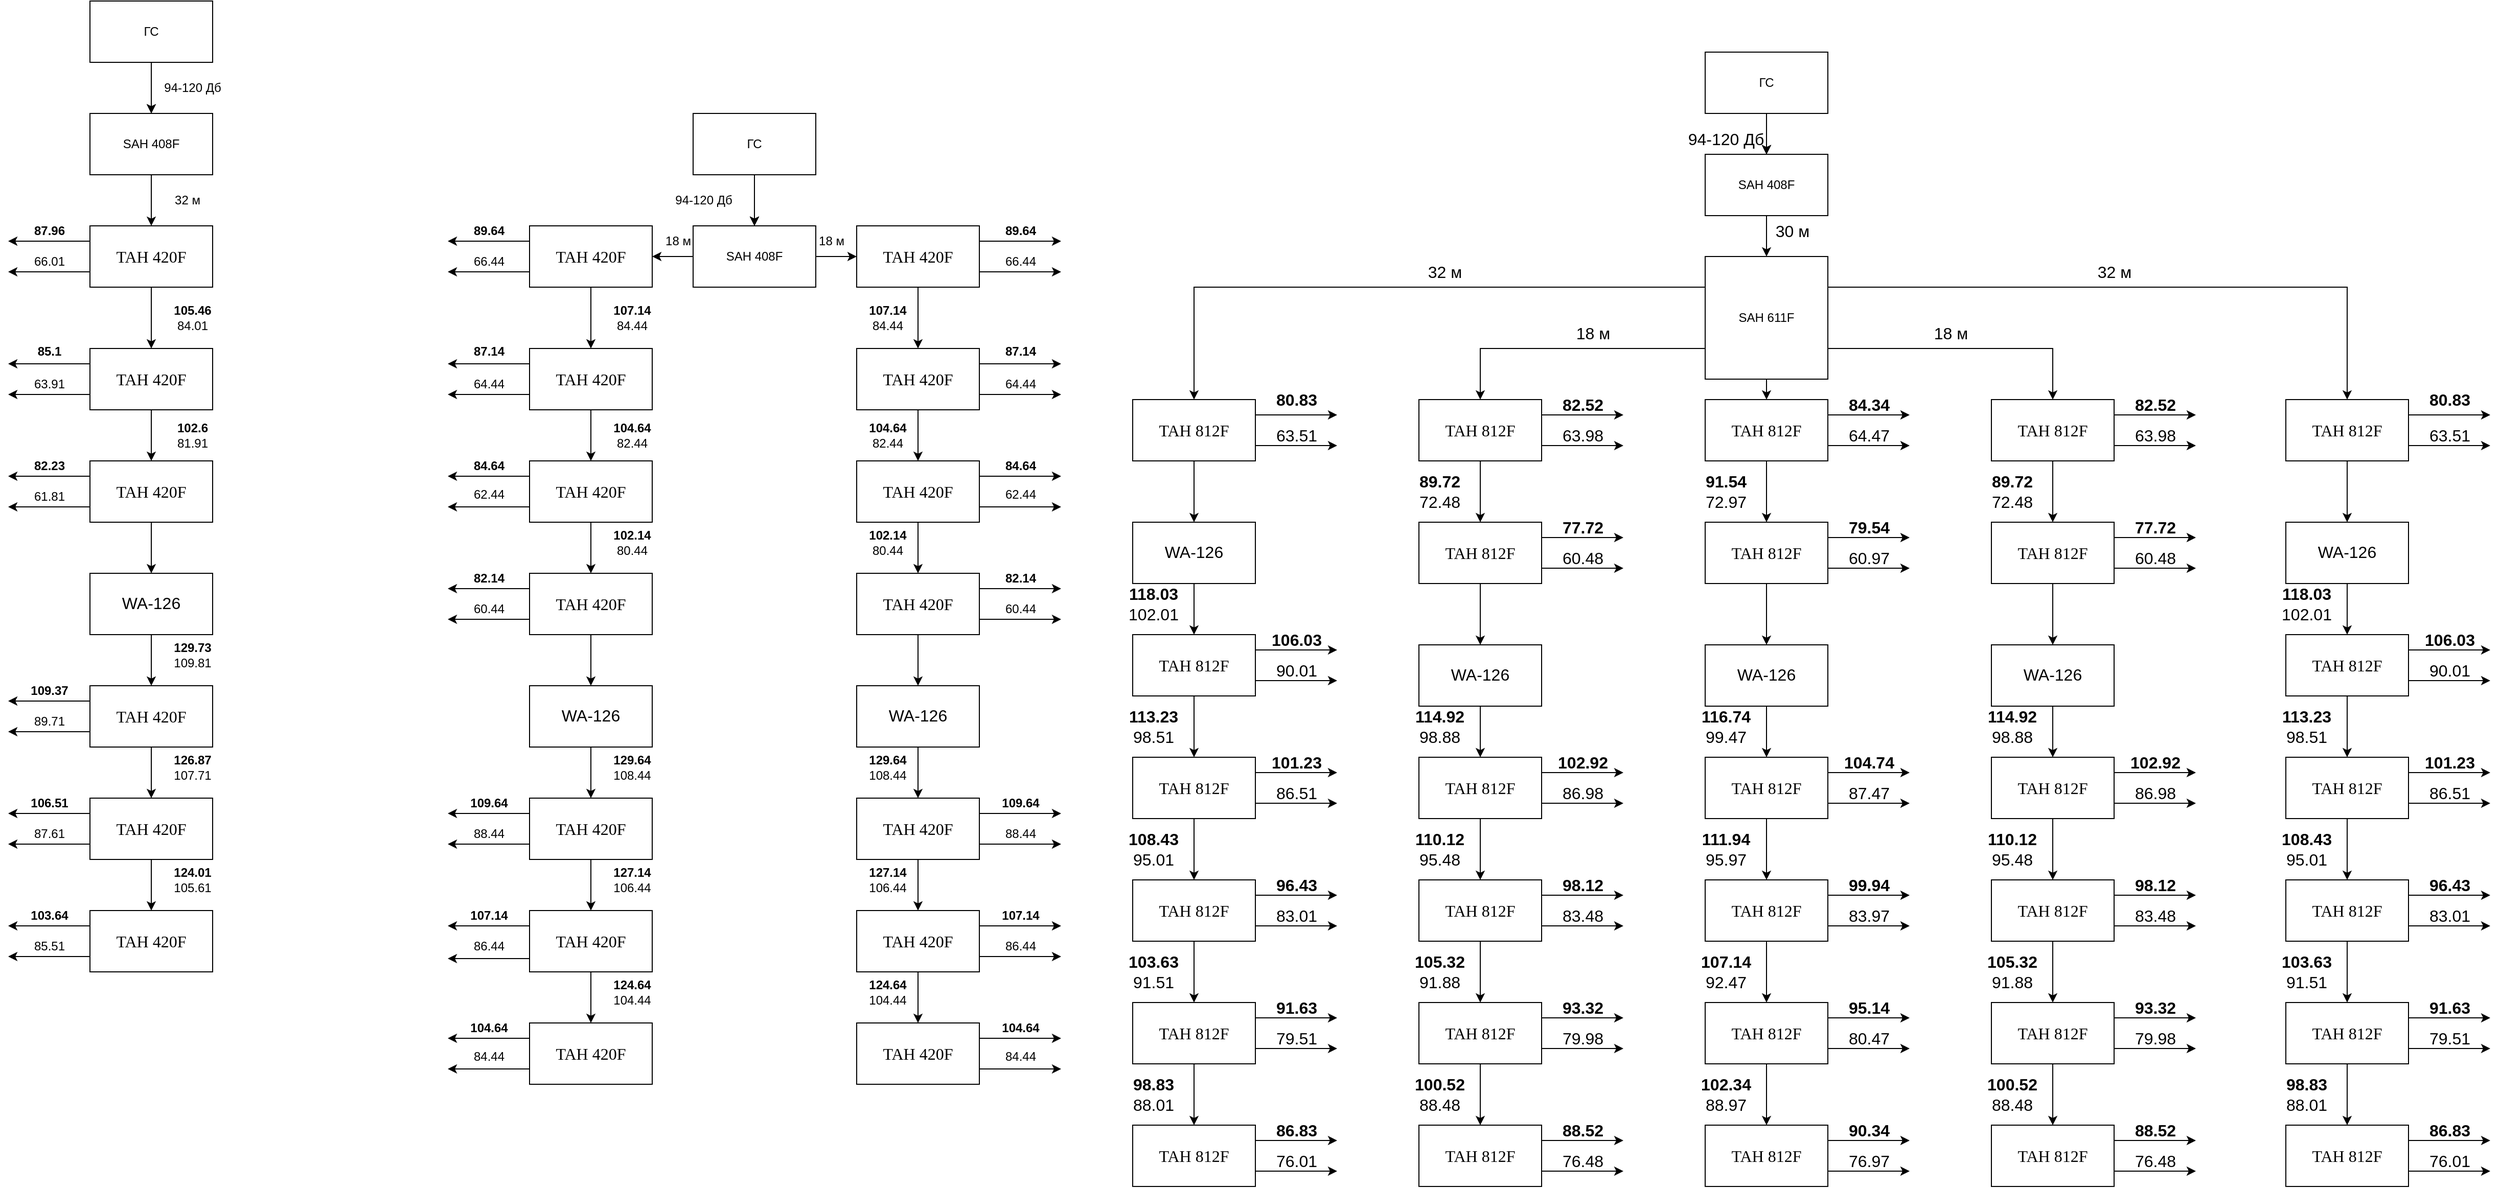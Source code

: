 <mxfile version="27.0.6">
  <diagram name="Страница — 1" id="yeYbxyZQXoJInK4IJkdv">
    <mxGraphModel dx="1678" dy="895" grid="1" gridSize="10" guides="1" tooltips="1" connect="1" arrows="1" fold="1" page="1" pageScale="1" pageWidth="1169" pageHeight="1654" background="light-dark(#FFFFFF,#FFFFFF)" math="0" shadow="0">
      <root>
        <mxCell id="0" />
        <mxCell id="1" parent="0" />
        <mxCell id="vH0KbwVFjzK0gVxRwM7X-11" style="edgeStyle=orthogonalEdgeStyle;rounded=0;orthogonalLoop=1;jettySize=auto;html=1;exitX=0.5;exitY=1;exitDx=0;exitDy=0;entryX=0.5;entryY=0;entryDx=0;entryDy=0;" edge="1" parent="1" source="vH0KbwVFjzK0gVxRwM7X-6" target="vH0KbwVFjzK0gVxRwM7X-7">
          <mxGeometry relative="1" as="geometry" />
        </mxCell>
        <mxCell id="vH0KbwVFjzK0gVxRwM7X-13" style="edgeStyle=orthogonalEdgeStyle;rounded=0;orthogonalLoop=1;jettySize=auto;html=1;exitX=0.5;exitY=1;exitDx=0;exitDy=0;entryX=0.5;entryY=0;entryDx=0;entryDy=0;strokeColor=light-dark(#000000,#000000);" edge="1" parent="1" source="vH0KbwVFjzK0gVxRwM7X-6" target="vH0KbwVFjzK0gVxRwM7X-7">
          <mxGeometry relative="1" as="geometry" />
        </mxCell>
        <mxCell id="vH0KbwVFjzK0gVxRwM7X-6" value="ГС" style="rounded=0;whiteSpace=wrap;html=1;" vertex="1" parent="1">
          <mxGeometry x="200" y="40" width="120" height="60" as="geometry" />
        </mxCell>
        <mxCell id="vH0KbwVFjzK0gVxRwM7X-7" value="SAH 408F" style="rounded=0;whiteSpace=wrap;html=1;" vertex="1" parent="1">
          <mxGeometry x="200" y="150" width="120" height="60" as="geometry" />
        </mxCell>
        <mxCell id="vH0KbwVFjzK0gVxRwM7X-14" value="&lt;span style=&quot;font-size:12.0pt;line-height:&lt;br/&gt;115%;font-family:&amp;quot;Times New Roman&amp;quot;,serif;mso-fareast-font-family:Calibri;&lt;br/&gt;mso-ansi-language:EN-US;mso-fareast-language:EN-US;mso-bidi-language:AR-SA&quot; lang=&quot;EN-US&quot;&gt;TAH&lt;/span&gt;&lt;span style=&quot;font-size:12.0pt;line-height:115%;font-family:&amp;quot;Times New Roman&amp;quot;,serif;&lt;br/&gt;mso-fareast-font-family:Calibri;mso-ansi-language:RU;mso-fareast-language:EN-US;&lt;br/&gt;mso-bidi-language:AR-SA&quot; lang=&quot;EN-US&quot;&gt; &lt;/span&gt;&lt;span style=&quot;font-size:12.0pt;line-height:&lt;br/&gt;115%;font-family:&amp;quot;Times New Roman&amp;quot;,serif;mso-fareast-font-family:Calibri;&lt;br/&gt;mso-ansi-language:RU;mso-fareast-language:EN-US;mso-bidi-language:AR-SA&quot;&gt;420F&lt;br&gt;&lt;/span&gt;" style="rounded=0;whiteSpace=wrap;html=1;" vertex="1" parent="1">
          <mxGeometry x="200" y="260" width="120" height="60" as="geometry" />
        </mxCell>
        <mxCell id="vH0KbwVFjzK0gVxRwM7X-21" value="" style="endArrow=classic;html=1;rounded=0;exitX=0;exitY=0.25;exitDx=0;exitDy=0;" edge="1" parent="1" source="vH0KbwVFjzK0gVxRwM7X-14">
          <mxGeometry width="50" height="50" relative="1" as="geometry">
            <mxPoint x="470" y="380" as="sourcePoint" />
            <mxPoint x="120" y="275" as="targetPoint" />
          </mxGeometry>
        </mxCell>
        <mxCell id="vH0KbwVFjzK0gVxRwM7X-22" value="" style="endArrow=classic;html=1;rounded=0;exitX=0;exitY=0.75;exitDx=0;exitDy=0;" edge="1" parent="1" source="vH0KbwVFjzK0gVxRwM7X-14">
          <mxGeometry width="50" height="50" relative="1" as="geometry">
            <mxPoint x="470" y="380" as="sourcePoint" />
            <mxPoint x="120" y="305" as="targetPoint" />
          </mxGeometry>
        </mxCell>
        <mxCell id="vH0KbwVFjzK0gVxRwM7X-75" value="94-120 Дб" style="text;html=1;align=center;verticalAlign=middle;resizable=0;points=[];autosize=1;strokeColor=none;fillColor=none;textShadow=0;fontStyle=0" vertex="1" parent="1">
          <mxGeometry x="260" y="110" width="80" height="30" as="geometry" />
        </mxCell>
        <mxCell id="vH0KbwVFjzK0gVxRwM7X-76" value="" style="endArrow=classic;html=1;rounded=0;exitX=0.5;exitY=1;exitDx=0;exitDy=0;entryX=0.5;entryY=0;entryDx=0;entryDy=0;" edge="1" parent="1" source="vH0KbwVFjzK0gVxRwM7X-14" target="vH0KbwVFjzK0gVxRwM7X-77">
          <mxGeometry width="50" height="50" relative="1" as="geometry">
            <mxPoint x="380" y="340" as="sourcePoint" />
            <mxPoint x="260" y="370" as="targetPoint" />
          </mxGeometry>
        </mxCell>
        <mxCell id="vH0KbwVFjzK0gVxRwM7X-77" value="&lt;span style=&quot;font-size:12.0pt;line-height:&lt;br/&gt;115%;font-family:&amp;quot;Times New Roman&amp;quot;,serif;mso-fareast-font-family:Calibri;&lt;br/&gt;mso-ansi-language:EN-US;mso-fareast-language:EN-US;mso-bidi-language:AR-SA&quot; lang=&quot;EN-US&quot;&gt;TAH&lt;/span&gt;&lt;span style=&quot;font-size:12.0pt;line-height:115%;font-family:&amp;quot;Times New Roman&amp;quot;,serif;&lt;br/&gt;mso-fareast-font-family:Calibri;mso-ansi-language:RU;mso-fareast-language:EN-US;&lt;br/&gt;mso-bidi-language:AR-SA&quot; lang=&quot;EN-US&quot;&gt; &lt;/span&gt;&lt;span style=&quot;font-size:12.0pt;line-height:&lt;br/&gt;115%;font-family:&amp;quot;Times New Roman&amp;quot;,serif;mso-fareast-font-family:Calibri;&lt;br/&gt;mso-ansi-language:RU;mso-fareast-language:EN-US;mso-bidi-language:AR-SA&quot;&gt;420F&lt;br&gt;&lt;/span&gt;" style="rounded=0;whiteSpace=wrap;html=1;" vertex="1" parent="1">
          <mxGeometry x="200" y="380" width="120" height="60" as="geometry" />
        </mxCell>
        <mxCell id="vH0KbwVFjzK0gVxRwM7X-79" value="" style="endArrow=classic;html=1;rounded=0;exitX=0;exitY=0.25;exitDx=0;exitDy=0;" edge="1" parent="1" source="vH0KbwVFjzK0gVxRwM7X-77">
          <mxGeometry width="50" height="50" relative="1" as="geometry">
            <mxPoint x="470" y="490" as="sourcePoint" />
            <mxPoint x="120" y="395" as="targetPoint" />
          </mxGeometry>
        </mxCell>
        <mxCell id="vH0KbwVFjzK0gVxRwM7X-80" value="" style="endArrow=classic;html=1;rounded=0;exitX=0;exitY=0.75;exitDx=0;exitDy=0;" edge="1" parent="1" source="vH0KbwVFjzK0gVxRwM7X-77">
          <mxGeometry width="50" height="50" relative="1" as="geometry">
            <mxPoint x="470" y="490" as="sourcePoint" />
            <mxPoint x="120" y="425" as="targetPoint" />
          </mxGeometry>
        </mxCell>
        <mxCell id="vH0KbwVFjzK0gVxRwM7X-84" value="" style="endArrow=classic;html=1;rounded=0;exitX=0.5;exitY=1;exitDx=0;exitDy=0;" edge="1" parent="1" source="vH0KbwVFjzK0gVxRwM7X-77">
          <mxGeometry width="50" height="50" relative="1" as="geometry">
            <mxPoint x="380" y="450" as="sourcePoint" />
            <mxPoint x="260" y="490" as="targetPoint" />
          </mxGeometry>
        </mxCell>
        <mxCell id="vH0KbwVFjzK0gVxRwM7X-86" value="32&lt;span style=&quot;background-color: transparent; color: light-dark(rgb(0, 0, 0), rgb(255, 255, 255));&quot;&gt;&amp;nbsp;м&lt;/span&gt;" style="text;html=1;align=center;verticalAlign=middle;resizable=0;points=[];autosize=1;strokeColor=none;fillColor=none;" vertex="1" parent="1">
          <mxGeometry x="270" y="220" width="50" height="30" as="geometry" />
        </mxCell>
        <mxCell id="vH0KbwVFjzK0gVxRwM7X-88" value="87.96" style="text;html=1;align=center;verticalAlign=middle;resizable=0;points=[];autosize=1;strokeColor=none;fillColor=none;fontStyle=1" vertex="1" parent="1">
          <mxGeometry x="135" y="250" width="50" height="30" as="geometry" />
        </mxCell>
        <mxCell id="vH0KbwVFjzK0gVxRwM7X-89" value="66.01" style="text;html=1;align=center;verticalAlign=middle;resizable=0;points=[];autosize=1;strokeColor=none;fillColor=none;" vertex="1" parent="1">
          <mxGeometry x="135" y="280" width="50" height="30" as="geometry" />
        </mxCell>
        <mxCell id="vH0KbwVFjzK0gVxRwM7X-90" value="&lt;b&gt;105.46&lt;/b&gt;&lt;div&gt;84.01&lt;/div&gt;" style="text;html=1;align=center;verticalAlign=middle;resizable=0;points=[];autosize=1;strokeColor=none;fillColor=none;" vertex="1" parent="1">
          <mxGeometry x="270" y="330" width="60" height="40" as="geometry" />
        </mxCell>
        <mxCell id="vH0KbwVFjzK0gVxRwM7X-94" value="&lt;span style=&quot;font-size:12.0pt;line-height:&lt;br/&gt;115%;font-family:&amp;quot;Times New Roman&amp;quot;,serif;mso-fareast-font-family:Calibri;&lt;br/&gt;mso-ansi-language:EN-US;mso-fareast-language:EN-US;mso-bidi-language:AR-SA&quot; lang=&quot;EN-US&quot;&gt;TAH&lt;/span&gt;&lt;span style=&quot;font-size:12.0pt;line-height:115%;font-family:&amp;quot;Times New Roman&amp;quot;,serif;&lt;br/&gt;mso-fareast-font-family:Calibri;mso-ansi-language:RU;mso-fareast-language:EN-US;&lt;br/&gt;mso-bidi-language:AR-SA&quot; lang=&quot;EN-US&quot;&gt; &lt;/span&gt;&lt;span style=&quot;font-size:12.0pt;line-height:&lt;br/&gt;115%;font-family:&amp;quot;Times New Roman&amp;quot;,serif;mso-fareast-font-family:Calibri;&lt;br/&gt;mso-ansi-language:RU;mso-fareast-language:EN-US;mso-bidi-language:AR-SA&quot;&gt;420F&lt;br&gt;&lt;/span&gt;" style="rounded=0;whiteSpace=wrap;html=1;" vertex="1" parent="1">
          <mxGeometry x="200" y="490" width="120" height="60" as="geometry" />
        </mxCell>
        <mxCell id="vH0KbwVFjzK0gVxRwM7X-96" value="" style="endArrow=classic;html=1;rounded=0;exitX=0;exitY=0.25;exitDx=0;exitDy=0;" edge="1" parent="1" source="vH0KbwVFjzK0gVxRwM7X-94">
          <mxGeometry width="50" height="50" relative="1" as="geometry">
            <mxPoint x="470" y="600" as="sourcePoint" />
            <mxPoint x="120" y="505" as="targetPoint" />
          </mxGeometry>
        </mxCell>
        <mxCell id="vH0KbwVFjzK0gVxRwM7X-97" value="" style="endArrow=classic;html=1;rounded=0;exitX=0;exitY=0.75;exitDx=0;exitDy=0;" edge="1" parent="1" source="vH0KbwVFjzK0gVxRwM7X-94">
          <mxGeometry width="50" height="50" relative="1" as="geometry">
            <mxPoint x="470" y="600" as="sourcePoint" />
            <mxPoint x="120" y="535" as="targetPoint" />
          </mxGeometry>
        </mxCell>
        <mxCell id="vH0KbwVFjzK0gVxRwM7X-101" value="" style="endArrow=classic;html=1;rounded=0;exitX=0.5;exitY=1;exitDx=0;exitDy=0;" edge="1" parent="1" source="vH0KbwVFjzK0gVxRwM7X-94">
          <mxGeometry width="50" height="50" relative="1" as="geometry">
            <mxPoint x="380" y="560" as="sourcePoint" />
            <mxPoint x="260" y="600" as="targetPoint" />
          </mxGeometry>
        </mxCell>
        <mxCell id="vH0KbwVFjzK0gVxRwM7X-112" value="&lt;span style=&quot;font-size:12.0pt;line-height:115%;&lt;br/&gt;font-family:&amp;quot;Times New Roman&amp;quot;,serif;mso-fareast-font-family:Calibri;mso-ansi-language:&lt;br/&gt;RU;mso-fareast-language:EN-US;mso-bidi-language:AR-SA&quot;&gt;WA-126&lt;/span&gt;" style="rounded=0;whiteSpace=wrap;html=1;" vertex="1" parent="1">
          <mxGeometry x="200" y="600" width="120" height="60" as="geometry" />
        </mxCell>
        <mxCell id="vH0KbwVFjzK0gVxRwM7X-115" value="&lt;span style=&quot;font-size:12.0pt;line-height:&lt;br/&gt;115%;font-family:&amp;quot;Times New Roman&amp;quot;,serif;mso-fareast-font-family:Calibri;&lt;br/&gt;mso-ansi-language:EN-US;mso-fareast-language:EN-US;mso-bidi-language:AR-SA&quot; lang=&quot;EN-US&quot;&gt;TAH&lt;/span&gt;&lt;span style=&quot;font-size:12.0pt;line-height:115%;font-family:&amp;quot;Times New Roman&amp;quot;,serif;&lt;br/&gt;mso-fareast-font-family:Calibri;mso-ansi-language:RU;mso-fareast-language:EN-US;&lt;br/&gt;mso-bidi-language:AR-SA&quot; lang=&quot;EN-US&quot;&gt; &lt;/span&gt;&lt;span style=&quot;font-size:12.0pt;line-height:&lt;br/&gt;115%;font-family:&amp;quot;Times New Roman&amp;quot;,serif;mso-fareast-font-family:Calibri;&lt;br/&gt;mso-ansi-language:RU;mso-fareast-language:EN-US;mso-bidi-language:AR-SA&quot;&gt;420F&lt;br&gt;&lt;/span&gt;" style="rounded=0;whiteSpace=wrap;html=1;" vertex="1" parent="1">
          <mxGeometry x="200" y="710" width="120" height="60" as="geometry" />
        </mxCell>
        <mxCell id="vH0KbwVFjzK0gVxRwM7X-117" value="" style="endArrow=classic;html=1;rounded=0;exitX=0;exitY=0.25;exitDx=0;exitDy=0;" edge="1" parent="1" source="vH0KbwVFjzK0gVxRwM7X-115">
          <mxGeometry width="50" height="50" relative="1" as="geometry">
            <mxPoint x="470" y="820" as="sourcePoint" />
            <mxPoint x="120" y="725" as="targetPoint" />
          </mxGeometry>
        </mxCell>
        <mxCell id="vH0KbwVFjzK0gVxRwM7X-118" value="" style="endArrow=classic;html=1;rounded=0;exitX=0;exitY=0.75;exitDx=0;exitDy=0;" edge="1" parent="1" source="vH0KbwVFjzK0gVxRwM7X-115">
          <mxGeometry width="50" height="50" relative="1" as="geometry">
            <mxPoint x="470" y="820" as="sourcePoint" />
            <mxPoint x="120" y="755" as="targetPoint" />
          </mxGeometry>
        </mxCell>
        <mxCell id="vH0KbwVFjzK0gVxRwM7X-122" value="" style="endArrow=classic;html=1;rounded=0;exitX=0.5;exitY=1;exitDx=0;exitDy=0;" edge="1" parent="1" source="vH0KbwVFjzK0gVxRwM7X-115">
          <mxGeometry width="50" height="50" relative="1" as="geometry">
            <mxPoint x="380" y="780" as="sourcePoint" />
            <mxPoint x="260" y="820" as="targetPoint" />
          </mxGeometry>
        </mxCell>
        <mxCell id="vH0KbwVFjzK0gVxRwM7X-123" value="&lt;span style=&quot;font-size:12.0pt;line-height:&lt;br/&gt;115%;font-family:&amp;quot;Times New Roman&amp;quot;,serif;mso-fareast-font-family:Calibri;&lt;br/&gt;mso-ansi-language:EN-US;mso-fareast-language:EN-US;mso-bidi-language:AR-SA&quot; lang=&quot;EN-US&quot;&gt;TAH&lt;/span&gt;&lt;span style=&quot;font-size:12.0pt;line-height:115%;font-family:&amp;quot;Times New Roman&amp;quot;,serif;&lt;br/&gt;mso-fareast-font-family:Calibri;mso-ansi-language:RU;mso-fareast-language:EN-US;&lt;br/&gt;mso-bidi-language:AR-SA&quot; lang=&quot;EN-US&quot;&gt; &lt;/span&gt;&lt;span style=&quot;font-size:12.0pt;line-height:&lt;br/&gt;115%;font-family:&amp;quot;Times New Roman&amp;quot;,serif;mso-fareast-font-family:Calibri;&lt;br/&gt;mso-ansi-language:RU;mso-fareast-language:EN-US;mso-bidi-language:AR-SA&quot;&gt;420F&lt;br&gt;&lt;/span&gt;" style="rounded=0;whiteSpace=wrap;html=1;" vertex="1" parent="1">
          <mxGeometry x="200" y="820" width="120" height="60" as="geometry" />
        </mxCell>
        <mxCell id="vH0KbwVFjzK0gVxRwM7X-125" value="" style="endArrow=classic;html=1;rounded=0;exitX=0;exitY=0.25;exitDx=0;exitDy=0;" edge="1" parent="1" source="vH0KbwVFjzK0gVxRwM7X-123">
          <mxGeometry width="50" height="50" relative="1" as="geometry">
            <mxPoint x="470" y="930" as="sourcePoint" />
            <mxPoint x="120" y="835" as="targetPoint" />
          </mxGeometry>
        </mxCell>
        <mxCell id="vH0KbwVFjzK0gVxRwM7X-126" value="" style="endArrow=classic;html=1;rounded=0;exitX=0;exitY=0.75;exitDx=0;exitDy=0;" edge="1" parent="1" source="vH0KbwVFjzK0gVxRwM7X-123">
          <mxGeometry width="50" height="50" relative="1" as="geometry">
            <mxPoint x="470" y="930" as="sourcePoint" />
            <mxPoint x="120" y="865" as="targetPoint" />
          </mxGeometry>
        </mxCell>
        <mxCell id="vH0KbwVFjzK0gVxRwM7X-130" value="" style="endArrow=classic;html=1;rounded=0;exitX=0.5;exitY=1;exitDx=0;exitDy=0;" edge="1" parent="1" source="vH0KbwVFjzK0gVxRwM7X-123">
          <mxGeometry width="50" height="50" relative="1" as="geometry">
            <mxPoint x="380" y="890" as="sourcePoint" />
            <mxPoint x="260" y="930" as="targetPoint" />
          </mxGeometry>
        </mxCell>
        <mxCell id="vH0KbwVFjzK0gVxRwM7X-131" value="&lt;span style=&quot;font-size:12.0pt;line-height:&lt;br/&gt;115%;font-family:&amp;quot;Times New Roman&amp;quot;,serif;mso-fareast-font-family:Calibri;&lt;br/&gt;mso-ansi-language:EN-US;mso-fareast-language:EN-US;mso-bidi-language:AR-SA&quot; lang=&quot;EN-US&quot;&gt;TAH&lt;/span&gt;&lt;span style=&quot;font-size:12.0pt;line-height:115%;font-family:&amp;quot;Times New Roman&amp;quot;,serif;&lt;br/&gt;mso-fareast-font-family:Calibri;mso-ansi-language:RU;mso-fareast-language:EN-US;&lt;br/&gt;mso-bidi-language:AR-SA&quot; lang=&quot;EN-US&quot;&gt; &lt;/span&gt;&lt;span style=&quot;font-size:12.0pt;line-height:&lt;br/&gt;115%;font-family:&amp;quot;Times New Roman&amp;quot;,serif;mso-fareast-font-family:Calibri;&lt;br/&gt;mso-ansi-language:RU;mso-fareast-language:EN-US;mso-bidi-language:AR-SA&quot;&gt;420F&lt;br&gt;&lt;/span&gt;" style="rounded=0;whiteSpace=wrap;html=1;" vertex="1" parent="1">
          <mxGeometry x="200" y="930" width="120" height="60" as="geometry" />
        </mxCell>
        <mxCell id="vH0KbwVFjzK0gVxRwM7X-133" value="" style="endArrow=classic;html=1;rounded=0;exitX=0;exitY=0.25;exitDx=0;exitDy=0;" edge="1" parent="1" source="vH0KbwVFjzK0gVxRwM7X-131">
          <mxGeometry width="50" height="50" relative="1" as="geometry">
            <mxPoint x="470" y="1040" as="sourcePoint" />
            <mxPoint x="120" y="945" as="targetPoint" />
          </mxGeometry>
        </mxCell>
        <mxCell id="vH0KbwVFjzK0gVxRwM7X-134" value="" style="endArrow=classic;html=1;rounded=0;exitX=0;exitY=0.75;exitDx=0;exitDy=0;" edge="1" parent="1" source="vH0KbwVFjzK0gVxRwM7X-131">
          <mxGeometry width="50" height="50" relative="1" as="geometry">
            <mxPoint x="470" y="1040" as="sourcePoint" />
            <mxPoint x="120" y="975" as="targetPoint" />
          </mxGeometry>
        </mxCell>
        <mxCell id="vH0KbwVFjzK0gVxRwM7X-141" value="" style="endArrow=classic;html=1;rounded=0;exitX=0.5;exitY=1;exitDx=0;exitDy=0;entryX=0.5;entryY=0;entryDx=0;entryDy=0;" edge="1" parent="1" source="vH0KbwVFjzK0gVxRwM7X-112">
          <mxGeometry width="50" height="50" relative="1" as="geometry">
            <mxPoint x="670" y="745" as="sourcePoint" />
            <mxPoint x="260" y="710" as="targetPoint" />
          </mxGeometry>
        </mxCell>
        <mxCell id="vH0KbwVFjzK0gVxRwM7X-142" value="&lt;b&gt;85.1&lt;/b&gt;" style="text;html=1;align=center;verticalAlign=middle;resizable=0;points=[];autosize=1;strokeColor=none;fillColor=none;" vertex="1" parent="1">
          <mxGeometry x="135" y="368" width="50" height="30" as="geometry" />
        </mxCell>
        <mxCell id="vH0KbwVFjzK0gVxRwM7X-143" value="&lt;b&gt;82.23&lt;/b&gt;" style="text;html=1;align=center;verticalAlign=middle;resizable=0;points=[];autosize=1;strokeColor=none;fillColor=none;" vertex="1" parent="1">
          <mxGeometry x="135" y="480" width="50" height="30" as="geometry" />
        </mxCell>
        <mxCell id="vH0KbwVFjzK0gVxRwM7X-145" value="&lt;b&gt;109.37&lt;/b&gt;" style="text;html=1;align=center;verticalAlign=middle;resizable=0;points=[];autosize=1;strokeColor=none;fillColor=none;" vertex="1" parent="1">
          <mxGeometry x="130" y="700" width="60" height="30" as="geometry" />
        </mxCell>
        <mxCell id="vH0KbwVFjzK0gVxRwM7X-146" value="&lt;b&gt;106.51&lt;/b&gt;" style="text;html=1;align=center;verticalAlign=middle;resizable=0;points=[];autosize=1;strokeColor=none;fillColor=none;" vertex="1" parent="1">
          <mxGeometry x="130" y="810" width="60" height="30" as="geometry" />
        </mxCell>
        <mxCell id="vH0KbwVFjzK0gVxRwM7X-147" value="&lt;b&gt;103.64&lt;/b&gt;" style="text;html=1;align=center;verticalAlign=middle;resizable=0;points=[];autosize=1;strokeColor=none;fillColor=none;" vertex="1" parent="1">
          <mxGeometry x="130" y="920" width="60" height="30" as="geometry" />
        </mxCell>
        <mxCell id="vH0KbwVFjzK0gVxRwM7X-148" value="" style="edgeStyle=orthogonalEdgeStyle;rounded=0;orthogonalLoop=1;jettySize=auto;html=1;" edge="1" parent="1" source="vH0KbwVFjzK0gVxRwM7X-151" target="vH0KbwVFjzK0gVxRwM7X-154">
          <mxGeometry relative="1" as="geometry" />
        </mxCell>
        <mxCell id="vH0KbwVFjzK0gVxRwM7X-149" style="edgeStyle=orthogonalEdgeStyle;rounded=0;orthogonalLoop=1;jettySize=auto;html=1;exitX=0.5;exitY=1;exitDx=0;exitDy=0;entryX=0.5;entryY=0;entryDx=0;entryDy=0;" edge="1" parent="1" source="vH0KbwVFjzK0gVxRwM7X-151" target="vH0KbwVFjzK0gVxRwM7X-154">
          <mxGeometry relative="1" as="geometry" />
        </mxCell>
        <mxCell id="vH0KbwVFjzK0gVxRwM7X-150" style="edgeStyle=orthogonalEdgeStyle;rounded=0;orthogonalLoop=1;jettySize=auto;html=1;exitX=0.5;exitY=1;exitDx=0;exitDy=0;entryX=0.5;entryY=0;entryDx=0;entryDy=0;strokeColor=light-dark(#000000,#000000);" edge="1" parent="1" source="vH0KbwVFjzK0gVxRwM7X-151" target="vH0KbwVFjzK0gVxRwM7X-154">
          <mxGeometry relative="1" as="geometry" />
        </mxCell>
        <mxCell id="vH0KbwVFjzK0gVxRwM7X-151" value="ГС" style="rounded=0;whiteSpace=wrap;html=1;" vertex="1" parent="1">
          <mxGeometry x="790" y="150" width="120" height="60" as="geometry" />
        </mxCell>
        <mxCell id="vH0KbwVFjzK0gVxRwM7X-153" style="edgeStyle=orthogonalEdgeStyle;rounded=0;orthogonalLoop=1;jettySize=auto;html=1;exitX=1;exitY=0.5;exitDx=0;exitDy=0;" edge="1" parent="1" source="vH0KbwVFjzK0gVxRwM7X-154" target="vH0KbwVFjzK0gVxRwM7X-156">
          <mxGeometry relative="1" as="geometry" />
        </mxCell>
        <mxCell id="vH0KbwVFjzK0gVxRwM7X-154" value="SAH 408F" style="rounded=0;whiteSpace=wrap;html=1;" vertex="1" parent="1">
          <mxGeometry x="790" y="260" width="120" height="60" as="geometry" />
        </mxCell>
        <mxCell id="vH0KbwVFjzK0gVxRwM7X-155" value="&lt;span style=&quot;font-size:12.0pt;line-height:&lt;br/&gt;115%;font-family:&amp;quot;Times New Roman&amp;quot;,serif;mso-fareast-font-family:Calibri;&lt;br/&gt;mso-ansi-language:EN-US;mso-fareast-language:EN-US;mso-bidi-language:AR-SA&quot; lang=&quot;EN-US&quot;&gt;TAH&lt;/span&gt;&lt;span style=&quot;font-size:12.0pt;line-height:115%;font-family:&amp;quot;Times New Roman&amp;quot;,serif;&lt;br/&gt;mso-fareast-font-family:Calibri;mso-ansi-language:RU;mso-fareast-language:EN-US;&lt;br/&gt;mso-bidi-language:AR-SA&quot; lang=&quot;EN-US&quot;&gt; &lt;/span&gt;&lt;span style=&quot;font-size:12.0pt;line-height:&lt;br/&gt;115%;font-family:&amp;quot;Times New Roman&amp;quot;,serif;mso-fareast-font-family:Calibri;&lt;br/&gt;mso-ansi-language:RU;mso-fareast-language:EN-US;mso-bidi-language:AR-SA&quot;&gt;420F&lt;br&gt;&lt;/span&gt;" style="rounded=0;whiteSpace=wrap;html=1;" vertex="1" parent="1">
          <mxGeometry x="630" y="260" width="120" height="60" as="geometry" />
        </mxCell>
        <mxCell id="vH0KbwVFjzK0gVxRwM7X-156" value="&lt;span style=&quot;font-size:12.0pt;line-height:&lt;br/&gt;115%;font-family:&amp;quot;Times New Roman&amp;quot;,serif;mso-fareast-font-family:Calibri;&lt;br/&gt;mso-ansi-language:EN-US;mso-fareast-language:EN-US;mso-bidi-language:AR-SA&quot; lang=&quot;EN-US&quot;&gt;TAH&lt;/span&gt;&lt;span style=&quot;font-size:12.0pt;line-height:115%;font-family:&amp;quot;Times New Roman&amp;quot;,serif;&lt;br/&gt;mso-fareast-font-family:Calibri;mso-ansi-language:RU;mso-fareast-language:EN-US;&lt;br/&gt;mso-bidi-language:AR-SA&quot; lang=&quot;EN-US&quot;&gt; &lt;/span&gt;&lt;span style=&quot;font-size:12.0pt;line-height:&lt;br/&gt;115%;font-family:&amp;quot;Times New Roman&amp;quot;,serif;mso-fareast-font-family:Calibri;&lt;br/&gt;mso-ansi-language:RU;mso-fareast-language:EN-US;mso-bidi-language:AR-SA&quot;&gt;420F&lt;br&gt;&lt;/span&gt;" style="rounded=0;whiteSpace=wrap;html=1;" vertex="1" parent="1">
          <mxGeometry x="950" y="260" width="120" height="60" as="geometry" />
        </mxCell>
        <mxCell id="vH0KbwVFjzK0gVxRwM7X-157" value="" style="endArrow=classic;html=1;rounded=0;exitX=0;exitY=0.25;exitDx=0;exitDy=0;" edge="1" parent="1" source="vH0KbwVFjzK0gVxRwM7X-155">
          <mxGeometry width="50" height="50" relative="1" as="geometry">
            <mxPoint x="900" y="380" as="sourcePoint" />
            <mxPoint x="550" y="275" as="targetPoint" />
          </mxGeometry>
        </mxCell>
        <mxCell id="vH0KbwVFjzK0gVxRwM7X-158" value="" style="endArrow=classic;html=1;rounded=0;exitX=0;exitY=0.75;exitDx=0;exitDy=0;" edge="1" parent="1" source="vH0KbwVFjzK0gVxRwM7X-155">
          <mxGeometry width="50" height="50" relative="1" as="geometry">
            <mxPoint x="900" y="380" as="sourcePoint" />
            <mxPoint x="550" y="305" as="targetPoint" />
          </mxGeometry>
        </mxCell>
        <mxCell id="vH0KbwVFjzK0gVxRwM7X-159" value="" style="endArrow=classic;html=1;rounded=0;exitX=1;exitY=0.25;exitDx=0;exitDy=0;" edge="1" parent="1" source="vH0KbwVFjzK0gVxRwM7X-156">
          <mxGeometry width="50" height="50" relative="1" as="geometry">
            <mxPoint x="900" y="380" as="sourcePoint" />
            <mxPoint x="1150" y="275" as="targetPoint" />
          </mxGeometry>
        </mxCell>
        <mxCell id="vH0KbwVFjzK0gVxRwM7X-160" value="" style="endArrow=classic;startArrow=none;html=1;rounded=0;exitX=1;exitY=0.75;exitDx=0;exitDy=0;startFill=0;" edge="1" parent="1" source="vH0KbwVFjzK0gVxRwM7X-156">
          <mxGeometry width="50" height="50" relative="1" as="geometry">
            <mxPoint x="900" y="380" as="sourcePoint" />
            <mxPoint x="1150" y="305" as="targetPoint" />
          </mxGeometry>
        </mxCell>
        <mxCell id="vH0KbwVFjzK0gVxRwM7X-161" value="" style="endArrow=classic;html=1;rounded=0;exitX=0.5;exitY=1;exitDx=0;exitDy=0;entryX=0.5;entryY=0;entryDx=0;entryDy=0;" edge="1" parent="1" source="vH0KbwVFjzK0gVxRwM7X-156" target="vH0KbwVFjzK0gVxRwM7X-165">
          <mxGeometry width="50" height="50" relative="1" as="geometry">
            <mxPoint x="900" y="380" as="sourcePoint" />
            <mxPoint x="1010" y="370" as="targetPoint" />
          </mxGeometry>
        </mxCell>
        <mxCell id="vH0KbwVFjzK0gVxRwM7X-162" value="94-120 Дб" style="text;html=1;align=center;verticalAlign=middle;resizable=0;points=[];autosize=1;strokeColor=none;fillColor=none;textShadow=0;fontStyle=0" vertex="1" parent="1">
          <mxGeometry x="760" y="220" width="80" height="30" as="geometry" />
        </mxCell>
        <mxCell id="vH0KbwVFjzK0gVxRwM7X-163" value="" style="endArrow=classic;html=1;rounded=0;exitX=0.5;exitY=1;exitDx=0;exitDy=0;entryX=0.5;entryY=0;entryDx=0;entryDy=0;" edge="1" parent="1" source="vH0KbwVFjzK0gVxRwM7X-155" target="vH0KbwVFjzK0gVxRwM7X-164">
          <mxGeometry width="50" height="50" relative="1" as="geometry">
            <mxPoint x="810" y="340" as="sourcePoint" />
            <mxPoint x="690" y="370" as="targetPoint" />
          </mxGeometry>
        </mxCell>
        <mxCell id="vH0KbwVFjzK0gVxRwM7X-164" value="&lt;span style=&quot;font-size:12.0pt;line-height:&lt;br/&gt;115%;font-family:&amp;quot;Times New Roman&amp;quot;,serif;mso-fareast-font-family:Calibri;&lt;br/&gt;mso-ansi-language:EN-US;mso-fareast-language:EN-US;mso-bidi-language:AR-SA&quot; lang=&quot;EN-US&quot;&gt;TAH&lt;/span&gt;&lt;span style=&quot;font-size:12.0pt;line-height:115%;font-family:&amp;quot;Times New Roman&amp;quot;,serif;&lt;br/&gt;mso-fareast-font-family:Calibri;mso-ansi-language:RU;mso-fareast-language:EN-US;&lt;br/&gt;mso-bidi-language:AR-SA&quot; lang=&quot;EN-US&quot;&gt; &lt;/span&gt;&lt;span style=&quot;font-size:12.0pt;line-height:&lt;br/&gt;115%;font-family:&amp;quot;Times New Roman&amp;quot;,serif;mso-fareast-font-family:Calibri;&lt;br/&gt;mso-ansi-language:RU;mso-fareast-language:EN-US;mso-bidi-language:AR-SA&quot;&gt;420F&lt;br&gt;&lt;/span&gt;" style="rounded=0;whiteSpace=wrap;html=1;" vertex="1" parent="1">
          <mxGeometry x="630" y="380" width="120" height="60" as="geometry" />
        </mxCell>
        <mxCell id="vH0KbwVFjzK0gVxRwM7X-165" value="&lt;span style=&quot;font-size:12.0pt;line-height:&lt;br/&gt;115%;font-family:&amp;quot;Times New Roman&amp;quot;,serif;mso-fareast-font-family:Calibri;&lt;br/&gt;mso-ansi-language:EN-US;mso-fareast-language:EN-US;mso-bidi-language:AR-SA&quot; lang=&quot;EN-US&quot;&gt;TAH&lt;/span&gt;&lt;span style=&quot;font-size:12.0pt;line-height:115%;font-family:&amp;quot;Times New Roman&amp;quot;,serif;&lt;br/&gt;mso-fareast-font-family:Calibri;mso-ansi-language:RU;mso-fareast-language:EN-US;&lt;br/&gt;mso-bidi-language:AR-SA&quot; lang=&quot;EN-US&quot;&gt; &lt;/span&gt;&lt;span style=&quot;font-size:12.0pt;line-height:&lt;br/&gt;115%;font-family:&amp;quot;Times New Roman&amp;quot;,serif;mso-fareast-font-family:Calibri;&lt;br/&gt;mso-ansi-language:RU;mso-fareast-language:EN-US;mso-bidi-language:AR-SA&quot;&gt;420F&lt;br&gt;&lt;/span&gt;" style="rounded=0;whiteSpace=wrap;html=1;" vertex="1" parent="1">
          <mxGeometry x="950" y="380" width="120" height="60" as="geometry" />
        </mxCell>
        <mxCell id="vH0KbwVFjzK0gVxRwM7X-166" value="" style="endArrow=classic;html=1;rounded=0;exitX=0;exitY=0.25;exitDx=0;exitDy=0;" edge="1" parent="1" source="vH0KbwVFjzK0gVxRwM7X-164">
          <mxGeometry width="50" height="50" relative="1" as="geometry">
            <mxPoint x="900" y="490" as="sourcePoint" />
            <mxPoint x="550" y="395" as="targetPoint" />
          </mxGeometry>
        </mxCell>
        <mxCell id="vH0KbwVFjzK0gVxRwM7X-167" value="" style="endArrow=classic;html=1;rounded=0;exitX=0;exitY=0.75;exitDx=0;exitDy=0;" edge="1" parent="1" source="vH0KbwVFjzK0gVxRwM7X-164">
          <mxGeometry width="50" height="50" relative="1" as="geometry">
            <mxPoint x="900" y="490" as="sourcePoint" />
            <mxPoint x="550" y="425" as="targetPoint" />
          </mxGeometry>
        </mxCell>
        <mxCell id="vH0KbwVFjzK0gVxRwM7X-168" value="" style="endArrow=classic;html=1;rounded=0;exitX=1;exitY=0.25;exitDx=0;exitDy=0;" edge="1" parent="1" source="vH0KbwVFjzK0gVxRwM7X-165">
          <mxGeometry width="50" height="50" relative="1" as="geometry">
            <mxPoint x="900" y="490" as="sourcePoint" />
            <mxPoint x="1150" y="395" as="targetPoint" />
          </mxGeometry>
        </mxCell>
        <mxCell id="vH0KbwVFjzK0gVxRwM7X-169" value="" style="endArrow=classic;startArrow=none;html=1;rounded=0;exitX=1;exitY=0.75;exitDx=0;exitDy=0;startFill=0;" edge="1" parent="1" source="vH0KbwVFjzK0gVxRwM7X-165">
          <mxGeometry width="50" height="50" relative="1" as="geometry">
            <mxPoint x="900" y="490" as="sourcePoint" />
            <mxPoint x="1150" y="425" as="targetPoint" />
          </mxGeometry>
        </mxCell>
        <mxCell id="vH0KbwVFjzK0gVxRwM7X-170" value="" style="endArrow=classic;html=1;rounded=0;exitX=0.5;exitY=1;exitDx=0;exitDy=0;" edge="1" parent="1" source="vH0KbwVFjzK0gVxRwM7X-165">
          <mxGeometry width="50" height="50" relative="1" as="geometry">
            <mxPoint x="900" y="490" as="sourcePoint" />
            <mxPoint x="1010" y="490" as="targetPoint" />
          </mxGeometry>
        </mxCell>
        <mxCell id="vH0KbwVFjzK0gVxRwM7X-171" value="" style="endArrow=classic;html=1;rounded=0;exitX=0.5;exitY=1;exitDx=0;exitDy=0;" edge="1" parent="1" source="vH0KbwVFjzK0gVxRwM7X-164">
          <mxGeometry width="50" height="50" relative="1" as="geometry">
            <mxPoint x="810" y="450" as="sourcePoint" />
            <mxPoint x="690" y="490" as="targetPoint" />
          </mxGeometry>
        </mxCell>
        <mxCell id="vH0KbwVFjzK0gVxRwM7X-172" value="18 м" style="text;html=1;align=center;verticalAlign=middle;resizable=0;points=[];autosize=1;strokeColor=none;fillColor=none;" vertex="1" parent="1">
          <mxGeometry x="750" y="260" width="50" height="30" as="geometry" />
        </mxCell>
        <mxCell id="vH0KbwVFjzK0gVxRwM7X-173" value="18 м" style="text;html=1;align=center;verticalAlign=middle;resizable=0;points=[];autosize=1;strokeColor=none;fillColor=none;" vertex="1" parent="1">
          <mxGeometry x="900" y="260" width="50" height="30" as="geometry" />
        </mxCell>
        <mxCell id="vH0KbwVFjzK0gVxRwM7X-174" value="89.64" style="text;html=1;align=center;verticalAlign=middle;resizable=0;points=[];autosize=1;strokeColor=none;fillColor=none;fontStyle=1" vertex="1" parent="1">
          <mxGeometry x="565" y="250" width="50" height="30" as="geometry" />
        </mxCell>
        <mxCell id="vH0KbwVFjzK0gVxRwM7X-175" value="66.44" style="text;html=1;align=center;verticalAlign=middle;resizable=0;points=[];autosize=1;strokeColor=none;fillColor=none;" vertex="1" parent="1">
          <mxGeometry x="565" y="280" width="50" height="30" as="geometry" />
        </mxCell>
        <mxCell id="vH0KbwVFjzK0gVxRwM7X-176" value="&lt;b&gt;107.14&lt;/b&gt;&lt;div&gt;84.44&lt;/div&gt;" style="text;html=1;align=center;verticalAlign=middle;resizable=0;points=[];autosize=1;strokeColor=none;fillColor=none;" vertex="1" parent="1">
          <mxGeometry x="700" y="330" width="60" height="40" as="geometry" />
        </mxCell>
        <mxCell id="vH0KbwVFjzK0gVxRwM7X-180" value="&lt;span style=&quot;font-size:12.0pt;line-height:&lt;br/&gt;115%;font-family:&amp;quot;Times New Roman&amp;quot;,serif;mso-fareast-font-family:Calibri;&lt;br/&gt;mso-ansi-language:EN-US;mso-fareast-language:EN-US;mso-bidi-language:AR-SA&quot; lang=&quot;EN-US&quot;&gt;TAH&lt;/span&gt;&lt;span style=&quot;font-size:12.0pt;line-height:115%;font-family:&amp;quot;Times New Roman&amp;quot;,serif;&lt;br/&gt;mso-fareast-font-family:Calibri;mso-ansi-language:RU;mso-fareast-language:EN-US;&lt;br/&gt;mso-bidi-language:AR-SA&quot; lang=&quot;EN-US&quot;&gt; &lt;/span&gt;&lt;span style=&quot;font-size:12.0pt;line-height:&lt;br/&gt;115%;font-family:&amp;quot;Times New Roman&amp;quot;,serif;mso-fareast-font-family:Calibri;&lt;br/&gt;mso-ansi-language:RU;mso-fareast-language:EN-US;mso-bidi-language:AR-SA&quot;&gt;420F&lt;br&gt;&lt;/span&gt;" style="rounded=0;whiteSpace=wrap;html=1;" vertex="1" parent="1">
          <mxGeometry x="630" y="490" width="120" height="60" as="geometry" />
        </mxCell>
        <mxCell id="vH0KbwVFjzK0gVxRwM7X-181" value="&lt;span style=&quot;font-size:12.0pt;line-height:&lt;br/&gt;115%;font-family:&amp;quot;Times New Roman&amp;quot;,serif;mso-fareast-font-family:Calibri;&lt;br/&gt;mso-ansi-language:EN-US;mso-fareast-language:EN-US;mso-bidi-language:AR-SA&quot; lang=&quot;EN-US&quot;&gt;TAH&lt;/span&gt;&lt;span style=&quot;font-size:12.0pt;line-height:115%;font-family:&amp;quot;Times New Roman&amp;quot;,serif;&lt;br/&gt;mso-fareast-font-family:Calibri;mso-ansi-language:RU;mso-fareast-language:EN-US;&lt;br/&gt;mso-bidi-language:AR-SA&quot; lang=&quot;EN-US&quot;&gt; &lt;/span&gt;&lt;span style=&quot;font-size:12.0pt;line-height:&lt;br/&gt;115%;font-family:&amp;quot;Times New Roman&amp;quot;,serif;mso-fareast-font-family:Calibri;&lt;br/&gt;mso-ansi-language:RU;mso-fareast-language:EN-US;mso-bidi-language:AR-SA&quot;&gt;420F&lt;br&gt;&lt;/span&gt;" style="rounded=0;whiteSpace=wrap;html=1;" vertex="1" parent="1">
          <mxGeometry x="950" y="490" width="120" height="60" as="geometry" />
        </mxCell>
        <mxCell id="vH0KbwVFjzK0gVxRwM7X-182" value="" style="endArrow=classic;html=1;rounded=0;exitX=0;exitY=0.25;exitDx=0;exitDy=0;" edge="1" parent="1" source="vH0KbwVFjzK0gVxRwM7X-180">
          <mxGeometry width="50" height="50" relative="1" as="geometry">
            <mxPoint x="900" y="600" as="sourcePoint" />
            <mxPoint x="550" y="505" as="targetPoint" />
          </mxGeometry>
        </mxCell>
        <mxCell id="vH0KbwVFjzK0gVxRwM7X-183" value="" style="endArrow=classic;html=1;rounded=0;exitX=0;exitY=0.75;exitDx=0;exitDy=0;" edge="1" parent="1" source="vH0KbwVFjzK0gVxRwM7X-180">
          <mxGeometry width="50" height="50" relative="1" as="geometry">
            <mxPoint x="900" y="600" as="sourcePoint" />
            <mxPoint x="550" y="535" as="targetPoint" />
          </mxGeometry>
        </mxCell>
        <mxCell id="vH0KbwVFjzK0gVxRwM7X-184" value="" style="endArrow=classic;html=1;rounded=0;exitX=1;exitY=0.25;exitDx=0;exitDy=0;" edge="1" parent="1" source="vH0KbwVFjzK0gVxRwM7X-181">
          <mxGeometry width="50" height="50" relative="1" as="geometry">
            <mxPoint x="900" y="600" as="sourcePoint" />
            <mxPoint x="1150" y="505" as="targetPoint" />
          </mxGeometry>
        </mxCell>
        <mxCell id="vH0KbwVFjzK0gVxRwM7X-185" value="" style="endArrow=classic;startArrow=none;html=1;rounded=0;exitX=1;exitY=0.75;exitDx=0;exitDy=0;startFill=0;" edge="1" parent="1" source="vH0KbwVFjzK0gVxRwM7X-181">
          <mxGeometry width="50" height="50" relative="1" as="geometry">
            <mxPoint x="900" y="600" as="sourcePoint" />
            <mxPoint x="1150" y="535" as="targetPoint" />
          </mxGeometry>
        </mxCell>
        <mxCell id="vH0KbwVFjzK0gVxRwM7X-186" value="" style="endArrow=classic;html=1;rounded=0;exitX=0.5;exitY=1;exitDx=0;exitDy=0;" edge="1" parent="1" source="vH0KbwVFjzK0gVxRwM7X-181">
          <mxGeometry width="50" height="50" relative="1" as="geometry">
            <mxPoint x="900" y="600" as="sourcePoint" />
            <mxPoint x="1010" y="600" as="targetPoint" />
          </mxGeometry>
        </mxCell>
        <mxCell id="vH0KbwVFjzK0gVxRwM7X-187" value="" style="endArrow=classic;html=1;rounded=0;exitX=0.5;exitY=1;exitDx=0;exitDy=0;" edge="1" parent="1" source="vH0KbwVFjzK0gVxRwM7X-180">
          <mxGeometry width="50" height="50" relative="1" as="geometry">
            <mxPoint x="810" y="560" as="sourcePoint" />
            <mxPoint x="690" y="600" as="targetPoint" />
          </mxGeometry>
        </mxCell>
        <mxCell id="vH0KbwVFjzK0gVxRwM7X-188" value="&lt;span style=&quot;font-size:12.0pt;line-height:&lt;br/&gt;115%;font-family:&amp;quot;Times New Roman&amp;quot;,serif;mso-fareast-font-family:Calibri;&lt;br/&gt;mso-ansi-language:EN-US;mso-fareast-language:EN-US;mso-bidi-language:AR-SA&quot; lang=&quot;EN-US&quot;&gt;TAH&lt;/span&gt;&lt;span style=&quot;font-size:12.0pt;line-height:115%;font-family:&amp;quot;Times New Roman&amp;quot;,serif;&lt;br/&gt;mso-fareast-font-family:Calibri;mso-ansi-language:RU;mso-fareast-language:EN-US;&lt;br/&gt;mso-bidi-language:AR-SA&quot; lang=&quot;EN-US&quot;&gt; &lt;/span&gt;&lt;span style=&quot;font-size:12.0pt;line-height:&lt;br/&gt;115%;font-family:&amp;quot;Times New Roman&amp;quot;,serif;mso-fareast-font-family:Calibri;&lt;br/&gt;mso-ansi-language:RU;mso-fareast-language:EN-US;mso-bidi-language:AR-SA&quot;&gt;420F&lt;br&gt;&lt;/span&gt;" style="rounded=0;whiteSpace=wrap;html=1;" vertex="1" parent="1">
          <mxGeometry x="630" y="600" width="120" height="60" as="geometry" />
        </mxCell>
        <mxCell id="vH0KbwVFjzK0gVxRwM7X-189" value="&lt;span style=&quot;font-size:12.0pt;line-height:&lt;br/&gt;115%;font-family:&amp;quot;Times New Roman&amp;quot;,serif;mso-fareast-font-family:Calibri;&lt;br/&gt;mso-ansi-language:EN-US;mso-fareast-language:EN-US;mso-bidi-language:AR-SA&quot; lang=&quot;EN-US&quot;&gt;TAH&lt;/span&gt;&lt;span style=&quot;font-size:12.0pt;line-height:115%;font-family:&amp;quot;Times New Roman&amp;quot;,serif;&lt;br/&gt;mso-fareast-font-family:Calibri;mso-ansi-language:RU;mso-fareast-language:EN-US;&lt;br/&gt;mso-bidi-language:AR-SA&quot; lang=&quot;EN-US&quot;&gt; &lt;/span&gt;&lt;span style=&quot;font-size:12.0pt;line-height:&lt;br/&gt;115%;font-family:&amp;quot;Times New Roman&amp;quot;,serif;mso-fareast-font-family:Calibri;&lt;br/&gt;mso-ansi-language:RU;mso-fareast-language:EN-US;mso-bidi-language:AR-SA&quot;&gt;420F&lt;br&gt;&lt;/span&gt;" style="rounded=0;whiteSpace=wrap;html=1;" vertex="1" parent="1">
          <mxGeometry x="950" y="600" width="120" height="60" as="geometry" />
        </mxCell>
        <mxCell id="vH0KbwVFjzK0gVxRwM7X-190" value="" style="endArrow=classic;html=1;rounded=0;exitX=0;exitY=0.25;exitDx=0;exitDy=0;" edge="1" parent="1" source="vH0KbwVFjzK0gVxRwM7X-188">
          <mxGeometry width="50" height="50" relative="1" as="geometry">
            <mxPoint x="900" y="710" as="sourcePoint" />
            <mxPoint x="550" y="615" as="targetPoint" />
          </mxGeometry>
        </mxCell>
        <mxCell id="vH0KbwVFjzK0gVxRwM7X-191" value="" style="endArrow=classic;html=1;rounded=0;exitX=0;exitY=0.75;exitDx=0;exitDy=0;" edge="1" parent="1" source="vH0KbwVFjzK0gVxRwM7X-188">
          <mxGeometry width="50" height="50" relative="1" as="geometry">
            <mxPoint x="900" y="710" as="sourcePoint" />
            <mxPoint x="550" y="645" as="targetPoint" />
          </mxGeometry>
        </mxCell>
        <mxCell id="vH0KbwVFjzK0gVxRwM7X-192" value="" style="endArrow=classic;html=1;rounded=0;exitX=1;exitY=0.25;exitDx=0;exitDy=0;" edge="1" parent="1" source="vH0KbwVFjzK0gVxRwM7X-189">
          <mxGeometry width="50" height="50" relative="1" as="geometry">
            <mxPoint x="900" y="710" as="sourcePoint" />
            <mxPoint x="1150" y="615" as="targetPoint" />
          </mxGeometry>
        </mxCell>
        <mxCell id="vH0KbwVFjzK0gVxRwM7X-193" value="" style="endArrow=classic;startArrow=none;html=1;rounded=0;exitX=1;exitY=0.75;exitDx=0;exitDy=0;startFill=0;" edge="1" parent="1" source="vH0KbwVFjzK0gVxRwM7X-189">
          <mxGeometry width="50" height="50" relative="1" as="geometry">
            <mxPoint x="900" y="710" as="sourcePoint" />
            <mxPoint x="1150" y="645" as="targetPoint" />
          </mxGeometry>
        </mxCell>
        <mxCell id="vH0KbwVFjzK0gVxRwM7X-194" value="" style="endArrow=classic;html=1;rounded=0;exitX=0.5;exitY=1;exitDx=0;exitDy=0;" edge="1" parent="1" source="vH0KbwVFjzK0gVxRwM7X-189">
          <mxGeometry width="50" height="50" relative="1" as="geometry">
            <mxPoint x="900" y="710" as="sourcePoint" />
            <mxPoint x="1010" y="710" as="targetPoint" />
          </mxGeometry>
        </mxCell>
        <mxCell id="vH0KbwVFjzK0gVxRwM7X-195" value="" style="endArrow=classic;html=1;rounded=0;exitX=0.5;exitY=1;exitDx=0;exitDy=0;" edge="1" parent="1" source="vH0KbwVFjzK0gVxRwM7X-188">
          <mxGeometry width="50" height="50" relative="1" as="geometry">
            <mxPoint x="810" y="670" as="sourcePoint" />
            <mxPoint x="690" y="710" as="targetPoint" />
          </mxGeometry>
        </mxCell>
        <mxCell id="vH0KbwVFjzK0gVxRwM7X-196" value="&lt;span style=&quot;font-size:12.0pt;line-height:115%;&lt;br/&gt;font-family:&amp;quot;Times New Roman&amp;quot;,serif;mso-fareast-font-family:Calibri;mso-ansi-language:&lt;br/&gt;RU;mso-fareast-language:EN-US;mso-bidi-language:AR-SA&quot;&gt;WA-126&lt;/span&gt;" style="rounded=0;whiteSpace=wrap;html=1;" vertex="1" parent="1">
          <mxGeometry x="630" y="710" width="120" height="60" as="geometry" />
        </mxCell>
        <mxCell id="vH0KbwVFjzK0gVxRwM7X-197" value="&lt;span style=&quot;font-size:12.0pt;line-height:115%;&lt;br/&gt;font-family:&amp;quot;Times New Roman&amp;quot;,serif;mso-fareast-font-family:Calibri;mso-ansi-language:&lt;br/&gt;RU;mso-fareast-language:EN-US;mso-bidi-language:AR-SA&quot;&gt;WA-126&lt;/span&gt;" style="rounded=0;whiteSpace=wrap;html=1;" vertex="1" parent="1">
          <mxGeometry x="950" y="710" width="120" height="60" as="geometry" />
        </mxCell>
        <mxCell id="vH0KbwVFjzK0gVxRwM7X-198" value="&lt;span style=&quot;font-size:12.0pt;line-height:&lt;br/&gt;115%;font-family:&amp;quot;Times New Roman&amp;quot;,serif;mso-fareast-font-family:Calibri;&lt;br/&gt;mso-ansi-language:EN-US;mso-fareast-language:EN-US;mso-bidi-language:AR-SA&quot; lang=&quot;EN-US&quot;&gt;TAH&lt;/span&gt;&lt;span style=&quot;font-size:12.0pt;line-height:115%;font-family:&amp;quot;Times New Roman&amp;quot;,serif;&lt;br/&gt;mso-fareast-font-family:Calibri;mso-ansi-language:RU;mso-fareast-language:EN-US;&lt;br/&gt;mso-bidi-language:AR-SA&quot; lang=&quot;EN-US&quot;&gt; &lt;/span&gt;&lt;span style=&quot;font-size:12.0pt;line-height:&lt;br/&gt;115%;font-family:&amp;quot;Times New Roman&amp;quot;,serif;mso-fareast-font-family:Calibri;&lt;br/&gt;mso-ansi-language:RU;mso-fareast-language:EN-US;mso-bidi-language:AR-SA&quot;&gt;420F&lt;br&gt;&lt;/span&gt;" style="rounded=0;whiteSpace=wrap;html=1;" vertex="1" parent="1">
          <mxGeometry x="630" y="820" width="120" height="60" as="geometry" />
        </mxCell>
        <mxCell id="vH0KbwVFjzK0gVxRwM7X-199" value="&lt;span style=&quot;font-size:12.0pt;line-height:&lt;br/&gt;115%;font-family:&amp;quot;Times New Roman&amp;quot;,serif;mso-fareast-font-family:Calibri;&lt;br/&gt;mso-ansi-language:EN-US;mso-fareast-language:EN-US;mso-bidi-language:AR-SA&quot; lang=&quot;EN-US&quot;&gt;TAH&lt;/span&gt;&lt;span style=&quot;font-size:12.0pt;line-height:115%;font-family:&amp;quot;Times New Roman&amp;quot;,serif;&lt;br/&gt;mso-fareast-font-family:Calibri;mso-ansi-language:RU;mso-fareast-language:EN-US;&lt;br/&gt;mso-bidi-language:AR-SA&quot; lang=&quot;EN-US&quot;&gt; &lt;/span&gt;&lt;span style=&quot;font-size:12.0pt;line-height:&lt;br/&gt;115%;font-family:&amp;quot;Times New Roman&amp;quot;,serif;mso-fareast-font-family:Calibri;&lt;br/&gt;mso-ansi-language:RU;mso-fareast-language:EN-US;mso-bidi-language:AR-SA&quot;&gt;420F&lt;br&gt;&lt;/span&gt;" style="rounded=0;whiteSpace=wrap;html=1;" vertex="1" parent="1">
          <mxGeometry x="950" y="820" width="120" height="60" as="geometry" />
        </mxCell>
        <mxCell id="vH0KbwVFjzK0gVxRwM7X-200" value="" style="endArrow=classic;html=1;rounded=0;exitX=0;exitY=0.25;exitDx=0;exitDy=0;" edge="1" parent="1" source="vH0KbwVFjzK0gVxRwM7X-198">
          <mxGeometry width="50" height="50" relative="1" as="geometry">
            <mxPoint x="900" y="930" as="sourcePoint" />
            <mxPoint x="550" y="835" as="targetPoint" />
          </mxGeometry>
        </mxCell>
        <mxCell id="vH0KbwVFjzK0gVxRwM7X-201" value="" style="endArrow=classic;html=1;rounded=0;exitX=0;exitY=0.75;exitDx=0;exitDy=0;" edge="1" parent="1" source="vH0KbwVFjzK0gVxRwM7X-198">
          <mxGeometry width="50" height="50" relative="1" as="geometry">
            <mxPoint x="900" y="930" as="sourcePoint" />
            <mxPoint x="550" y="865" as="targetPoint" />
          </mxGeometry>
        </mxCell>
        <mxCell id="vH0KbwVFjzK0gVxRwM7X-202" value="" style="endArrow=classic;html=1;rounded=0;exitX=1;exitY=0.25;exitDx=0;exitDy=0;" edge="1" parent="1" source="vH0KbwVFjzK0gVxRwM7X-199">
          <mxGeometry width="50" height="50" relative="1" as="geometry">
            <mxPoint x="900" y="930" as="sourcePoint" />
            <mxPoint x="1150" y="835" as="targetPoint" />
          </mxGeometry>
        </mxCell>
        <mxCell id="vH0KbwVFjzK0gVxRwM7X-203" value="" style="endArrow=classic;startArrow=none;html=1;rounded=0;exitX=1;exitY=0.75;exitDx=0;exitDy=0;startFill=0;" edge="1" parent="1" source="vH0KbwVFjzK0gVxRwM7X-199">
          <mxGeometry width="50" height="50" relative="1" as="geometry">
            <mxPoint x="900" y="930" as="sourcePoint" />
            <mxPoint x="1150" y="865" as="targetPoint" />
          </mxGeometry>
        </mxCell>
        <mxCell id="vH0KbwVFjzK0gVxRwM7X-204" value="" style="endArrow=classic;html=1;rounded=0;exitX=0.5;exitY=1;exitDx=0;exitDy=0;" edge="1" parent="1" source="vH0KbwVFjzK0gVxRwM7X-199">
          <mxGeometry width="50" height="50" relative="1" as="geometry">
            <mxPoint x="900" y="930" as="sourcePoint" />
            <mxPoint x="1010" y="930" as="targetPoint" />
          </mxGeometry>
        </mxCell>
        <mxCell id="vH0KbwVFjzK0gVxRwM7X-205" value="" style="endArrow=classic;html=1;rounded=0;exitX=0.5;exitY=1;exitDx=0;exitDy=0;" edge="1" parent="1" source="vH0KbwVFjzK0gVxRwM7X-198">
          <mxGeometry width="50" height="50" relative="1" as="geometry">
            <mxPoint x="810" y="890" as="sourcePoint" />
            <mxPoint x="690" y="930" as="targetPoint" />
          </mxGeometry>
        </mxCell>
        <mxCell id="vH0KbwVFjzK0gVxRwM7X-206" value="&lt;span style=&quot;font-size:12.0pt;line-height:&lt;br/&gt;115%;font-family:&amp;quot;Times New Roman&amp;quot;,serif;mso-fareast-font-family:Calibri;&lt;br/&gt;mso-ansi-language:EN-US;mso-fareast-language:EN-US;mso-bidi-language:AR-SA&quot; lang=&quot;EN-US&quot;&gt;TAH&lt;/span&gt;&lt;span style=&quot;font-size:12.0pt;line-height:115%;font-family:&amp;quot;Times New Roman&amp;quot;,serif;&lt;br/&gt;mso-fareast-font-family:Calibri;mso-ansi-language:RU;mso-fareast-language:EN-US;&lt;br/&gt;mso-bidi-language:AR-SA&quot; lang=&quot;EN-US&quot;&gt; &lt;/span&gt;&lt;span style=&quot;font-size:12.0pt;line-height:&lt;br/&gt;115%;font-family:&amp;quot;Times New Roman&amp;quot;,serif;mso-fareast-font-family:Calibri;&lt;br/&gt;mso-ansi-language:RU;mso-fareast-language:EN-US;mso-bidi-language:AR-SA&quot;&gt;420F&lt;br&gt;&lt;/span&gt;" style="rounded=0;whiteSpace=wrap;html=1;" vertex="1" parent="1">
          <mxGeometry x="630" y="930" width="120" height="60" as="geometry" />
        </mxCell>
        <mxCell id="vH0KbwVFjzK0gVxRwM7X-207" value="&lt;span style=&quot;font-size:12.0pt;line-height:&lt;br/&gt;115%;font-family:&amp;quot;Times New Roman&amp;quot;,serif;mso-fareast-font-family:Calibri;&lt;br/&gt;mso-ansi-language:EN-US;mso-fareast-language:EN-US;mso-bidi-language:AR-SA&quot; lang=&quot;EN-US&quot;&gt;TAH&lt;/span&gt;&lt;span style=&quot;font-size:12.0pt;line-height:115%;font-family:&amp;quot;Times New Roman&amp;quot;,serif;&lt;br/&gt;mso-fareast-font-family:Calibri;mso-ansi-language:RU;mso-fareast-language:EN-US;&lt;br/&gt;mso-bidi-language:AR-SA&quot; lang=&quot;EN-US&quot;&gt; &lt;/span&gt;&lt;span style=&quot;font-size:12.0pt;line-height:&lt;br/&gt;115%;font-family:&amp;quot;Times New Roman&amp;quot;,serif;mso-fareast-font-family:Calibri;&lt;br/&gt;mso-ansi-language:RU;mso-fareast-language:EN-US;mso-bidi-language:AR-SA&quot;&gt;420F&lt;br&gt;&lt;/span&gt;" style="rounded=0;whiteSpace=wrap;html=1;" vertex="1" parent="1">
          <mxGeometry x="950" y="930" width="120" height="60" as="geometry" />
        </mxCell>
        <mxCell id="vH0KbwVFjzK0gVxRwM7X-208" value="" style="endArrow=classic;html=1;rounded=0;exitX=0;exitY=0.25;exitDx=0;exitDy=0;" edge="1" parent="1" source="vH0KbwVFjzK0gVxRwM7X-206">
          <mxGeometry width="50" height="50" relative="1" as="geometry">
            <mxPoint x="900" y="1040" as="sourcePoint" />
            <mxPoint x="550" y="945" as="targetPoint" />
          </mxGeometry>
        </mxCell>
        <mxCell id="vH0KbwVFjzK0gVxRwM7X-209" value="" style="endArrow=classic;html=1;rounded=0;exitX=0;exitY=0.75;exitDx=0;exitDy=0;" edge="1" parent="1">
          <mxGeometry width="50" height="50" relative="1" as="geometry">
            <mxPoint x="630" y="977" as="sourcePoint" />
            <mxPoint x="550" y="977" as="targetPoint" />
          </mxGeometry>
        </mxCell>
        <mxCell id="vH0KbwVFjzK0gVxRwM7X-210" value="" style="endArrow=classic;html=1;rounded=0;exitX=1;exitY=0.25;exitDx=0;exitDy=0;" edge="1" parent="1" source="vH0KbwVFjzK0gVxRwM7X-207">
          <mxGeometry width="50" height="50" relative="1" as="geometry">
            <mxPoint x="900" y="1040" as="sourcePoint" />
            <mxPoint x="1150" y="945" as="targetPoint" />
          </mxGeometry>
        </mxCell>
        <mxCell id="vH0KbwVFjzK0gVxRwM7X-211" value="" style="endArrow=classic;startArrow=none;html=1;rounded=0;exitX=1;exitY=0.75;exitDx=0;exitDy=0;startFill=0;" edge="1" parent="1" source="vH0KbwVFjzK0gVxRwM7X-207">
          <mxGeometry width="50" height="50" relative="1" as="geometry">
            <mxPoint x="900" y="1040" as="sourcePoint" />
            <mxPoint x="1150" y="975" as="targetPoint" />
          </mxGeometry>
        </mxCell>
        <mxCell id="vH0KbwVFjzK0gVxRwM7X-212" value="" style="endArrow=classic;html=1;rounded=0;exitX=0.5;exitY=1;exitDx=0;exitDy=0;" edge="1" parent="1" source="vH0KbwVFjzK0gVxRwM7X-207">
          <mxGeometry width="50" height="50" relative="1" as="geometry">
            <mxPoint x="900" y="1040" as="sourcePoint" />
            <mxPoint x="1010" y="1040" as="targetPoint" />
          </mxGeometry>
        </mxCell>
        <mxCell id="vH0KbwVFjzK0gVxRwM7X-213" value="" style="endArrow=classic;html=1;rounded=0;exitX=0.5;exitY=1;exitDx=0;exitDy=0;" edge="1" parent="1" source="vH0KbwVFjzK0gVxRwM7X-206">
          <mxGeometry width="50" height="50" relative="1" as="geometry">
            <mxPoint x="810" y="1000" as="sourcePoint" />
            <mxPoint x="690" y="1040" as="targetPoint" />
          </mxGeometry>
        </mxCell>
        <mxCell id="vH0KbwVFjzK0gVxRwM7X-214" value="&lt;span style=&quot;font-size:12.0pt;line-height:&lt;br/&gt;115%;font-family:&amp;quot;Times New Roman&amp;quot;,serif;mso-fareast-font-family:Calibri;&lt;br/&gt;mso-ansi-language:EN-US;mso-fareast-language:EN-US;mso-bidi-language:AR-SA&quot; lang=&quot;EN-US&quot;&gt;TAH&lt;/span&gt;&lt;span style=&quot;font-size:12.0pt;line-height:115%;font-family:&amp;quot;Times New Roman&amp;quot;,serif;&lt;br/&gt;mso-fareast-font-family:Calibri;mso-ansi-language:RU;mso-fareast-language:EN-US;&lt;br/&gt;mso-bidi-language:AR-SA&quot; lang=&quot;EN-US&quot;&gt; &lt;/span&gt;&lt;span style=&quot;font-size:12.0pt;line-height:&lt;br/&gt;115%;font-family:&amp;quot;Times New Roman&amp;quot;,serif;mso-fareast-font-family:Calibri;&lt;br/&gt;mso-ansi-language:RU;mso-fareast-language:EN-US;mso-bidi-language:AR-SA&quot;&gt;420F&lt;br&gt;&lt;/span&gt;" style="rounded=0;whiteSpace=wrap;html=1;" vertex="1" parent="1">
          <mxGeometry x="630" y="1040" width="120" height="60" as="geometry" />
        </mxCell>
        <mxCell id="vH0KbwVFjzK0gVxRwM7X-215" value="&lt;span style=&quot;font-size:12.0pt;line-height:&lt;br/&gt;115%;font-family:&amp;quot;Times New Roman&amp;quot;,serif;mso-fareast-font-family:Calibri;&lt;br/&gt;mso-ansi-language:EN-US;mso-fareast-language:EN-US;mso-bidi-language:AR-SA&quot; lang=&quot;EN-US&quot;&gt;TAH&lt;/span&gt;&lt;span style=&quot;font-size:12.0pt;line-height:115%;font-family:&amp;quot;Times New Roman&amp;quot;,serif;&lt;br/&gt;mso-fareast-font-family:Calibri;mso-ansi-language:RU;mso-fareast-language:EN-US;&lt;br/&gt;mso-bidi-language:AR-SA&quot; lang=&quot;EN-US&quot;&gt; &lt;/span&gt;&lt;span style=&quot;font-size:12.0pt;line-height:&lt;br/&gt;115%;font-family:&amp;quot;Times New Roman&amp;quot;,serif;mso-fareast-font-family:Calibri;&lt;br/&gt;mso-ansi-language:RU;mso-fareast-language:EN-US;mso-bidi-language:AR-SA&quot;&gt;420F&lt;br&gt;&lt;/span&gt;" style="rounded=0;whiteSpace=wrap;html=1;" vertex="1" parent="1">
          <mxGeometry x="950" y="1040" width="120" height="60" as="geometry" />
        </mxCell>
        <mxCell id="vH0KbwVFjzK0gVxRwM7X-216" value="" style="endArrow=classic;html=1;rounded=0;exitX=0;exitY=0.25;exitDx=0;exitDy=0;" edge="1" parent="1" source="vH0KbwVFjzK0gVxRwM7X-214">
          <mxGeometry width="50" height="50" relative="1" as="geometry">
            <mxPoint x="900" y="1150" as="sourcePoint" />
            <mxPoint x="550" y="1055" as="targetPoint" />
          </mxGeometry>
        </mxCell>
        <mxCell id="vH0KbwVFjzK0gVxRwM7X-217" value="" style="endArrow=classic;html=1;rounded=0;exitX=0;exitY=0.75;exitDx=0;exitDy=0;" edge="1" parent="1" source="vH0KbwVFjzK0gVxRwM7X-214">
          <mxGeometry width="50" height="50" relative="1" as="geometry">
            <mxPoint x="900" y="1150" as="sourcePoint" />
            <mxPoint x="550" y="1085" as="targetPoint" />
          </mxGeometry>
        </mxCell>
        <mxCell id="vH0KbwVFjzK0gVxRwM7X-218" value="" style="endArrow=classic;html=1;rounded=0;exitX=1;exitY=0.25;exitDx=0;exitDy=0;" edge="1" parent="1" source="vH0KbwVFjzK0gVxRwM7X-215">
          <mxGeometry width="50" height="50" relative="1" as="geometry">
            <mxPoint x="900" y="1150" as="sourcePoint" />
            <mxPoint x="1150" y="1055" as="targetPoint" />
          </mxGeometry>
        </mxCell>
        <mxCell id="vH0KbwVFjzK0gVxRwM7X-219" value="" style="endArrow=classic;startArrow=none;html=1;rounded=0;exitX=1;exitY=0.75;exitDx=0;exitDy=0;startFill=0;" edge="1" parent="1" source="vH0KbwVFjzK0gVxRwM7X-215">
          <mxGeometry width="50" height="50" relative="1" as="geometry">
            <mxPoint x="900" y="1150" as="sourcePoint" />
            <mxPoint x="1150" y="1085" as="targetPoint" />
          </mxGeometry>
        </mxCell>
        <mxCell id="vH0KbwVFjzK0gVxRwM7X-222" value="" style="endArrow=classic;html=1;rounded=0;exitX=0.5;exitY=1;exitDx=0;exitDy=0;entryX=0.5;entryY=0;entryDx=0;entryDy=0;" edge="1" parent="1" source="vH0KbwVFjzK0gVxRwM7X-197" target="vH0KbwVFjzK0gVxRwM7X-199">
          <mxGeometry width="50" height="50" relative="1" as="geometry">
            <mxPoint x="870" y="770" as="sourcePoint" />
            <mxPoint x="920" y="720" as="targetPoint" />
          </mxGeometry>
        </mxCell>
        <mxCell id="vH0KbwVFjzK0gVxRwM7X-223" value="" style="endArrow=classic;html=1;rounded=0;exitX=0.5;exitY=1;exitDx=0;exitDy=0;entryX=0.5;entryY=0;entryDx=0;entryDy=0;" edge="1" parent="1" source="vH0KbwVFjzK0gVxRwM7X-196" target="vH0KbwVFjzK0gVxRwM7X-198">
          <mxGeometry width="50" height="50" relative="1" as="geometry">
            <mxPoint x="870" y="770" as="sourcePoint" />
            <mxPoint x="920" y="720" as="targetPoint" />
          </mxGeometry>
        </mxCell>
        <mxCell id="vH0KbwVFjzK0gVxRwM7X-224" value="&lt;b&gt;87.14&lt;/b&gt;" style="text;html=1;align=center;verticalAlign=middle;resizable=0;points=[];autosize=1;strokeColor=none;fillColor=none;" vertex="1" parent="1">
          <mxGeometry x="565" y="368" width="50" height="30" as="geometry" />
        </mxCell>
        <mxCell id="vH0KbwVFjzK0gVxRwM7X-225" value="&lt;b&gt;84.64&lt;/b&gt;" style="text;html=1;align=center;verticalAlign=middle;resizable=0;points=[];autosize=1;strokeColor=none;fillColor=none;" vertex="1" parent="1">
          <mxGeometry x="565" y="480" width="50" height="30" as="geometry" />
        </mxCell>
        <mxCell id="vH0KbwVFjzK0gVxRwM7X-226" value="&lt;b&gt;82.14&lt;/b&gt;" style="text;html=1;align=center;verticalAlign=middle;resizable=0;points=[];autosize=1;strokeColor=none;fillColor=none;" vertex="1" parent="1">
          <mxGeometry x="565" y="590" width="50" height="30" as="geometry" />
        </mxCell>
        <mxCell id="vH0KbwVFjzK0gVxRwM7X-227" value="&lt;b&gt;109.64&lt;/b&gt;" style="text;html=1;align=center;verticalAlign=middle;resizable=0;points=[];autosize=1;strokeColor=none;fillColor=none;" vertex="1" parent="1">
          <mxGeometry x="560" y="810" width="60" height="30" as="geometry" />
        </mxCell>
        <mxCell id="vH0KbwVFjzK0gVxRwM7X-228" value="&lt;b&gt;107.14&lt;/b&gt;" style="text;html=1;align=center;verticalAlign=middle;resizable=0;points=[];autosize=1;strokeColor=none;fillColor=none;" vertex="1" parent="1">
          <mxGeometry x="560" y="920" width="60" height="30" as="geometry" />
        </mxCell>
        <mxCell id="vH0KbwVFjzK0gVxRwM7X-229" value="&lt;b&gt;104.64&lt;/b&gt;" style="text;html=1;align=center;verticalAlign=middle;resizable=0;points=[];autosize=1;strokeColor=none;fillColor=none;" vertex="1" parent="1">
          <mxGeometry x="560" y="1030" width="60" height="30" as="geometry" />
        </mxCell>
        <mxCell id="vH0KbwVFjzK0gVxRwM7X-231" value="" style="endArrow=classic;html=1;rounded=0;exitX=0.5;exitY=1;exitDx=0;exitDy=0;" edge="1" parent="1" source="vH0KbwVFjzK0gVxRwM7X-7" target="vH0KbwVFjzK0gVxRwM7X-14">
          <mxGeometry width="50" height="50" relative="1" as="geometry">
            <mxPoint x="450" y="380" as="sourcePoint" />
            <mxPoint x="500" y="330" as="targetPoint" />
          </mxGeometry>
        </mxCell>
        <mxCell id="vH0KbwVFjzK0gVxRwM7X-232" value="63.91" style="text;html=1;align=center;verticalAlign=middle;resizable=0;points=[];autosize=1;strokeColor=none;fillColor=none;" vertex="1" parent="1">
          <mxGeometry x="135" y="400" width="50" height="30" as="geometry" />
        </mxCell>
        <mxCell id="vH0KbwVFjzK0gVxRwM7X-233" value="61.81" style="text;html=1;align=center;verticalAlign=middle;resizable=0;points=[];autosize=1;strokeColor=none;fillColor=none;" vertex="1" parent="1">
          <mxGeometry x="135" y="510" width="50" height="30" as="geometry" />
        </mxCell>
        <mxCell id="vH0KbwVFjzK0gVxRwM7X-234" value="89.71" style="text;html=1;align=center;verticalAlign=middle;resizable=0;points=[];autosize=1;strokeColor=none;fillColor=none;" vertex="1" parent="1">
          <mxGeometry x="135" y="730" width="50" height="30" as="geometry" />
        </mxCell>
        <mxCell id="vH0KbwVFjzK0gVxRwM7X-235" value="87.61" style="text;html=1;align=center;verticalAlign=middle;resizable=0;points=[];autosize=1;strokeColor=none;fillColor=none;" vertex="1" parent="1">
          <mxGeometry x="135" y="840" width="50" height="30" as="geometry" />
        </mxCell>
        <mxCell id="vH0KbwVFjzK0gVxRwM7X-236" value="85.51" style="text;html=1;align=center;verticalAlign=middle;resizable=0;points=[];autosize=1;strokeColor=none;fillColor=none;" vertex="1" parent="1">
          <mxGeometry x="135" y="950" width="50" height="30" as="geometry" />
        </mxCell>
        <mxCell id="vH0KbwVFjzK0gVxRwM7X-237" value="64.44" style="text;html=1;align=center;verticalAlign=middle;resizable=0;points=[];autosize=1;strokeColor=none;fillColor=none;" vertex="1" parent="1">
          <mxGeometry x="565" y="400" width="50" height="30" as="geometry" />
        </mxCell>
        <mxCell id="vH0KbwVFjzK0gVxRwM7X-238" value="62.44" style="text;html=1;align=center;verticalAlign=middle;resizable=0;points=[];autosize=1;strokeColor=none;fillColor=none;" vertex="1" parent="1">
          <mxGeometry x="565" y="508" width="50" height="30" as="geometry" />
        </mxCell>
        <mxCell id="vH0KbwVFjzK0gVxRwM7X-239" value="60.44" style="text;html=1;align=center;verticalAlign=middle;resizable=0;points=[];autosize=1;strokeColor=none;fillColor=none;" vertex="1" parent="1">
          <mxGeometry x="565" y="620" width="50" height="30" as="geometry" />
        </mxCell>
        <mxCell id="vH0KbwVFjzK0gVxRwM7X-240" value="88.44" style="text;html=1;align=center;verticalAlign=middle;resizable=0;points=[];autosize=1;strokeColor=none;fillColor=none;" vertex="1" parent="1">
          <mxGeometry x="565" y="840" width="50" height="30" as="geometry" />
        </mxCell>
        <mxCell id="vH0KbwVFjzK0gVxRwM7X-241" value="86.44" style="text;html=1;align=center;verticalAlign=middle;resizable=0;points=[];autosize=1;strokeColor=none;fillColor=none;" vertex="1" parent="1">
          <mxGeometry x="565" y="950" width="50" height="30" as="geometry" />
        </mxCell>
        <mxCell id="vH0KbwVFjzK0gVxRwM7X-243" value="84.44" style="text;html=1;align=center;verticalAlign=middle;resizable=0;points=[];autosize=1;strokeColor=none;fillColor=none;" vertex="1" parent="1">
          <mxGeometry x="565" y="1058" width="50" height="30" as="geometry" />
        </mxCell>
        <mxCell id="vH0KbwVFjzK0gVxRwM7X-258" value="89.64" style="text;html=1;align=center;verticalAlign=middle;resizable=0;points=[];autosize=1;strokeColor=none;fillColor=none;fontStyle=1" vertex="1" parent="1">
          <mxGeometry x="1085" y="250" width="50" height="30" as="geometry" />
        </mxCell>
        <mxCell id="vH0KbwVFjzK0gVxRwM7X-259" value="66.44" style="text;html=1;align=center;verticalAlign=middle;resizable=0;points=[];autosize=1;strokeColor=none;fillColor=none;" vertex="1" parent="1">
          <mxGeometry x="1085" y="280" width="50" height="30" as="geometry" />
        </mxCell>
        <mxCell id="vH0KbwVFjzK0gVxRwM7X-260" value="&lt;b&gt;87.14&lt;/b&gt;" style="text;html=1;align=center;verticalAlign=middle;resizable=0;points=[];autosize=1;strokeColor=none;fillColor=none;" vertex="1" parent="1">
          <mxGeometry x="1085" y="368" width="50" height="30" as="geometry" />
        </mxCell>
        <mxCell id="vH0KbwVFjzK0gVxRwM7X-261" value="&lt;b&gt;84.64&lt;/b&gt;" style="text;html=1;align=center;verticalAlign=middle;resizable=0;points=[];autosize=1;strokeColor=none;fillColor=none;" vertex="1" parent="1">
          <mxGeometry x="1085" y="480" width="50" height="30" as="geometry" />
        </mxCell>
        <mxCell id="vH0KbwVFjzK0gVxRwM7X-262" value="&lt;b&gt;82.14&lt;/b&gt;" style="text;html=1;align=center;verticalAlign=middle;resizable=0;points=[];autosize=1;strokeColor=none;fillColor=none;" vertex="1" parent="1">
          <mxGeometry x="1085" y="590" width="50" height="30" as="geometry" />
        </mxCell>
        <mxCell id="vH0KbwVFjzK0gVxRwM7X-263" value="&lt;b&gt;109.64&lt;/b&gt;" style="text;html=1;align=center;verticalAlign=middle;resizable=0;points=[];autosize=1;strokeColor=none;fillColor=none;" vertex="1" parent="1">
          <mxGeometry x="1080" y="810" width="60" height="30" as="geometry" />
        </mxCell>
        <mxCell id="vH0KbwVFjzK0gVxRwM7X-264" value="&lt;b&gt;107.14&lt;/b&gt;" style="text;html=1;align=center;verticalAlign=middle;resizable=0;points=[];autosize=1;strokeColor=none;fillColor=none;" vertex="1" parent="1">
          <mxGeometry x="1080" y="920" width="60" height="30" as="geometry" />
        </mxCell>
        <mxCell id="vH0KbwVFjzK0gVxRwM7X-265" value="&lt;b&gt;104.64&lt;/b&gt;" style="text;html=1;align=center;verticalAlign=middle;resizable=0;points=[];autosize=1;strokeColor=none;fillColor=none;" vertex="1" parent="1">
          <mxGeometry x="1080" y="1030" width="60" height="30" as="geometry" />
        </mxCell>
        <mxCell id="vH0KbwVFjzK0gVxRwM7X-266" value="64.44" style="text;html=1;align=center;verticalAlign=middle;resizable=0;points=[];autosize=1;strokeColor=none;fillColor=none;" vertex="1" parent="1">
          <mxGeometry x="1085" y="400" width="50" height="30" as="geometry" />
        </mxCell>
        <mxCell id="vH0KbwVFjzK0gVxRwM7X-267" value="62.44" style="text;html=1;align=center;verticalAlign=middle;resizable=0;points=[];autosize=1;strokeColor=none;fillColor=none;" vertex="1" parent="1">
          <mxGeometry x="1085" y="508" width="50" height="30" as="geometry" />
        </mxCell>
        <mxCell id="vH0KbwVFjzK0gVxRwM7X-268" value="60.44" style="text;html=1;align=center;verticalAlign=middle;resizable=0;points=[];autosize=1;strokeColor=none;fillColor=none;" vertex="1" parent="1">
          <mxGeometry x="1085" y="620" width="50" height="30" as="geometry" />
        </mxCell>
        <mxCell id="vH0KbwVFjzK0gVxRwM7X-269" value="88.44" style="text;html=1;align=center;verticalAlign=middle;resizable=0;points=[];autosize=1;strokeColor=none;fillColor=none;" vertex="1" parent="1">
          <mxGeometry x="1085" y="840" width="50" height="30" as="geometry" />
        </mxCell>
        <mxCell id="vH0KbwVFjzK0gVxRwM7X-270" value="86.44" style="text;html=1;align=center;verticalAlign=middle;resizable=0;points=[];autosize=1;strokeColor=none;fillColor=none;" vertex="1" parent="1">
          <mxGeometry x="1085" y="950" width="50" height="30" as="geometry" />
        </mxCell>
        <mxCell id="vH0KbwVFjzK0gVxRwM7X-271" value="84.44" style="text;html=1;align=center;verticalAlign=middle;resizable=0;points=[];autosize=1;strokeColor=none;fillColor=none;" vertex="1" parent="1">
          <mxGeometry x="1085" y="1058" width="50" height="30" as="geometry" />
        </mxCell>
        <mxCell id="vH0KbwVFjzK0gVxRwM7X-272" value="" style="edgeStyle=orthogonalEdgeStyle;rounded=0;orthogonalLoop=1;jettySize=auto;html=1;" edge="1" parent="1" source="vH0KbwVFjzK0gVxRwM7X-275" target="vH0KbwVFjzK0gVxRwM7X-278">
          <mxGeometry relative="1" as="geometry" />
        </mxCell>
        <mxCell id="vH0KbwVFjzK0gVxRwM7X-273" style="edgeStyle=orthogonalEdgeStyle;rounded=0;orthogonalLoop=1;jettySize=auto;html=1;exitX=0.5;exitY=1;exitDx=0;exitDy=0;entryX=0.5;entryY=0;entryDx=0;entryDy=0;" edge="1" parent="1" source="vH0KbwVFjzK0gVxRwM7X-275" target="vH0KbwVFjzK0gVxRwM7X-278">
          <mxGeometry relative="1" as="geometry" />
        </mxCell>
        <mxCell id="vH0KbwVFjzK0gVxRwM7X-274" style="edgeStyle=orthogonalEdgeStyle;rounded=0;orthogonalLoop=1;jettySize=auto;html=1;exitX=0.5;exitY=1;exitDx=0;exitDy=0;entryX=0.5;entryY=0;entryDx=0;entryDy=0;strokeColor=light-dark(#000000,#000000);" edge="1" parent="1" source="vH0KbwVFjzK0gVxRwM7X-275" target="vH0KbwVFjzK0gVxRwM7X-278">
          <mxGeometry relative="1" as="geometry" />
        </mxCell>
        <mxCell id="vH0KbwVFjzK0gVxRwM7X-275" value="ГС" style="rounded=0;whiteSpace=wrap;html=1;" vertex="1" parent="1">
          <mxGeometry x="1780" y="90" width="120" height="60" as="geometry" />
        </mxCell>
        <mxCell id="vH0KbwVFjzK0gVxRwM7X-278" value="SAH 408F" style="rounded=0;whiteSpace=wrap;html=1;" vertex="1" parent="1">
          <mxGeometry x="1780" y="190" width="120" height="60" as="geometry" />
        </mxCell>
        <mxCell id="vH0KbwVFjzK0gVxRwM7X-286" value="94-120 Дб" style="text;html=1;align=center;verticalAlign=middle;resizable=0;points=[];autosize=1;strokeColor=none;fillColor=none;textShadow=0;fontStyle=0;fontSize=16;" vertex="1" parent="1">
          <mxGeometry x="1750" y="160" width="100" height="30" as="geometry" />
        </mxCell>
        <mxCell id="vH0KbwVFjzK0gVxRwM7X-297" value="30&lt;span style=&quot;background-color: transparent; color: light-dark(rgb(0, 0, 0), rgb(255, 255, 255));&quot;&gt;&amp;nbsp;м&lt;/span&gt;" style="text;html=1;align=center;verticalAlign=middle;resizable=0;points=[];autosize=1;strokeColor=none;fillColor=none;fontSize=16;" vertex="1" parent="1">
          <mxGeometry x="1835" y="250" width="60" height="30" as="geometry" />
        </mxCell>
        <mxCell id="vH0KbwVFjzK0gVxRwM7X-370" value="SAH 611F" style="rounded=0;whiteSpace=wrap;html=1;" vertex="1" parent="1">
          <mxGeometry x="1780" y="290" width="120" height="120" as="geometry" />
        </mxCell>
        <mxCell id="vH0KbwVFjzK0gVxRwM7X-371" value="" style="endArrow=classic;html=1;rounded=0;entryX=0.5;entryY=0;entryDx=0;entryDy=0;exitX=0.5;exitY=1;exitDx=0;exitDy=0;" edge="1" parent="1" source="vH0KbwVFjzK0gVxRwM7X-278" target="vH0KbwVFjzK0gVxRwM7X-370">
          <mxGeometry width="50" height="50" relative="1" as="geometry">
            <mxPoint x="1640" y="280" as="sourcePoint" />
            <mxPoint x="1690" y="230" as="targetPoint" />
          </mxGeometry>
        </mxCell>
        <mxCell id="vH0KbwVFjzK0gVxRwM7X-374" value="" style="endArrow=classic;html=1;rounded=0;" edge="1" parent="1">
          <mxGeometry width="50" height="50" relative="1" as="geometry">
            <mxPoint x="1840" y="410" as="sourcePoint" />
            <mxPoint x="1840" y="430" as="targetPoint" />
          </mxGeometry>
        </mxCell>
        <mxCell id="vH0KbwVFjzK0gVxRwM7X-375" value="&lt;font face=&quot;Times New Roman, serif&quot;&gt;&lt;span style=&quot;font-size: 16px;&quot;&gt;TAH 812F&lt;/span&gt;&lt;/font&gt;" style="rounded=0;whiteSpace=wrap;html=1;" vertex="1" parent="1">
          <mxGeometry x="1780" y="430" width="120" height="60" as="geometry" />
        </mxCell>
        <mxCell id="vH0KbwVFjzK0gVxRwM7X-376" value="" style="endArrow=classic;html=1;rounded=0;exitX=1;exitY=0.25;exitDx=0;exitDy=0;" edge="1" parent="1" source="vH0KbwVFjzK0gVxRwM7X-375">
          <mxGeometry width="50" height="50" relative="1" as="geometry">
            <mxPoint x="1730" y="550" as="sourcePoint" />
            <mxPoint x="1980" y="445" as="targetPoint" />
          </mxGeometry>
        </mxCell>
        <mxCell id="vH0KbwVFjzK0gVxRwM7X-377" value="" style="endArrow=classic;startArrow=none;html=1;rounded=0;exitX=1;exitY=0.75;exitDx=0;exitDy=0;startFill=0;" edge="1" parent="1" source="vH0KbwVFjzK0gVxRwM7X-375">
          <mxGeometry width="50" height="50" relative="1" as="geometry">
            <mxPoint x="1730" y="550" as="sourcePoint" />
            <mxPoint x="1980" y="475" as="targetPoint" />
          </mxGeometry>
        </mxCell>
        <mxCell id="vH0KbwVFjzK0gVxRwM7X-378" value="&lt;b&gt;91.54&lt;/b&gt;&lt;br&gt;&lt;div&gt;72.97&lt;/div&gt;" style="text;html=1;align=center;verticalAlign=middle;resizable=0;points=[];autosize=1;strokeColor=none;fillColor=none;fontSize=16;" vertex="1" parent="1">
          <mxGeometry x="1770" y="495" width="60" height="50" as="geometry" />
        </mxCell>
        <mxCell id="vH0KbwVFjzK0gVxRwM7X-379" value="84.34" style="text;html=1;align=center;verticalAlign=middle;resizable=0;points=[];autosize=1;strokeColor=none;fillColor=none;fontStyle=1;rotation=0;fontSize=16;" vertex="1" parent="1">
          <mxGeometry x="1910" y="420" width="60" height="30" as="geometry" />
        </mxCell>
        <mxCell id="vH0KbwVFjzK0gVxRwM7X-380" value="64.47" style="text;html=1;align=center;verticalAlign=middle;resizable=0;points=[];autosize=1;strokeColor=none;fillColor=none;fontSize=16;" vertex="1" parent="1">
          <mxGeometry x="1910" y="450" width="60" height="30" as="geometry" />
        </mxCell>
        <mxCell id="vH0KbwVFjzK0gVxRwM7X-382" value="" style="endArrow=classic;html=1;rounded=0;exitX=0.5;exitY=1;exitDx=0;exitDy=0;" edge="1" parent="1" source="vH0KbwVFjzK0gVxRwM7X-375">
          <mxGeometry width="50" height="50" relative="1" as="geometry">
            <mxPoint x="1790" y="530" as="sourcePoint" />
            <mxPoint x="1840" y="550" as="targetPoint" />
          </mxGeometry>
        </mxCell>
        <mxCell id="vH0KbwVFjzK0gVxRwM7X-417" value="&lt;font face=&quot;Times New Roman, serif&quot;&gt;&lt;span style=&quot;font-size: 16px;&quot;&gt;TAH 812F&lt;/span&gt;&lt;/font&gt;" style="rounded=0;whiteSpace=wrap;html=1;" vertex="1" parent="1">
          <mxGeometry x="1780" y="550" width="120" height="60" as="geometry" />
        </mxCell>
        <mxCell id="vH0KbwVFjzK0gVxRwM7X-418" value="" style="endArrow=classic;html=1;rounded=0;exitX=1;exitY=0.25;exitDx=0;exitDy=0;" edge="1" parent="1" source="vH0KbwVFjzK0gVxRwM7X-417">
          <mxGeometry width="50" height="50" relative="1" as="geometry">
            <mxPoint x="1730" y="670" as="sourcePoint" />
            <mxPoint x="1980" y="565" as="targetPoint" />
          </mxGeometry>
        </mxCell>
        <mxCell id="vH0KbwVFjzK0gVxRwM7X-419" value="" style="endArrow=classic;startArrow=none;html=1;rounded=0;exitX=1;exitY=0.75;exitDx=0;exitDy=0;startFill=0;" edge="1" parent="1" source="vH0KbwVFjzK0gVxRwM7X-417">
          <mxGeometry width="50" height="50" relative="1" as="geometry">
            <mxPoint x="1730" y="670" as="sourcePoint" />
            <mxPoint x="1980" y="595" as="targetPoint" />
          </mxGeometry>
        </mxCell>
        <mxCell id="vH0KbwVFjzK0gVxRwM7X-420" value="79.54" style="text;html=1;align=center;verticalAlign=middle;resizable=0;points=[];autosize=1;strokeColor=none;fillColor=none;fontStyle=1;fontSize=16;" vertex="1" parent="1">
          <mxGeometry x="1910" y="540" width="60" height="30" as="geometry" />
        </mxCell>
        <mxCell id="vH0KbwVFjzK0gVxRwM7X-421" value="60.97" style="text;html=1;align=center;verticalAlign=middle;resizable=0;points=[];autosize=1;strokeColor=none;fillColor=none;fontSize=16;" vertex="1" parent="1">
          <mxGeometry x="1910" y="570" width="60" height="30" as="geometry" />
        </mxCell>
        <mxCell id="vH0KbwVFjzK0gVxRwM7X-422" value="" style="endArrow=classic;html=1;rounded=0;exitX=0.5;exitY=1;exitDx=0;exitDy=0;" edge="1" parent="1" source="vH0KbwVFjzK0gVxRwM7X-417">
          <mxGeometry width="50" height="50" relative="1" as="geometry">
            <mxPoint x="1790" y="650" as="sourcePoint" />
            <mxPoint x="1840" y="670" as="targetPoint" />
          </mxGeometry>
        </mxCell>
        <mxCell id="vH0KbwVFjzK0gVxRwM7X-423" value="&lt;font face=&quot;Times New Roman, serif&quot;&gt;&lt;span style=&quot;font-size: 16px;&quot;&gt;TAH 812F&lt;/span&gt;&lt;/font&gt;" style="rounded=0;whiteSpace=wrap;html=1;" vertex="1" parent="1">
          <mxGeometry x="1780" y="780" width="120" height="60" as="geometry" />
        </mxCell>
        <mxCell id="vH0KbwVFjzK0gVxRwM7X-424" value="" style="endArrow=classic;html=1;rounded=0;exitX=1;exitY=0.25;exitDx=0;exitDy=0;" edge="1" parent="1" source="vH0KbwVFjzK0gVxRwM7X-423">
          <mxGeometry width="50" height="50" relative="1" as="geometry">
            <mxPoint x="1730" y="900" as="sourcePoint" />
            <mxPoint x="1980" y="795" as="targetPoint" />
          </mxGeometry>
        </mxCell>
        <mxCell id="vH0KbwVFjzK0gVxRwM7X-425" value="" style="endArrow=classic;startArrow=none;html=1;rounded=0;exitX=1;exitY=0.75;exitDx=0;exitDy=0;startFill=0;" edge="1" parent="1" source="vH0KbwVFjzK0gVxRwM7X-423">
          <mxGeometry width="50" height="50" relative="1" as="geometry">
            <mxPoint x="1730" y="900" as="sourcePoint" />
            <mxPoint x="1980" y="825" as="targetPoint" />
          </mxGeometry>
        </mxCell>
        <mxCell id="vH0KbwVFjzK0gVxRwM7X-426" value="104.74" style="text;html=1;align=center;verticalAlign=middle;resizable=0;points=[];autosize=1;strokeColor=none;fillColor=none;fontStyle=1;fontSize=16;" vertex="1" parent="1">
          <mxGeometry x="1905" y="770" width="70" height="30" as="geometry" />
        </mxCell>
        <mxCell id="vH0KbwVFjzK0gVxRwM7X-427" value="87.47" style="text;html=1;align=center;verticalAlign=middle;resizable=0;points=[];autosize=1;strokeColor=none;fillColor=none;fontSize=16;" vertex="1" parent="1">
          <mxGeometry x="1910" y="800" width="60" height="30" as="geometry" />
        </mxCell>
        <mxCell id="vH0KbwVFjzK0gVxRwM7X-428" value="" style="endArrow=classic;html=1;rounded=0;exitX=0.5;exitY=1;exitDx=0;exitDy=0;" edge="1" parent="1" source="vH0KbwVFjzK0gVxRwM7X-423">
          <mxGeometry width="50" height="50" relative="1" as="geometry">
            <mxPoint x="1790" y="880" as="sourcePoint" />
            <mxPoint x="1840" y="900" as="targetPoint" />
          </mxGeometry>
        </mxCell>
        <mxCell id="vH0KbwVFjzK0gVxRwM7X-429" value="&lt;font face=&quot;Times New Roman, serif&quot;&gt;&lt;span style=&quot;font-size: 16px;&quot;&gt;TAH 812F&lt;/span&gt;&lt;/font&gt;" style="rounded=0;whiteSpace=wrap;html=1;" vertex="1" parent="1">
          <mxGeometry x="1780" y="900" width="120" height="60" as="geometry" />
        </mxCell>
        <mxCell id="vH0KbwVFjzK0gVxRwM7X-430" value="" style="endArrow=classic;html=1;rounded=0;exitX=1;exitY=0.25;exitDx=0;exitDy=0;" edge="1" parent="1" source="vH0KbwVFjzK0gVxRwM7X-429">
          <mxGeometry width="50" height="50" relative="1" as="geometry">
            <mxPoint x="1730" y="1020" as="sourcePoint" />
            <mxPoint x="1980" y="915" as="targetPoint" />
          </mxGeometry>
        </mxCell>
        <mxCell id="vH0KbwVFjzK0gVxRwM7X-431" value="" style="endArrow=classic;startArrow=none;html=1;rounded=0;exitX=1;exitY=0.75;exitDx=0;exitDy=0;startFill=0;" edge="1" parent="1" source="vH0KbwVFjzK0gVxRwM7X-429">
          <mxGeometry width="50" height="50" relative="1" as="geometry">
            <mxPoint x="1730" y="1020" as="sourcePoint" />
            <mxPoint x="1980" y="945" as="targetPoint" />
          </mxGeometry>
        </mxCell>
        <mxCell id="vH0KbwVFjzK0gVxRwM7X-432" value="99.94" style="text;html=1;align=center;verticalAlign=middle;resizable=0;points=[];autosize=1;strokeColor=none;fillColor=none;fontStyle=1;fontSize=16;" vertex="1" parent="1">
          <mxGeometry x="1910" y="890" width="60" height="30" as="geometry" />
        </mxCell>
        <mxCell id="vH0KbwVFjzK0gVxRwM7X-433" value="83.97" style="text;html=1;align=center;verticalAlign=middle;resizable=0;points=[];autosize=1;strokeColor=none;fillColor=none;fontSize=16;" vertex="1" parent="1">
          <mxGeometry x="1910" y="920" width="60" height="30" as="geometry" />
        </mxCell>
        <mxCell id="vH0KbwVFjzK0gVxRwM7X-434" value="" style="endArrow=classic;html=1;rounded=0;exitX=0.5;exitY=1;exitDx=0;exitDy=0;" edge="1" parent="1" source="vH0KbwVFjzK0gVxRwM7X-429">
          <mxGeometry width="50" height="50" relative="1" as="geometry">
            <mxPoint x="1790" y="1000" as="sourcePoint" />
            <mxPoint x="1840" y="1020" as="targetPoint" />
          </mxGeometry>
        </mxCell>
        <mxCell id="vH0KbwVFjzK0gVxRwM7X-435" value="&lt;font face=&quot;Times New Roman, serif&quot;&gt;&lt;span style=&quot;font-size: 16px;&quot;&gt;TAH 812F&lt;/span&gt;&lt;/font&gt;" style="rounded=0;whiteSpace=wrap;html=1;" vertex="1" parent="1">
          <mxGeometry x="1780" y="1020" width="120" height="60" as="geometry" />
        </mxCell>
        <mxCell id="vH0KbwVFjzK0gVxRwM7X-436" value="" style="endArrow=classic;html=1;rounded=0;exitX=1;exitY=0.25;exitDx=0;exitDy=0;" edge="1" parent="1" source="vH0KbwVFjzK0gVxRwM7X-435">
          <mxGeometry width="50" height="50" relative="1" as="geometry">
            <mxPoint x="1730" y="1140" as="sourcePoint" />
            <mxPoint x="1980" y="1035" as="targetPoint" />
          </mxGeometry>
        </mxCell>
        <mxCell id="vH0KbwVFjzK0gVxRwM7X-437" value="" style="endArrow=classic;startArrow=none;html=1;rounded=0;exitX=1;exitY=0.75;exitDx=0;exitDy=0;startFill=0;" edge="1" parent="1" source="vH0KbwVFjzK0gVxRwM7X-435">
          <mxGeometry width="50" height="50" relative="1" as="geometry">
            <mxPoint x="1730" y="1140" as="sourcePoint" />
            <mxPoint x="1980" y="1065" as="targetPoint" />
          </mxGeometry>
        </mxCell>
        <mxCell id="vH0KbwVFjzK0gVxRwM7X-438" value="95.14" style="text;html=1;align=center;verticalAlign=middle;resizable=0;points=[];autosize=1;strokeColor=none;fillColor=none;fontStyle=1;fontSize=16;" vertex="1" parent="1">
          <mxGeometry x="1910" y="1010" width="60" height="30" as="geometry" />
        </mxCell>
        <mxCell id="vH0KbwVFjzK0gVxRwM7X-439" value="80.47" style="text;html=1;align=center;verticalAlign=middle;resizable=0;points=[];autosize=1;strokeColor=none;fillColor=none;fontSize=16;" vertex="1" parent="1">
          <mxGeometry x="1910" y="1040" width="60" height="30" as="geometry" />
        </mxCell>
        <mxCell id="vH0KbwVFjzK0gVxRwM7X-440" value="" style="endArrow=classic;html=1;rounded=0;exitX=0.5;exitY=1;exitDx=0;exitDy=0;" edge="1" parent="1" source="vH0KbwVFjzK0gVxRwM7X-435">
          <mxGeometry width="50" height="50" relative="1" as="geometry">
            <mxPoint x="1790" y="1120" as="sourcePoint" />
            <mxPoint x="1840" y="1140" as="targetPoint" />
          </mxGeometry>
        </mxCell>
        <mxCell id="vH0KbwVFjzK0gVxRwM7X-441" value="&lt;font face=&quot;Times New Roman, serif&quot;&gt;&lt;span style=&quot;font-size: 16px;&quot;&gt;TAH 812F&lt;/span&gt;&lt;/font&gt;" style="rounded=0;whiteSpace=wrap;html=1;" vertex="1" parent="1">
          <mxGeometry x="1780" y="1140" width="120" height="60" as="geometry" />
        </mxCell>
        <mxCell id="vH0KbwVFjzK0gVxRwM7X-442" value="" style="endArrow=classic;html=1;rounded=0;exitX=1;exitY=0.25;exitDx=0;exitDy=0;" edge="1" parent="1" source="vH0KbwVFjzK0gVxRwM7X-441">
          <mxGeometry width="50" height="50" relative="1" as="geometry">
            <mxPoint x="1730" y="1260" as="sourcePoint" />
            <mxPoint x="1980" y="1155" as="targetPoint" />
          </mxGeometry>
        </mxCell>
        <mxCell id="vH0KbwVFjzK0gVxRwM7X-443" value="" style="endArrow=classic;startArrow=none;html=1;rounded=0;exitX=1;exitY=0.75;exitDx=0;exitDy=0;startFill=0;" edge="1" parent="1" source="vH0KbwVFjzK0gVxRwM7X-441">
          <mxGeometry width="50" height="50" relative="1" as="geometry">
            <mxPoint x="1730" y="1260" as="sourcePoint" />
            <mxPoint x="1980" y="1185" as="targetPoint" />
          </mxGeometry>
        </mxCell>
        <mxCell id="vH0KbwVFjzK0gVxRwM7X-444" value="90.34" style="text;html=1;align=center;verticalAlign=middle;resizable=0;points=[];autosize=1;strokeColor=none;fillColor=none;fontStyle=1;fontSize=16;" vertex="1" parent="1">
          <mxGeometry x="1910" y="1130" width="60" height="30" as="geometry" />
        </mxCell>
        <mxCell id="vH0KbwVFjzK0gVxRwM7X-445" value="76.97" style="text;html=1;align=center;verticalAlign=middle;resizable=0;points=[];autosize=1;strokeColor=none;fillColor=none;fontSize=16;" vertex="1" parent="1">
          <mxGeometry x="1910" y="1160" width="60" height="30" as="geometry" />
        </mxCell>
        <mxCell id="vH0KbwVFjzK0gVxRwM7X-447" value="&lt;span style=&quot;font-size:12.0pt;line-height:115%;&lt;br/&gt;font-family:&amp;quot;Times New Roman&amp;quot;,serif;mso-fareast-font-family:Calibri;mso-ansi-language:&lt;br/&gt;RU;mso-fareast-language:EN-US;mso-bidi-language:AR-SA&quot;&gt;WA-126&lt;/span&gt;" style="rounded=0;whiteSpace=wrap;html=1;" vertex="1" parent="1">
          <mxGeometry x="1780" y="670" width="120" height="60" as="geometry" />
        </mxCell>
        <mxCell id="vH0KbwVFjzK0gVxRwM7X-448" value="" style="endArrow=classic;html=1;rounded=0;exitX=0.5;exitY=1;exitDx=0;exitDy=0;entryX=0.5;entryY=0;entryDx=0;entryDy=0;" edge="1" parent="1" source="vH0KbwVFjzK0gVxRwM7X-447">
          <mxGeometry width="50" height="50" relative="1" as="geometry">
            <mxPoint x="1700" y="730" as="sourcePoint" />
            <mxPoint x="1840" y="780" as="targetPoint" />
          </mxGeometry>
        </mxCell>
        <mxCell id="vH0KbwVFjzK0gVxRwM7X-449" value="&lt;div&gt;&lt;b&gt;102.6&lt;/b&gt;&lt;/div&gt;&lt;div&gt;81.91&lt;/div&gt;" style="text;html=1;align=center;verticalAlign=middle;resizable=0;points=[];autosize=1;strokeColor=none;fillColor=none;" vertex="1" parent="1">
          <mxGeometry x="275" y="445" width="50" height="40" as="geometry" />
        </mxCell>
        <mxCell id="vH0KbwVFjzK0gVxRwM7X-451" value="&lt;b&gt;129.73&lt;/b&gt;&lt;div&gt;109.81&lt;/div&gt;" style="text;html=1;align=center;verticalAlign=middle;resizable=0;points=[];autosize=1;strokeColor=none;fillColor=none;" vertex="1" parent="1">
          <mxGeometry x="270" y="660" width="60" height="40" as="geometry" />
        </mxCell>
        <mxCell id="vH0KbwVFjzK0gVxRwM7X-452" value="&lt;b&gt;126.87&lt;/b&gt;&lt;div&gt;107.71&lt;/div&gt;" style="text;html=1;align=center;verticalAlign=middle;resizable=0;points=[];autosize=1;strokeColor=none;fillColor=none;" vertex="1" parent="1">
          <mxGeometry x="270" y="770" width="60" height="40" as="geometry" />
        </mxCell>
        <mxCell id="vH0KbwVFjzK0gVxRwM7X-453" value="&lt;b&gt;124.01&lt;/b&gt;&lt;div&gt;105.61&lt;/div&gt;" style="text;html=1;align=center;verticalAlign=middle;resizable=0;points=[];autosize=1;strokeColor=none;fillColor=none;" vertex="1" parent="1">
          <mxGeometry x="270" y="880" width="60" height="40" as="geometry" />
        </mxCell>
        <mxCell id="vH0KbwVFjzK0gVxRwM7X-454" value="&lt;b&gt;104.64&lt;/b&gt;&lt;div&gt;82.44&lt;/div&gt;" style="text;html=1;align=center;verticalAlign=middle;resizable=0;points=[];autosize=1;strokeColor=none;fillColor=none;" vertex="1" parent="1">
          <mxGeometry x="700" y="445" width="60" height="40" as="geometry" />
        </mxCell>
        <mxCell id="vH0KbwVFjzK0gVxRwM7X-455" value="&lt;b&gt;102.14&lt;/b&gt;&lt;div&gt;80.44&lt;/div&gt;" style="text;html=1;align=center;verticalAlign=middle;resizable=0;points=[];autosize=1;strokeColor=none;fillColor=none;" vertex="1" parent="1">
          <mxGeometry x="700" y="550" width="60" height="40" as="geometry" />
        </mxCell>
        <mxCell id="vH0KbwVFjzK0gVxRwM7X-456" value="&lt;b&gt;129.64&lt;/b&gt;&lt;div&gt;108.44&lt;/div&gt;" style="text;html=1;align=center;verticalAlign=middle;resizable=0;points=[];autosize=1;strokeColor=none;fillColor=none;" vertex="1" parent="1">
          <mxGeometry x="700" y="770" width="60" height="40" as="geometry" />
        </mxCell>
        <mxCell id="vH0KbwVFjzK0gVxRwM7X-457" value="&lt;b&gt;127.14&lt;/b&gt;&lt;div&gt;106.44&lt;/div&gt;" style="text;html=1;align=center;verticalAlign=middle;resizable=0;points=[];autosize=1;strokeColor=none;fillColor=none;" vertex="1" parent="1">
          <mxGeometry x="700" y="880" width="60" height="40" as="geometry" />
        </mxCell>
        <mxCell id="vH0KbwVFjzK0gVxRwM7X-458" value="&lt;div&gt;&lt;b&gt;124.64&lt;/b&gt;&lt;/div&gt;&lt;div&gt;104.44&lt;/div&gt;" style="text;html=1;align=center;verticalAlign=middle;resizable=0;points=[];autosize=1;strokeColor=none;fillColor=none;" vertex="1" parent="1">
          <mxGeometry x="700" y="990" width="60" height="40" as="geometry" />
        </mxCell>
        <mxCell id="vH0KbwVFjzK0gVxRwM7X-459" value="&lt;b&gt;107.14&lt;/b&gt;&lt;div&gt;84.44&lt;/div&gt;" style="text;html=1;align=center;verticalAlign=middle;resizable=0;points=[];autosize=1;strokeColor=none;fillColor=none;" vertex="1" parent="1">
          <mxGeometry x="950" y="330" width="60" height="40" as="geometry" />
        </mxCell>
        <mxCell id="vH0KbwVFjzK0gVxRwM7X-460" value="&lt;b&gt;104.64&lt;/b&gt;&lt;div&gt;82.44&lt;/div&gt;" style="text;html=1;align=center;verticalAlign=middle;resizable=0;points=[];autosize=1;strokeColor=none;fillColor=none;" vertex="1" parent="1">
          <mxGeometry x="950" y="445" width="60" height="40" as="geometry" />
        </mxCell>
        <mxCell id="vH0KbwVFjzK0gVxRwM7X-461" value="&lt;b&gt;102.14&lt;/b&gt;&lt;div&gt;80.44&lt;/div&gt;" style="text;html=1;align=center;verticalAlign=middle;resizable=0;points=[];autosize=1;strokeColor=none;fillColor=none;" vertex="1" parent="1">
          <mxGeometry x="950" y="550" width="60" height="40" as="geometry" />
        </mxCell>
        <mxCell id="vH0KbwVFjzK0gVxRwM7X-462" value="&lt;b&gt;129.64&lt;/b&gt;&lt;div&gt;108.44&lt;/div&gt;" style="text;html=1;align=center;verticalAlign=middle;resizable=0;points=[];autosize=1;strokeColor=none;fillColor=none;" vertex="1" parent="1">
          <mxGeometry x="950" y="770" width="60" height="40" as="geometry" />
        </mxCell>
        <mxCell id="vH0KbwVFjzK0gVxRwM7X-463" value="&lt;b&gt;127.14&lt;/b&gt;&lt;div&gt;106.44&lt;/div&gt;" style="text;html=1;align=center;verticalAlign=middle;resizable=0;points=[];autosize=1;strokeColor=none;fillColor=none;" vertex="1" parent="1">
          <mxGeometry x="950" y="880" width="60" height="40" as="geometry" />
        </mxCell>
        <mxCell id="vH0KbwVFjzK0gVxRwM7X-464" value="&lt;div&gt;&lt;b&gt;124.64&lt;/b&gt;&lt;/div&gt;&lt;div&gt;104.44&lt;/div&gt;" style="text;html=1;align=center;verticalAlign=middle;resizable=0;points=[];autosize=1;strokeColor=none;fillColor=none;" vertex="1" parent="1">
          <mxGeometry x="950" y="990" width="60" height="40" as="geometry" />
        </mxCell>
        <mxCell id="vH0KbwVFjzK0gVxRwM7X-465" value="&lt;b&gt;116.74&lt;/b&gt;&lt;div&gt;99.47&lt;/div&gt;" style="text;html=1;align=center;verticalAlign=middle;resizable=0;points=[];autosize=1;strokeColor=none;fillColor=none;fontSize=16;" vertex="1" parent="1">
          <mxGeometry x="1765" y="725" width="70" height="50" as="geometry" />
        </mxCell>
        <mxCell id="vH0KbwVFjzK0gVxRwM7X-467" value="&lt;b&gt;111.94&lt;/b&gt;&lt;div&gt;95.97&lt;/div&gt;" style="text;html=1;align=center;verticalAlign=middle;resizable=0;points=[];autosize=1;strokeColor=none;fillColor=none;fontSize=16;" vertex="1" parent="1">
          <mxGeometry x="1765" y="845" width="70" height="50" as="geometry" />
        </mxCell>
        <mxCell id="vH0KbwVFjzK0gVxRwM7X-468" value="&lt;b&gt;107.14&lt;/b&gt;&lt;div&gt;92.47&lt;/div&gt;" style="text;html=1;align=center;verticalAlign=middle;resizable=0;points=[];autosize=1;strokeColor=none;fillColor=none;fontSize=16;" vertex="1" parent="1">
          <mxGeometry x="1765" y="965" width="70" height="50" as="geometry" />
        </mxCell>
        <mxCell id="vH0KbwVFjzK0gVxRwM7X-469" value="&lt;b&gt;102.34&lt;/b&gt;&lt;div&gt;88.97&lt;/div&gt;" style="text;html=1;align=center;verticalAlign=middle;resizable=0;points=[];autosize=1;strokeColor=none;fillColor=none;fontSize=16;" vertex="1" parent="1">
          <mxGeometry x="1765" y="1085" width="70" height="50" as="geometry" />
        </mxCell>
        <mxCell id="vH0KbwVFjzK0gVxRwM7X-471" value="" style="endArrow=classic;html=1;rounded=0;exitX=1;exitY=0.75;exitDx=0;exitDy=0;" edge="1" parent="1" source="vH0KbwVFjzK0gVxRwM7X-370">
          <mxGeometry width="50" height="50" relative="1" as="geometry">
            <mxPoint x="1850" y="350" as="sourcePoint" />
            <mxPoint x="2120" y="430" as="targetPoint" />
            <Array as="points">
              <mxPoint x="2120" y="380" />
            </Array>
          </mxGeometry>
        </mxCell>
        <mxCell id="vH0KbwVFjzK0gVxRwM7X-472" value="&lt;font face=&quot;Times New Roman, serif&quot;&gt;&lt;span style=&quot;font-size: 16px;&quot;&gt;TAH 812F&lt;/span&gt;&lt;/font&gt;" style="rounded=0;whiteSpace=wrap;html=1;" vertex="1" parent="1">
          <mxGeometry x="2060" y="430" width="120" height="60" as="geometry" />
        </mxCell>
        <mxCell id="vH0KbwVFjzK0gVxRwM7X-473" value="" style="endArrow=classic;html=1;rounded=0;exitX=1;exitY=0.25;exitDx=0;exitDy=0;" edge="1" parent="1" source="vH0KbwVFjzK0gVxRwM7X-472">
          <mxGeometry width="50" height="50" relative="1" as="geometry">
            <mxPoint x="2010" y="550" as="sourcePoint" />
            <mxPoint x="2260" y="445" as="targetPoint" />
          </mxGeometry>
        </mxCell>
        <mxCell id="vH0KbwVFjzK0gVxRwM7X-474" value="" style="endArrow=classic;startArrow=none;html=1;rounded=0;exitX=1;exitY=0.75;exitDx=0;exitDy=0;startFill=0;" edge="1" parent="1" source="vH0KbwVFjzK0gVxRwM7X-472">
          <mxGeometry width="50" height="50" relative="1" as="geometry">
            <mxPoint x="2010" y="550" as="sourcePoint" />
            <mxPoint x="2260" y="475" as="targetPoint" />
          </mxGeometry>
        </mxCell>
        <mxCell id="vH0KbwVFjzK0gVxRwM7X-477" value="" style="endArrow=classic;html=1;rounded=0;exitX=0.5;exitY=1;exitDx=0;exitDy=0;" edge="1" parent="1" source="vH0KbwVFjzK0gVxRwM7X-472">
          <mxGeometry width="50" height="50" relative="1" as="geometry">
            <mxPoint x="2070" y="530" as="sourcePoint" />
            <mxPoint x="2120" y="550" as="targetPoint" />
          </mxGeometry>
        </mxCell>
        <mxCell id="vH0KbwVFjzK0gVxRwM7X-478" value="&lt;font face=&quot;Times New Roman, serif&quot;&gt;&lt;span style=&quot;font-size: 16px;&quot;&gt;TAH 812F&lt;/span&gt;&lt;/font&gt;" style="rounded=0;whiteSpace=wrap;html=1;" vertex="1" parent="1">
          <mxGeometry x="2060" y="550" width="120" height="60" as="geometry" />
        </mxCell>
        <mxCell id="vH0KbwVFjzK0gVxRwM7X-479" value="" style="endArrow=classic;html=1;rounded=0;exitX=1;exitY=0.25;exitDx=0;exitDy=0;" edge="1" parent="1" source="vH0KbwVFjzK0gVxRwM7X-478">
          <mxGeometry width="50" height="50" relative="1" as="geometry">
            <mxPoint x="2010" y="670" as="sourcePoint" />
            <mxPoint x="2260" y="565" as="targetPoint" />
          </mxGeometry>
        </mxCell>
        <mxCell id="vH0KbwVFjzK0gVxRwM7X-480" value="" style="endArrow=classic;startArrow=none;html=1;rounded=0;exitX=1;exitY=0.75;exitDx=0;exitDy=0;startFill=0;" edge="1" parent="1" source="vH0KbwVFjzK0gVxRwM7X-478">
          <mxGeometry width="50" height="50" relative="1" as="geometry">
            <mxPoint x="2010" y="670" as="sourcePoint" />
            <mxPoint x="2260" y="595" as="targetPoint" />
          </mxGeometry>
        </mxCell>
        <mxCell id="vH0KbwVFjzK0gVxRwM7X-483" value="" style="endArrow=classic;html=1;rounded=0;exitX=0.5;exitY=1;exitDx=0;exitDy=0;" edge="1" parent="1" source="vH0KbwVFjzK0gVxRwM7X-478">
          <mxGeometry width="50" height="50" relative="1" as="geometry">
            <mxPoint x="2070" y="650" as="sourcePoint" />
            <mxPoint x="2120" y="670" as="targetPoint" />
          </mxGeometry>
        </mxCell>
        <mxCell id="vH0KbwVFjzK0gVxRwM7X-484" value="&lt;font face=&quot;Times New Roman, serif&quot;&gt;&lt;span style=&quot;font-size: 16px;&quot;&gt;TAH 812F&lt;/span&gt;&lt;/font&gt;" style="rounded=0;whiteSpace=wrap;html=1;" vertex="1" parent="1">
          <mxGeometry x="2060" y="780" width="120" height="60" as="geometry" />
        </mxCell>
        <mxCell id="vH0KbwVFjzK0gVxRwM7X-485" value="" style="endArrow=classic;html=1;rounded=0;exitX=1;exitY=0.25;exitDx=0;exitDy=0;" edge="1" parent="1" source="vH0KbwVFjzK0gVxRwM7X-484">
          <mxGeometry width="50" height="50" relative="1" as="geometry">
            <mxPoint x="2010" y="900" as="sourcePoint" />
            <mxPoint x="2260" y="795" as="targetPoint" />
          </mxGeometry>
        </mxCell>
        <mxCell id="vH0KbwVFjzK0gVxRwM7X-486" value="" style="endArrow=classic;startArrow=none;html=1;rounded=0;exitX=1;exitY=0.75;exitDx=0;exitDy=0;startFill=0;" edge="1" parent="1" source="vH0KbwVFjzK0gVxRwM7X-484">
          <mxGeometry width="50" height="50" relative="1" as="geometry">
            <mxPoint x="2010" y="900" as="sourcePoint" />
            <mxPoint x="2260" y="825" as="targetPoint" />
          </mxGeometry>
        </mxCell>
        <mxCell id="vH0KbwVFjzK0gVxRwM7X-489" value="" style="endArrow=classic;html=1;rounded=0;exitX=0.5;exitY=1;exitDx=0;exitDy=0;" edge="1" parent="1" source="vH0KbwVFjzK0gVxRwM7X-484">
          <mxGeometry width="50" height="50" relative="1" as="geometry">
            <mxPoint x="2070" y="880" as="sourcePoint" />
            <mxPoint x="2120" y="900" as="targetPoint" />
          </mxGeometry>
        </mxCell>
        <mxCell id="vH0KbwVFjzK0gVxRwM7X-490" value="&lt;font face=&quot;Times New Roman, serif&quot;&gt;&lt;span style=&quot;font-size: 16px;&quot;&gt;TAH 812F&lt;/span&gt;&lt;/font&gt;" style="rounded=0;whiteSpace=wrap;html=1;" vertex="1" parent="1">
          <mxGeometry x="2060" y="900" width="120" height="60" as="geometry" />
        </mxCell>
        <mxCell id="vH0KbwVFjzK0gVxRwM7X-491" value="" style="endArrow=classic;html=1;rounded=0;exitX=1;exitY=0.25;exitDx=0;exitDy=0;" edge="1" parent="1" source="vH0KbwVFjzK0gVxRwM7X-490">
          <mxGeometry width="50" height="50" relative="1" as="geometry">
            <mxPoint x="2010" y="1020" as="sourcePoint" />
            <mxPoint x="2260" y="915" as="targetPoint" />
          </mxGeometry>
        </mxCell>
        <mxCell id="vH0KbwVFjzK0gVxRwM7X-492" value="" style="endArrow=classic;startArrow=none;html=1;rounded=0;exitX=1;exitY=0.75;exitDx=0;exitDy=0;startFill=0;" edge="1" parent="1" source="vH0KbwVFjzK0gVxRwM7X-490">
          <mxGeometry width="50" height="50" relative="1" as="geometry">
            <mxPoint x="2010" y="1020" as="sourcePoint" />
            <mxPoint x="2260" y="945" as="targetPoint" />
          </mxGeometry>
        </mxCell>
        <mxCell id="vH0KbwVFjzK0gVxRwM7X-495" value="" style="endArrow=classic;html=1;rounded=0;exitX=0.5;exitY=1;exitDx=0;exitDy=0;" edge="1" parent="1" source="vH0KbwVFjzK0gVxRwM7X-490">
          <mxGeometry width="50" height="50" relative="1" as="geometry">
            <mxPoint x="2070" y="1000" as="sourcePoint" />
            <mxPoint x="2120" y="1020" as="targetPoint" />
          </mxGeometry>
        </mxCell>
        <mxCell id="vH0KbwVFjzK0gVxRwM7X-496" value="&lt;font face=&quot;Times New Roman, serif&quot;&gt;&lt;span style=&quot;font-size: 16px;&quot;&gt;TAH 812F&lt;/span&gt;&lt;/font&gt;" style="rounded=0;whiteSpace=wrap;html=1;" vertex="1" parent="1">
          <mxGeometry x="2060" y="1020" width="120" height="60" as="geometry" />
        </mxCell>
        <mxCell id="vH0KbwVFjzK0gVxRwM7X-497" value="" style="endArrow=classic;html=1;rounded=0;exitX=1;exitY=0.25;exitDx=0;exitDy=0;" edge="1" parent="1" source="vH0KbwVFjzK0gVxRwM7X-496">
          <mxGeometry width="50" height="50" relative="1" as="geometry">
            <mxPoint x="2010" y="1140" as="sourcePoint" />
            <mxPoint x="2260" y="1035" as="targetPoint" />
          </mxGeometry>
        </mxCell>
        <mxCell id="vH0KbwVFjzK0gVxRwM7X-498" value="" style="endArrow=classic;startArrow=none;html=1;rounded=0;exitX=1;exitY=0.75;exitDx=0;exitDy=0;startFill=0;" edge="1" parent="1" source="vH0KbwVFjzK0gVxRwM7X-496">
          <mxGeometry width="50" height="50" relative="1" as="geometry">
            <mxPoint x="2010" y="1140" as="sourcePoint" />
            <mxPoint x="2260" y="1065" as="targetPoint" />
          </mxGeometry>
        </mxCell>
        <mxCell id="vH0KbwVFjzK0gVxRwM7X-501" value="" style="endArrow=classic;html=1;rounded=0;exitX=0.5;exitY=1;exitDx=0;exitDy=0;" edge="1" parent="1" source="vH0KbwVFjzK0gVxRwM7X-496">
          <mxGeometry width="50" height="50" relative="1" as="geometry">
            <mxPoint x="2070" y="1120" as="sourcePoint" />
            <mxPoint x="2120" y="1140" as="targetPoint" />
          </mxGeometry>
        </mxCell>
        <mxCell id="vH0KbwVFjzK0gVxRwM7X-502" value="&lt;font face=&quot;Times New Roman, serif&quot;&gt;&lt;span style=&quot;font-size: 16px;&quot;&gt;TAH 812F&lt;/span&gt;&lt;/font&gt;" style="rounded=0;whiteSpace=wrap;html=1;" vertex="1" parent="1">
          <mxGeometry x="2060" y="1140" width="120" height="60" as="geometry" />
        </mxCell>
        <mxCell id="vH0KbwVFjzK0gVxRwM7X-503" value="" style="endArrow=classic;html=1;rounded=0;exitX=1;exitY=0.25;exitDx=0;exitDy=0;" edge="1" parent="1" source="vH0KbwVFjzK0gVxRwM7X-502">
          <mxGeometry width="50" height="50" relative="1" as="geometry">
            <mxPoint x="2010" y="1260" as="sourcePoint" />
            <mxPoint x="2260" y="1155" as="targetPoint" />
          </mxGeometry>
        </mxCell>
        <mxCell id="vH0KbwVFjzK0gVxRwM7X-504" value="" style="endArrow=classic;startArrow=none;html=1;rounded=0;exitX=1;exitY=0.75;exitDx=0;exitDy=0;startFill=0;" edge="1" parent="1" source="vH0KbwVFjzK0gVxRwM7X-502">
          <mxGeometry width="50" height="50" relative="1" as="geometry">
            <mxPoint x="2010" y="1260" as="sourcePoint" />
            <mxPoint x="2260" y="1185" as="targetPoint" />
          </mxGeometry>
        </mxCell>
        <mxCell id="vH0KbwVFjzK0gVxRwM7X-507" value="&lt;span style=&quot;font-size:12.0pt;line-height:115%;&lt;br/&gt;font-family:&amp;quot;Times New Roman&amp;quot;,serif;mso-fareast-font-family:Calibri;mso-ansi-language:&lt;br/&gt;RU;mso-fareast-language:EN-US;mso-bidi-language:AR-SA&quot;&gt;WA-126&lt;/span&gt;" style="rounded=0;whiteSpace=wrap;html=1;" vertex="1" parent="1">
          <mxGeometry x="2060" y="670" width="120" height="60" as="geometry" />
        </mxCell>
        <mxCell id="vH0KbwVFjzK0gVxRwM7X-508" value="" style="endArrow=classic;html=1;rounded=0;exitX=0.5;exitY=1;exitDx=0;exitDy=0;entryX=0.5;entryY=0;entryDx=0;entryDy=0;" edge="1" parent="1" source="vH0KbwVFjzK0gVxRwM7X-507">
          <mxGeometry width="50" height="50" relative="1" as="geometry">
            <mxPoint x="1980" y="730" as="sourcePoint" />
            <mxPoint x="2120" y="780" as="targetPoint" />
          </mxGeometry>
        </mxCell>
        <mxCell id="vH0KbwVFjzK0gVxRwM7X-515" value="" style="endArrow=classic;html=1;rounded=0;exitX=0;exitY=0.75;exitDx=0;exitDy=0;" edge="1" parent="1" source="vH0KbwVFjzK0gVxRwM7X-370">
          <mxGeometry width="50" height="50" relative="1" as="geometry">
            <mxPoint x="1780" y="350" as="sourcePoint" />
            <mxPoint x="1560" y="430" as="targetPoint" />
            <Array as="points">
              <mxPoint x="1560" y="380" />
            </Array>
          </mxGeometry>
        </mxCell>
        <mxCell id="vH0KbwVFjzK0gVxRwM7X-516" value="&lt;font face=&quot;Times New Roman, serif&quot;&gt;&lt;span style=&quot;font-size: 16px;&quot;&gt;TAH 812F&lt;/span&gt;&lt;/font&gt;" style="rounded=0;whiteSpace=wrap;html=1;" vertex="1" parent="1">
          <mxGeometry x="1500" y="430" width="120" height="60" as="geometry" />
        </mxCell>
        <mxCell id="vH0KbwVFjzK0gVxRwM7X-517" value="" style="endArrow=classic;html=1;rounded=0;exitX=1;exitY=0.25;exitDx=0;exitDy=0;" edge="1" parent="1" source="vH0KbwVFjzK0gVxRwM7X-516">
          <mxGeometry width="50" height="50" relative="1" as="geometry">
            <mxPoint x="1450" y="550" as="sourcePoint" />
            <mxPoint x="1700" y="445" as="targetPoint" />
          </mxGeometry>
        </mxCell>
        <mxCell id="vH0KbwVFjzK0gVxRwM7X-518" value="" style="endArrow=classic;startArrow=none;html=1;rounded=0;exitX=1;exitY=0.75;exitDx=0;exitDy=0;startFill=0;" edge="1" parent="1" source="vH0KbwVFjzK0gVxRwM7X-516">
          <mxGeometry width="50" height="50" relative="1" as="geometry">
            <mxPoint x="1450" y="550" as="sourcePoint" />
            <mxPoint x="1700" y="475" as="targetPoint" />
          </mxGeometry>
        </mxCell>
        <mxCell id="vH0KbwVFjzK0gVxRwM7X-519" value="&lt;b&gt;89.72&lt;/b&gt;&lt;br&gt;&lt;div&gt;72.48&lt;/div&gt;" style="text;html=1;align=center;verticalAlign=middle;resizable=0;points=[];autosize=1;strokeColor=none;fillColor=none;fontSize=16;" vertex="1" parent="1">
          <mxGeometry x="1490" y="495" width="60" height="50" as="geometry" />
        </mxCell>
        <mxCell id="vH0KbwVFjzK0gVxRwM7X-520" value="63.98" style="text;html=1;align=center;verticalAlign=middle;resizable=0;points=[];autosize=1;strokeColor=none;fillColor=none;fontSize=16;" vertex="1" parent="1">
          <mxGeometry x="1630" y="450" width="60" height="30" as="geometry" />
        </mxCell>
        <mxCell id="vH0KbwVFjzK0gVxRwM7X-521" value="" style="endArrow=classic;html=1;rounded=0;exitX=0.5;exitY=1;exitDx=0;exitDy=0;" edge="1" parent="1" source="vH0KbwVFjzK0gVxRwM7X-516">
          <mxGeometry width="50" height="50" relative="1" as="geometry">
            <mxPoint x="1510" y="530" as="sourcePoint" />
            <mxPoint x="1560" y="550" as="targetPoint" />
          </mxGeometry>
        </mxCell>
        <mxCell id="vH0KbwVFjzK0gVxRwM7X-522" value="&lt;font face=&quot;Times New Roman, serif&quot;&gt;&lt;span style=&quot;font-size: 16px;&quot;&gt;TAH 812F&lt;/span&gt;&lt;/font&gt;" style="rounded=0;whiteSpace=wrap;html=1;" vertex="1" parent="1">
          <mxGeometry x="1500" y="550" width="120" height="60" as="geometry" />
        </mxCell>
        <mxCell id="vH0KbwVFjzK0gVxRwM7X-523" value="" style="endArrow=classic;html=1;rounded=0;exitX=1;exitY=0.25;exitDx=0;exitDy=0;" edge="1" parent="1" source="vH0KbwVFjzK0gVxRwM7X-522">
          <mxGeometry width="50" height="50" relative="1" as="geometry">
            <mxPoint x="1450" y="670" as="sourcePoint" />
            <mxPoint x="1700" y="565" as="targetPoint" />
          </mxGeometry>
        </mxCell>
        <mxCell id="vH0KbwVFjzK0gVxRwM7X-524" value="" style="endArrow=classic;startArrow=none;html=1;rounded=0;exitX=1;exitY=0.75;exitDx=0;exitDy=0;startFill=0;" edge="1" parent="1" source="vH0KbwVFjzK0gVxRwM7X-522">
          <mxGeometry width="50" height="50" relative="1" as="geometry">
            <mxPoint x="1450" y="670" as="sourcePoint" />
            <mxPoint x="1700" y="595" as="targetPoint" />
          </mxGeometry>
        </mxCell>
        <mxCell id="vH0KbwVFjzK0gVxRwM7X-525" value="77.72" style="text;html=1;align=center;verticalAlign=middle;resizable=0;points=[];autosize=1;strokeColor=none;fillColor=none;fontStyle=1;fontSize=16;" vertex="1" parent="1">
          <mxGeometry x="1630" y="540" width="60" height="30" as="geometry" />
        </mxCell>
        <mxCell id="vH0KbwVFjzK0gVxRwM7X-526" value="60.48" style="text;html=1;align=center;verticalAlign=middle;resizable=0;points=[];autosize=1;strokeColor=none;fillColor=none;fontSize=16;" vertex="1" parent="1">
          <mxGeometry x="1630" y="570" width="60" height="30" as="geometry" />
        </mxCell>
        <mxCell id="vH0KbwVFjzK0gVxRwM7X-527" value="" style="endArrow=classic;html=1;rounded=0;exitX=0.5;exitY=1;exitDx=0;exitDy=0;" edge="1" parent="1" source="vH0KbwVFjzK0gVxRwM7X-522">
          <mxGeometry width="50" height="50" relative="1" as="geometry">
            <mxPoint x="1510" y="650" as="sourcePoint" />
            <mxPoint x="1560" y="670" as="targetPoint" />
          </mxGeometry>
        </mxCell>
        <mxCell id="vH0KbwVFjzK0gVxRwM7X-528" value="&lt;font face=&quot;Times New Roman, serif&quot;&gt;&lt;span style=&quot;font-size: 16px;&quot;&gt;TAH 812F&lt;/span&gt;&lt;/font&gt;" style="rounded=0;whiteSpace=wrap;html=1;" vertex="1" parent="1">
          <mxGeometry x="1500" y="780" width="120" height="60" as="geometry" />
        </mxCell>
        <mxCell id="vH0KbwVFjzK0gVxRwM7X-529" value="" style="endArrow=classic;html=1;rounded=0;exitX=1;exitY=0.25;exitDx=0;exitDy=0;" edge="1" parent="1" source="vH0KbwVFjzK0gVxRwM7X-528">
          <mxGeometry width="50" height="50" relative="1" as="geometry">
            <mxPoint x="1450" y="900" as="sourcePoint" />
            <mxPoint x="1700" y="795" as="targetPoint" />
          </mxGeometry>
        </mxCell>
        <mxCell id="vH0KbwVFjzK0gVxRwM7X-530" value="" style="endArrow=classic;startArrow=none;html=1;rounded=0;exitX=1;exitY=0.75;exitDx=0;exitDy=0;startFill=0;" edge="1" parent="1" source="vH0KbwVFjzK0gVxRwM7X-528">
          <mxGeometry width="50" height="50" relative="1" as="geometry">
            <mxPoint x="1450" y="900" as="sourcePoint" />
            <mxPoint x="1700" y="825" as="targetPoint" />
          </mxGeometry>
        </mxCell>
        <mxCell id="vH0KbwVFjzK0gVxRwM7X-531" value="102.92" style="text;html=1;align=center;verticalAlign=middle;resizable=0;points=[];autosize=1;strokeColor=none;fillColor=none;fontStyle=1;fontSize=16;" vertex="1" parent="1">
          <mxGeometry x="1625" y="770" width="70" height="30" as="geometry" />
        </mxCell>
        <mxCell id="vH0KbwVFjzK0gVxRwM7X-532" value="86.98" style="text;html=1;align=center;verticalAlign=middle;resizable=0;points=[];autosize=1;strokeColor=none;fillColor=none;fontSize=16;" vertex="1" parent="1">
          <mxGeometry x="1630" y="800" width="60" height="30" as="geometry" />
        </mxCell>
        <mxCell id="vH0KbwVFjzK0gVxRwM7X-533" value="" style="endArrow=classic;html=1;rounded=0;exitX=0.5;exitY=1;exitDx=0;exitDy=0;" edge="1" parent="1" source="vH0KbwVFjzK0gVxRwM7X-528">
          <mxGeometry width="50" height="50" relative="1" as="geometry">
            <mxPoint x="1510" y="880" as="sourcePoint" />
            <mxPoint x="1560" y="900" as="targetPoint" />
          </mxGeometry>
        </mxCell>
        <mxCell id="vH0KbwVFjzK0gVxRwM7X-534" value="&lt;font face=&quot;Times New Roman, serif&quot;&gt;&lt;span style=&quot;font-size: 16px;&quot;&gt;TAH 812F&lt;/span&gt;&lt;/font&gt;" style="rounded=0;whiteSpace=wrap;html=1;" vertex="1" parent="1">
          <mxGeometry x="1500" y="900" width="120" height="60" as="geometry" />
        </mxCell>
        <mxCell id="vH0KbwVFjzK0gVxRwM7X-535" value="" style="endArrow=classic;html=1;rounded=0;exitX=1;exitY=0.25;exitDx=0;exitDy=0;" edge="1" parent="1" source="vH0KbwVFjzK0gVxRwM7X-534">
          <mxGeometry width="50" height="50" relative="1" as="geometry">
            <mxPoint x="1450" y="1020" as="sourcePoint" />
            <mxPoint x="1700" y="915" as="targetPoint" />
          </mxGeometry>
        </mxCell>
        <mxCell id="vH0KbwVFjzK0gVxRwM7X-536" value="" style="endArrow=classic;startArrow=none;html=1;rounded=0;exitX=1;exitY=0.75;exitDx=0;exitDy=0;startFill=0;" edge="1" parent="1" source="vH0KbwVFjzK0gVxRwM7X-534">
          <mxGeometry width="50" height="50" relative="1" as="geometry">
            <mxPoint x="1450" y="1020" as="sourcePoint" />
            <mxPoint x="1700" y="945" as="targetPoint" />
          </mxGeometry>
        </mxCell>
        <mxCell id="vH0KbwVFjzK0gVxRwM7X-537" value="98.12" style="text;html=1;align=center;verticalAlign=middle;resizable=0;points=[];autosize=1;strokeColor=none;fillColor=none;fontStyle=1;fontSize=16;" vertex="1" parent="1">
          <mxGeometry x="1630" y="890" width="60" height="30" as="geometry" />
        </mxCell>
        <mxCell id="vH0KbwVFjzK0gVxRwM7X-538" value="83.48" style="text;html=1;align=center;verticalAlign=middle;resizable=0;points=[];autosize=1;strokeColor=none;fillColor=none;fontSize=16;" vertex="1" parent="1">
          <mxGeometry x="1630" y="920" width="60" height="30" as="geometry" />
        </mxCell>
        <mxCell id="vH0KbwVFjzK0gVxRwM7X-539" value="" style="endArrow=classic;html=1;rounded=0;exitX=0.5;exitY=1;exitDx=0;exitDy=0;" edge="1" parent="1" source="vH0KbwVFjzK0gVxRwM7X-534">
          <mxGeometry width="50" height="50" relative="1" as="geometry">
            <mxPoint x="1510" y="1000" as="sourcePoint" />
            <mxPoint x="1560" y="1020" as="targetPoint" />
          </mxGeometry>
        </mxCell>
        <mxCell id="vH0KbwVFjzK0gVxRwM7X-540" value="&lt;font face=&quot;Times New Roman, serif&quot;&gt;&lt;span style=&quot;font-size: 16px;&quot;&gt;TAH 812F&lt;/span&gt;&lt;/font&gt;" style="rounded=0;whiteSpace=wrap;html=1;" vertex="1" parent="1">
          <mxGeometry x="1500" y="1020" width="120" height="60" as="geometry" />
        </mxCell>
        <mxCell id="vH0KbwVFjzK0gVxRwM7X-541" value="" style="endArrow=classic;html=1;rounded=0;exitX=1;exitY=0.25;exitDx=0;exitDy=0;" edge="1" parent="1" source="vH0KbwVFjzK0gVxRwM7X-540">
          <mxGeometry width="50" height="50" relative="1" as="geometry">
            <mxPoint x="1450" y="1140" as="sourcePoint" />
            <mxPoint x="1700" y="1035" as="targetPoint" />
          </mxGeometry>
        </mxCell>
        <mxCell id="vH0KbwVFjzK0gVxRwM7X-542" value="" style="endArrow=classic;startArrow=none;html=1;rounded=0;exitX=1;exitY=0.75;exitDx=0;exitDy=0;startFill=0;" edge="1" parent="1" source="vH0KbwVFjzK0gVxRwM7X-540">
          <mxGeometry width="50" height="50" relative="1" as="geometry">
            <mxPoint x="1450" y="1140" as="sourcePoint" />
            <mxPoint x="1700" y="1065" as="targetPoint" />
          </mxGeometry>
        </mxCell>
        <mxCell id="vH0KbwVFjzK0gVxRwM7X-543" value="93.32" style="text;html=1;align=center;verticalAlign=middle;resizable=0;points=[];autosize=1;strokeColor=none;fillColor=none;fontStyle=1;fontSize=16;" vertex="1" parent="1">
          <mxGeometry x="1630" y="1010" width="60" height="30" as="geometry" />
        </mxCell>
        <mxCell id="vH0KbwVFjzK0gVxRwM7X-544" value="79.98" style="text;html=1;align=center;verticalAlign=middle;resizable=0;points=[];autosize=1;strokeColor=none;fillColor=none;fontSize=16;" vertex="1" parent="1">
          <mxGeometry x="1630" y="1040" width="60" height="30" as="geometry" />
        </mxCell>
        <mxCell id="vH0KbwVFjzK0gVxRwM7X-545" value="" style="endArrow=classic;html=1;rounded=0;exitX=0.5;exitY=1;exitDx=0;exitDy=0;" edge="1" parent="1" source="vH0KbwVFjzK0gVxRwM7X-540">
          <mxGeometry width="50" height="50" relative="1" as="geometry">
            <mxPoint x="1510" y="1120" as="sourcePoint" />
            <mxPoint x="1560" y="1140" as="targetPoint" />
          </mxGeometry>
        </mxCell>
        <mxCell id="vH0KbwVFjzK0gVxRwM7X-546" value="&lt;font face=&quot;Times New Roman, serif&quot;&gt;&lt;span style=&quot;font-size: 16px;&quot;&gt;TAH 812F&lt;/span&gt;&lt;/font&gt;" style="rounded=0;whiteSpace=wrap;html=1;" vertex="1" parent="1">
          <mxGeometry x="1500" y="1140" width="120" height="60" as="geometry" />
        </mxCell>
        <mxCell id="vH0KbwVFjzK0gVxRwM7X-547" value="" style="endArrow=classic;html=1;rounded=0;exitX=1;exitY=0.25;exitDx=0;exitDy=0;" edge="1" parent="1" source="vH0KbwVFjzK0gVxRwM7X-546">
          <mxGeometry width="50" height="50" relative="1" as="geometry">
            <mxPoint x="1450" y="1260" as="sourcePoint" />
            <mxPoint x="1700" y="1155" as="targetPoint" />
          </mxGeometry>
        </mxCell>
        <mxCell id="vH0KbwVFjzK0gVxRwM7X-548" value="" style="endArrow=classic;startArrow=none;html=1;rounded=0;exitX=1;exitY=0.75;exitDx=0;exitDy=0;startFill=0;" edge="1" parent="1" source="vH0KbwVFjzK0gVxRwM7X-546">
          <mxGeometry width="50" height="50" relative="1" as="geometry">
            <mxPoint x="1450" y="1260" as="sourcePoint" />
            <mxPoint x="1700" y="1185" as="targetPoint" />
          </mxGeometry>
        </mxCell>
        <mxCell id="vH0KbwVFjzK0gVxRwM7X-549" value="88.52" style="text;html=1;align=center;verticalAlign=middle;resizable=0;points=[];autosize=1;strokeColor=none;fillColor=none;fontStyle=1;fontSize=16;" vertex="1" parent="1">
          <mxGeometry x="1630" y="1130" width="60" height="30" as="geometry" />
        </mxCell>
        <mxCell id="vH0KbwVFjzK0gVxRwM7X-550" value="76.48" style="text;html=1;align=center;verticalAlign=middle;resizable=0;points=[];autosize=1;strokeColor=none;fillColor=none;fontSize=16;" vertex="1" parent="1">
          <mxGeometry x="1630" y="1160" width="60" height="30" as="geometry" />
        </mxCell>
        <mxCell id="vH0KbwVFjzK0gVxRwM7X-551" value="&lt;span style=&quot;font-size:12.0pt;line-height:115%;&lt;br/&gt;font-family:&amp;quot;Times New Roman&amp;quot;,serif;mso-fareast-font-family:Calibri;mso-ansi-language:&lt;br/&gt;RU;mso-fareast-language:EN-US;mso-bidi-language:AR-SA&quot;&gt;WA-126&lt;/span&gt;" style="rounded=0;whiteSpace=wrap;html=1;" vertex="1" parent="1">
          <mxGeometry x="1500" y="670" width="120" height="60" as="geometry" />
        </mxCell>
        <mxCell id="vH0KbwVFjzK0gVxRwM7X-552" value="" style="endArrow=classic;html=1;rounded=0;exitX=0.5;exitY=1;exitDx=0;exitDy=0;entryX=0.5;entryY=0;entryDx=0;entryDy=0;" edge="1" parent="1" source="vH0KbwVFjzK0gVxRwM7X-551">
          <mxGeometry width="50" height="50" relative="1" as="geometry">
            <mxPoint x="1420" y="730" as="sourcePoint" />
            <mxPoint x="1560" y="780" as="targetPoint" />
          </mxGeometry>
        </mxCell>
        <mxCell id="vH0KbwVFjzK0gVxRwM7X-553" value="&lt;b&gt;114.92&lt;/b&gt;&lt;div&gt;98.88&lt;/div&gt;" style="text;html=1;align=center;verticalAlign=middle;resizable=0;points=[];autosize=1;strokeColor=none;fillColor=none;fontSize=16;" vertex="1" parent="1">
          <mxGeometry x="1485" y="725" width="70" height="50" as="geometry" />
        </mxCell>
        <mxCell id="vH0KbwVFjzK0gVxRwM7X-554" value="&lt;b&gt;110.12&lt;/b&gt;&lt;div&gt;95.48&lt;/div&gt;" style="text;html=1;align=center;verticalAlign=middle;resizable=0;points=[];autosize=1;strokeColor=none;fillColor=none;fontSize=16;" vertex="1" parent="1">
          <mxGeometry x="1485" y="845" width="70" height="50" as="geometry" />
        </mxCell>
        <mxCell id="vH0KbwVFjzK0gVxRwM7X-555" value="&lt;b&gt;105.32&lt;/b&gt;&lt;div&gt;91.88&lt;/div&gt;" style="text;html=1;align=center;verticalAlign=middle;resizable=0;points=[];autosize=1;strokeColor=none;fillColor=none;fontSize=16;" vertex="1" parent="1">
          <mxGeometry x="1485" y="965" width="70" height="50" as="geometry" />
        </mxCell>
        <mxCell id="vH0KbwVFjzK0gVxRwM7X-556" value="&lt;b&gt;100.52&lt;/b&gt;&lt;div&gt;88.48&lt;/div&gt;" style="text;html=1;align=center;verticalAlign=middle;resizable=0;points=[];autosize=1;strokeColor=none;fillColor=none;fontSize=16;" vertex="1" parent="1">
          <mxGeometry x="1485" y="1085" width="70" height="50" as="geometry" />
        </mxCell>
        <mxCell id="vH0KbwVFjzK0gVxRwM7X-560" value="82.52" style="text;html=1;align=center;verticalAlign=middle;resizable=0;points=[];autosize=1;strokeColor=none;fillColor=none;fontStyle=1;fontSize=16;" vertex="1" parent="1">
          <mxGeometry x="1630" y="420" width="60" height="30" as="geometry" />
        </mxCell>
        <mxCell id="vH0KbwVFjzK0gVxRwM7X-595" value="&lt;b&gt;89.72&lt;/b&gt;&lt;br&gt;&lt;div&gt;72.48&lt;/div&gt;" style="text;html=1;align=center;verticalAlign=middle;resizable=0;points=[];autosize=1;strokeColor=none;fillColor=none;fontSize=16;" vertex="1" parent="1">
          <mxGeometry x="2050" y="495" width="60" height="50" as="geometry" />
        </mxCell>
        <mxCell id="vH0KbwVFjzK0gVxRwM7X-596" value="63.98" style="text;html=1;align=center;verticalAlign=middle;resizable=0;points=[];autosize=1;strokeColor=none;fillColor=none;fontSize=16;" vertex="1" parent="1">
          <mxGeometry x="2190" y="450" width="60" height="30" as="geometry" />
        </mxCell>
        <mxCell id="vH0KbwVFjzK0gVxRwM7X-597" value="77.72" style="text;html=1;align=center;verticalAlign=middle;resizable=0;points=[];autosize=1;strokeColor=none;fillColor=none;fontStyle=1;fontSize=16;" vertex="1" parent="1">
          <mxGeometry x="2190" y="540" width="60" height="30" as="geometry" />
        </mxCell>
        <mxCell id="vH0KbwVFjzK0gVxRwM7X-598" value="60.48" style="text;html=1;align=center;verticalAlign=middle;resizable=0;points=[];autosize=1;strokeColor=none;fillColor=none;fontSize=16;" vertex="1" parent="1">
          <mxGeometry x="2190" y="570" width="60" height="30" as="geometry" />
        </mxCell>
        <mxCell id="vH0KbwVFjzK0gVxRwM7X-599" value="102.92" style="text;html=1;align=center;verticalAlign=middle;resizable=0;points=[];autosize=1;strokeColor=none;fillColor=none;fontStyle=1;fontSize=16;" vertex="1" parent="1">
          <mxGeometry x="2185" y="770" width="70" height="30" as="geometry" />
        </mxCell>
        <mxCell id="vH0KbwVFjzK0gVxRwM7X-600" value="86.98" style="text;html=1;align=center;verticalAlign=middle;resizable=0;points=[];autosize=1;strokeColor=none;fillColor=none;fontSize=16;" vertex="1" parent="1">
          <mxGeometry x="2190" y="800" width="60" height="30" as="geometry" />
        </mxCell>
        <mxCell id="vH0KbwVFjzK0gVxRwM7X-601" value="98.12" style="text;html=1;align=center;verticalAlign=middle;resizable=0;points=[];autosize=1;strokeColor=none;fillColor=none;fontStyle=1;fontSize=16;" vertex="1" parent="1">
          <mxGeometry x="2190" y="890" width="60" height="30" as="geometry" />
        </mxCell>
        <mxCell id="vH0KbwVFjzK0gVxRwM7X-602" value="83.48" style="text;html=1;align=center;verticalAlign=middle;resizable=0;points=[];autosize=1;strokeColor=none;fillColor=none;fontSize=16;" vertex="1" parent="1">
          <mxGeometry x="2190" y="920" width="60" height="30" as="geometry" />
        </mxCell>
        <mxCell id="vH0KbwVFjzK0gVxRwM7X-603" value="93.32" style="text;html=1;align=center;verticalAlign=middle;resizable=0;points=[];autosize=1;strokeColor=none;fillColor=none;fontStyle=1;fontSize=16;" vertex="1" parent="1">
          <mxGeometry x="2190" y="1010" width="60" height="30" as="geometry" />
        </mxCell>
        <mxCell id="vH0KbwVFjzK0gVxRwM7X-604" value="79.98" style="text;html=1;align=center;verticalAlign=middle;resizable=0;points=[];autosize=1;strokeColor=none;fillColor=none;fontSize=16;" vertex="1" parent="1">
          <mxGeometry x="2190" y="1040" width="60" height="30" as="geometry" />
        </mxCell>
        <mxCell id="vH0KbwVFjzK0gVxRwM7X-605" value="88.52" style="text;html=1;align=center;verticalAlign=middle;resizable=0;points=[];autosize=1;strokeColor=none;fillColor=none;fontStyle=1;fontSize=16;" vertex="1" parent="1">
          <mxGeometry x="2190" y="1130" width="60" height="30" as="geometry" />
        </mxCell>
        <mxCell id="vH0KbwVFjzK0gVxRwM7X-606" value="76.48" style="text;html=1;align=center;verticalAlign=middle;resizable=0;points=[];autosize=1;strokeColor=none;fillColor=none;fontSize=16;" vertex="1" parent="1">
          <mxGeometry x="2190" y="1160" width="60" height="30" as="geometry" />
        </mxCell>
        <mxCell id="vH0KbwVFjzK0gVxRwM7X-607" value="&lt;b&gt;114.92&lt;/b&gt;&lt;div&gt;98.88&lt;/div&gt;" style="text;html=1;align=center;verticalAlign=middle;resizable=0;points=[];autosize=1;strokeColor=none;fillColor=none;fontSize=16;" vertex="1" parent="1">
          <mxGeometry x="2045" y="725" width="70" height="50" as="geometry" />
        </mxCell>
        <mxCell id="vH0KbwVFjzK0gVxRwM7X-608" value="&lt;b&gt;110.12&lt;/b&gt;&lt;div&gt;95.48&lt;/div&gt;" style="text;html=1;align=center;verticalAlign=middle;resizable=0;points=[];autosize=1;strokeColor=none;fillColor=none;fontSize=16;" vertex="1" parent="1">
          <mxGeometry x="2045" y="845" width="70" height="50" as="geometry" />
        </mxCell>
        <mxCell id="vH0KbwVFjzK0gVxRwM7X-609" value="&lt;b&gt;105.32&lt;/b&gt;&lt;div&gt;91.88&lt;/div&gt;" style="text;html=1;align=center;verticalAlign=middle;resizable=0;points=[];autosize=1;strokeColor=none;fillColor=none;fontSize=16;" vertex="1" parent="1">
          <mxGeometry x="2045" y="965" width="70" height="50" as="geometry" />
        </mxCell>
        <mxCell id="vH0KbwVFjzK0gVxRwM7X-610" value="&lt;b&gt;100.52&lt;/b&gt;&lt;div&gt;88.48&lt;/div&gt;" style="text;html=1;align=center;verticalAlign=middle;resizable=0;points=[];autosize=1;strokeColor=none;fillColor=none;fontSize=16;" vertex="1" parent="1">
          <mxGeometry x="2045" y="1085" width="70" height="50" as="geometry" />
        </mxCell>
        <mxCell id="vH0KbwVFjzK0gVxRwM7X-611" value="82.52" style="text;html=1;align=center;verticalAlign=middle;resizable=0;points=[];autosize=1;strokeColor=none;fillColor=none;fontStyle=1;fontSize=16;" vertex="1" parent="1">
          <mxGeometry x="2190" y="420" width="60" height="30" as="geometry" />
        </mxCell>
        <mxCell id="vH0KbwVFjzK0gVxRwM7X-612" value="" style="endArrow=classic;html=1;rounded=0;exitX=0;exitY=0.25;exitDx=0;exitDy=0;" edge="1" parent="1" source="vH0KbwVFjzK0gVxRwM7X-370">
          <mxGeometry width="50" height="50" relative="1" as="geometry">
            <mxPoint x="1670" y="400" as="sourcePoint" />
            <mxPoint x="1280" y="430" as="targetPoint" />
            <Array as="points">
              <mxPoint x="1280" y="320" />
            </Array>
          </mxGeometry>
        </mxCell>
        <mxCell id="vH0KbwVFjzK0gVxRwM7X-613" value="&lt;font face=&quot;Times New Roman, serif&quot;&gt;&lt;span style=&quot;font-size: 16px;&quot;&gt;TAH 812F&lt;/span&gt;&lt;/font&gt;" style="rounded=0;whiteSpace=wrap;html=1;" vertex="1" parent="1">
          <mxGeometry x="1220" y="430" width="120" height="60" as="geometry" />
        </mxCell>
        <mxCell id="vH0KbwVFjzK0gVxRwM7X-614" value="" style="endArrow=classic;html=1;rounded=0;exitX=1;exitY=0.25;exitDx=0;exitDy=0;" edge="1" parent="1" source="vH0KbwVFjzK0gVxRwM7X-613">
          <mxGeometry width="50" height="50" relative="1" as="geometry">
            <mxPoint x="1170" y="550" as="sourcePoint" />
            <mxPoint x="1420" y="445" as="targetPoint" />
          </mxGeometry>
        </mxCell>
        <mxCell id="vH0KbwVFjzK0gVxRwM7X-615" value="" style="endArrow=classic;startArrow=none;html=1;rounded=0;exitX=1;exitY=0.75;exitDx=0;exitDy=0;startFill=0;" edge="1" parent="1" source="vH0KbwVFjzK0gVxRwM7X-613">
          <mxGeometry width="50" height="50" relative="1" as="geometry">
            <mxPoint x="1170" y="550" as="sourcePoint" />
            <mxPoint x="1420" y="475" as="targetPoint" />
          </mxGeometry>
        </mxCell>
        <mxCell id="vH0KbwVFjzK0gVxRwM7X-616" value="&lt;b&gt;113.23&lt;/b&gt;&lt;br&gt;&lt;div&gt;98.51&lt;/div&gt;" style="text;html=1;align=center;verticalAlign=middle;resizable=0;points=[];autosize=1;strokeColor=none;fillColor=none;fontSize=16;" vertex="1" parent="1">
          <mxGeometry x="1205" y="725" width="70" height="50" as="geometry" />
        </mxCell>
        <mxCell id="vH0KbwVFjzK0gVxRwM7X-617" value="63.51" style="text;html=1;align=center;verticalAlign=middle;resizable=0;points=[];autosize=1;strokeColor=none;fillColor=none;fontSize=16;" vertex="1" parent="1">
          <mxGeometry x="1350" y="450" width="60" height="30" as="geometry" />
        </mxCell>
        <mxCell id="vH0KbwVFjzK0gVxRwM7X-618" value="" style="endArrow=classic;html=1;rounded=0;exitX=0.5;exitY=1;exitDx=0;exitDy=0;" edge="1" parent="1" source="vH0KbwVFjzK0gVxRwM7X-613">
          <mxGeometry width="50" height="50" relative="1" as="geometry">
            <mxPoint x="1230" y="530" as="sourcePoint" />
            <mxPoint x="1280" y="550" as="targetPoint" />
          </mxGeometry>
        </mxCell>
        <mxCell id="vH0KbwVFjzK0gVxRwM7X-625" value="&lt;font face=&quot;Times New Roman, serif&quot;&gt;&lt;span style=&quot;font-size: 16px;&quot;&gt;TAH 812F&lt;/span&gt;&lt;/font&gt;" style="rounded=0;whiteSpace=wrap;html=1;" vertex="1" parent="1">
          <mxGeometry x="1220" y="780" width="120" height="60" as="geometry" />
        </mxCell>
        <mxCell id="vH0KbwVFjzK0gVxRwM7X-626" value="" style="endArrow=classic;html=1;rounded=0;exitX=1;exitY=0.25;exitDx=0;exitDy=0;" edge="1" parent="1" source="vH0KbwVFjzK0gVxRwM7X-625">
          <mxGeometry width="50" height="50" relative="1" as="geometry">
            <mxPoint x="1170" y="900" as="sourcePoint" />
            <mxPoint x="1420" y="795" as="targetPoint" />
          </mxGeometry>
        </mxCell>
        <mxCell id="vH0KbwVFjzK0gVxRwM7X-627" value="" style="endArrow=classic;startArrow=none;html=1;rounded=0;exitX=1;exitY=0.75;exitDx=0;exitDy=0;startFill=0;" edge="1" parent="1" source="vH0KbwVFjzK0gVxRwM7X-625">
          <mxGeometry width="50" height="50" relative="1" as="geometry">
            <mxPoint x="1170" y="900" as="sourcePoint" />
            <mxPoint x="1420" y="825" as="targetPoint" />
          </mxGeometry>
        </mxCell>
        <mxCell id="vH0KbwVFjzK0gVxRwM7X-628" value="101.23" style="text;html=1;align=center;verticalAlign=middle;resizable=0;points=[];autosize=1;strokeColor=none;fillColor=none;fontStyle=1;fontSize=16;" vertex="1" parent="1">
          <mxGeometry x="1345" y="770" width="70" height="30" as="geometry" />
        </mxCell>
        <mxCell id="vH0KbwVFjzK0gVxRwM7X-629" value="86.51" style="text;html=1;align=center;verticalAlign=middle;resizable=0;points=[];autosize=1;strokeColor=none;fillColor=none;fontSize=16;" vertex="1" parent="1">
          <mxGeometry x="1350" y="800" width="60" height="30" as="geometry" />
        </mxCell>
        <mxCell id="vH0KbwVFjzK0gVxRwM7X-630" value="" style="endArrow=classic;html=1;rounded=0;exitX=0.5;exitY=1;exitDx=0;exitDy=0;" edge="1" parent="1" source="vH0KbwVFjzK0gVxRwM7X-625">
          <mxGeometry width="50" height="50" relative="1" as="geometry">
            <mxPoint x="1230" y="880" as="sourcePoint" />
            <mxPoint x="1280" y="900" as="targetPoint" />
          </mxGeometry>
        </mxCell>
        <mxCell id="vH0KbwVFjzK0gVxRwM7X-631" value="&lt;font face=&quot;Times New Roman, serif&quot;&gt;&lt;span style=&quot;font-size: 16px;&quot;&gt;TAH 812F&lt;/span&gt;&lt;/font&gt;" style="rounded=0;whiteSpace=wrap;html=1;" vertex="1" parent="1">
          <mxGeometry x="1220" y="900" width="120" height="60" as="geometry" />
        </mxCell>
        <mxCell id="vH0KbwVFjzK0gVxRwM7X-632" value="" style="endArrow=classic;html=1;rounded=0;exitX=1;exitY=0.25;exitDx=0;exitDy=0;" edge="1" parent="1" source="vH0KbwVFjzK0gVxRwM7X-631">
          <mxGeometry width="50" height="50" relative="1" as="geometry">
            <mxPoint x="1170" y="1020" as="sourcePoint" />
            <mxPoint x="1420" y="915" as="targetPoint" />
          </mxGeometry>
        </mxCell>
        <mxCell id="vH0KbwVFjzK0gVxRwM7X-633" value="" style="endArrow=classic;startArrow=none;html=1;rounded=0;exitX=1;exitY=0.75;exitDx=0;exitDy=0;startFill=0;" edge="1" parent="1" source="vH0KbwVFjzK0gVxRwM7X-631">
          <mxGeometry width="50" height="50" relative="1" as="geometry">
            <mxPoint x="1170" y="1020" as="sourcePoint" />
            <mxPoint x="1420" y="945" as="targetPoint" />
          </mxGeometry>
        </mxCell>
        <mxCell id="vH0KbwVFjzK0gVxRwM7X-634" value="96.43" style="text;html=1;align=center;verticalAlign=middle;resizable=0;points=[];autosize=1;strokeColor=none;fillColor=none;fontStyle=1;fontSize=16;" vertex="1" parent="1">
          <mxGeometry x="1350" y="890" width="60" height="30" as="geometry" />
        </mxCell>
        <mxCell id="vH0KbwVFjzK0gVxRwM7X-635" value="83.01" style="text;html=1;align=center;verticalAlign=middle;resizable=0;points=[];autosize=1;strokeColor=none;fillColor=none;fontSize=16;" vertex="1" parent="1">
          <mxGeometry x="1350" y="920" width="60" height="30" as="geometry" />
        </mxCell>
        <mxCell id="vH0KbwVFjzK0gVxRwM7X-636" value="" style="endArrow=classic;html=1;rounded=0;exitX=0.5;exitY=1;exitDx=0;exitDy=0;" edge="1" parent="1" source="vH0KbwVFjzK0gVxRwM7X-631">
          <mxGeometry width="50" height="50" relative="1" as="geometry">
            <mxPoint x="1230" y="1000" as="sourcePoint" />
            <mxPoint x="1280" y="1020" as="targetPoint" />
          </mxGeometry>
        </mxCell>
        <mxCell id="vH0KbwVFjzK0gVxRwM7X-637" value="&lt;font face=&quot;Times New Roman, serif&quot;&gt;&lt;span style=&quot;font-size: 16px;&quot;&gt;TAH 812F&lt;/span&gt;&lt;/font&gt;" style="rounded=0;whiteSpace=wrap;html=1;" vertex="1" parent="1">
          <mxGeometry x="1220" y="1020" width="120" height="60" as="geometry" />
        </mxCell>
        <mxCell id="vH0KbwVFjzK0gVxRwM7X-638" value="" style="endArrow=classic;html=1;rounded=0;exitX=1;exitY=0.25;exitDx=0;exitDy=0;" edge="1" parent="1" source="vH0KbwVFjzK0gVxRwM7X-637">
          <mxGeometry width="50" height="50" relative="1" as="geometry">
            <mxPoint x="1170" y="1140" as="sourcePoint" />
            <mxPoint x="1420" y="1035" as="targetPoint" />
          </mxGeometry>
        </mxCell>
        <mxCell id="vH0KbwVFjzK0gVxRwM7X-639" value="" style="endArrow=classic;startArrow=none;html=1;rounded=0;exitX=1;exitY=0.75;exitDx=0;exitDy=0;startFill=0;" edge="1" parent="1" source="vH0KbwVFjzK0gVxRwM7X-637">
          <mxGeometry width="50" height="50" relative="1" as="geometry">
            <mxPoint x="1170" y="1140" as="sourcePoint" />
            <mxPoint x="1420" y="1065" as="targetPoint" />
          </mxGeometry>
        </mxCell>
        <mxCell id="vH0KbwVFjzK0gVxRwM7X-640" value="91.63" style="text;html=1;align=center;verticalAlign=middle;resizable=0;points=[];autosize=1;strokeColor=none;fillColor=none;fontStyle=1;fontSize=16;" vertex="1" parent="1">
          <mxGeometry x="1350" y="1010" width="60" height="30" as="geometry" />
        </mxCell>
        <mxCell id="vH0KbwVFjzK0gVxRwM7X-641" value="79.51" style="text;html=1;align=center;verticalAlign=middle;resizable=0;points=[];autosize=1;strokeColor=none;fillColor=none;fontSize=16;" vertex="1" parent="1">
          <mxGeometry x="1350" y="1040" width="60" height="30" as="geometry" />
        </mxCell>
        <mxCell id="vH0KbwVFjzK0gVxRwM7X-642" value="" style="endArrow=classic;html=1;rounded=0;exitX=0.5;exitY=1;exitDx=0;exitDy=0;" edge="1" parent="1" source="vH0KbwVFjzK0gVxRwM7X-637">
          <mxGeometry width="50" height="50" relative="1" as="geometry">
            <mxPoint x="1230" y="1120" as="sourcePoint" />
            <mxPoint x="1280" y="1140" as="targetPoint" />
          </mxGeometry>
        </mxCell>
        <mxCell id="vH0KbwVFjzK0gVxRwM7X-643" value="&lt;font face=&quot;Times New Roman, serif&quot;&gt;&lt;span style=&quot;font-size: 16px;&quot;&gt;TAH 812F&lt;/span&gt;&lt;/font&gt;" style="rounded=0;whiteSpace=wrap;html=1;" vertex="1" parent="1">
          <mxGeometry x="1220" y="1140" width="120" height="60" as="geometry" />
        </mxCell>
        <mxCell id="vH0KbwVFjzK0gVxRwM7X-644" value="" style="endArrow=classic;html=1;rounded=0;exitX=1;exitY=0.25;exitDx=0;exitDy=0;" edge="1" parent="1" source="vH0KbwVFjzK0gVxRwM7X-643">
          <mxGeometry width="50" height="50" relative="1" as="geometry">
            <mxPoint x="1170" y="1260" as="sourcePoint" />
            <mxPoint x="1420" y="1155" as="targetPoint" />
          </mxGeometry>
        </mxCell>
        <mxCell id="vH0KbwVFjzK0gVxRwM7X-645" value="" style="endArrow=classic;startArrow=none;html=1;rounded=0;exitX=1;exitY=0.75;exitDx=0;exitDy=0;startFill=0;" edge="1" parent="1" source="vH0KbwVFjzK0gVxRwM7X-643">
          <mxGeometry width="50" height="50" relative="1" as="geometry">
            <mxPoint x="1170" y="1260" as="sourcePoint" />
            <mxPoint x="1420" y="1185" as="targetPoint" />
          </mxGeometry>
        </mxCell>
        <mxCell id="vH0KbwVFjzK0gVxRwM7X-646" value="86.83" style="text;html=1;align=center;verticalAlign=middle;resizable=0;points=[];autosize=1;strokeColor=none;fillColor=none;fontStyle=1;fontSize=16;" vertex="1" parent="1">
          <mxGeometry x="1350" y="1130" width="60" height="30" as="geometry" />
        </mxCell>
        <mxCell id="vH0KbwVFjzK0gVxRwM7X-647" value="76.01" style="text;html=1;align=center;verticalAlign=middle;resizable=0;points=[];autosize=1;strokeColor=none;fillColor=none;fontSize=16;" vertex="1" parent="1">
          <mxGeometry x="1350" y="1160" width="60" height="30" as="geometry" />
        </mxCell>
        <mxCell id="vH0KbwVFjzK0gVxRwM7X-648" value="&lt;span style=&quot;font-size:12.0pt;line-height:115%;&lt;br/&gt;font-family:&amp;quot;Times New Roman&amp;quot;,serif;mso-fareast-font-family:Calibri;mso-ansi-language:&lt;br/&gt;RU;mso-fareast-language:EN-US;mso-bidi-language:AR-SA&quot;&gt;WA-126&lt;/span&gt;" style="rounded=0;whiteSpace=wrap;html=1;" vertex="1" parent="1">
          <mxGeometry x="1220" y="550" width="120" height="60" as="geometry" />
        </mxCell>
        <mxCell id="vH0KbwVFjzK0gVxRwM7X-649" value="" style="endArrow=classic;html=1;rounded=0;exitX=0.5;exitY=1;exitDx=0;exitDy=0;" edge="1" parent="1" source="vH0KbwVFjzK0gVxRwM7X-648">
          <mxGeometry width="50" height="50" relative="1" as="geometry">
            <mxPoint x="1140" y="730" as="sourcePoint" />
            <mxPoint x="1280" y="660" as="targetPoint" />
          </mxGeometry>
        </mxCell>
        <mxCell id="vH0KbwVFjzK0gVxRwM7X-650" value="&lt;b&gt;118.03&lt;/b&gt;&lt;div&gt;102.01&lt;/div&gt;" style="text;html=1;align=center;verticalAlign=middle;resizable=0;points=[];autosize=1;strokeColor=none;fillColor=none;fontSize=16;" vertex="1" parent="1">
          <mxGeometry x="1205" y="605" width="70" height="50" as="geometry" />
        </mxCell>
        <mxCell id="vH0KbwVFjzK0gVxRwM7X-651" value="&lt;b&gt;108.43&lt;/b&gt;&lt;div&gt;95.01&lt;/div&gt;" style="text;html=1;align=center;verticalAlign=middle;resizable=0;points=[];autosize=1;strokeColor=none;fillColor=none;fontSize=16;" vertex="1" parent="1">
          <mxGeometry x="1205" y="845" width="70" height="50" as="geometry" />
        </mxCell>
        <mxCell id="vH0KbwVFjzK0gVxRwM7X-652" value="&lt;b&gt;103.63&lt;/b&gt;&lt;div&gt;91.51&lt;/div&gt;" style="text;html=1;align=center;verticalAlign=middle;resizable=0;points=[];autosize=1;strokeColor=none;fillColor=none;fontSize=16;" vertex="1" parent="1">
          <mxGeometry x="1205" y="965" width="70" height="50" as="geometry" />
        </mxCell>
        <mxCell id="vH0KbwVFjzK0gVxRwM7X-653" value="&lt;b&gt;98.83&lt;/b&gt;&lt;br&gt;&lt;div&gt;88.01&lt;/div&gt;" style="text;html=1;align=center;verticalAlign=middle;resizable=0;points=[];autosize=1;strokeColor=none;fillColor=none;fontSize=16;" vertex="1" parent="1">
          <mxGeometry x="1210" y="1085" width="60" height="50" as="geometry" />
        </mxCell>
        <mxCell id="vH0KbwVFjzK0gVxRwM7X-654" value="&lt;font face=&quot;Times New Roman, serif&quot;&gt;&lt;span style=&quot;font-size: 16px;&quot;&gt;TAH 812F&lt;/span&gt;&lt;/font&gt;" style="rounded=0;whiteSpace=wrap;html=1;" vertex="1" parent="1">
          <mxGeometry x="1220" y="660" width="120" height="60" as="geometry" />
        </mxCell>
        <mxCell id="vH0KbwVFjzK0gVxRwM7X-655" value="" style="endArrow=classic;html=1;rounded=0;exitX=1;exitY=0.25;exitDx=0;exitDy=0;" edge="1" parent="1" source="vH0KbwVFjzK0gVxRwM7X-654">
          <mxGeometry width="50" height="50" relative="1" as="geometry">
            <mxPoint x="1170" y="780" as="sourcePoint" />
            <mxPoint x="1420" y="675" as="targetPoint" />
          </mxGeometry>
        </mxCell>
        <mxCell id="vH0KbwVFjzK0gVxRwM7X-656" value="" style="endArrow=classic;startArrow=none;html=1;rounded=0;exitX=1;exitY=0.75;exitDx=0;exitDy=0;startFill=0;" edge="1" parent="1" source="vH0KbwVFjzK0gVxRwM7X-654">
          <mxGeometry width="50" height="50" relative="1" as="geometry">
            <mxPoint x="1170" y="780" as="sourcePoint" />
            <mxPoint x="1420" y="705" as="targetPoint" />
          </mxGeometry>
        </mxCell>
        <mxCell id="vH0KbwVFjzK0gVxRwM7X-657" value="90.01" style="text;html=1;align=center;verticalAlign=middle;resizable=0;points=[];autosize=1;strokeColor=none;fillColor=none;fontSize=16;" vertex="1" parent="1">
          <mxGeometry x="1350" y="680" width="60" height="30" as="geometry" />
        </mxCell>
        <mxCell id="vH0KbwVFjzK0gVxRwM7X-658" value="" style="endArrow=classic;html=1;rounded=0;exitX=0.5;exitY=1;exitDx=0;exitDy=0;" edge="1" parent="1" source="vH0KbwVFjzK0gVxRwM7X-654">
          <mxGeometry width="50" height="50" relative="1" as="geometry">
            <mxPoint x="1230" y="760" as="sourcePoint" />
            <mxPoint x="1280" y="780" as="targetPoint" />
          </mxGeometry>
        </mxCell>
        <mxCell id="vH0KbwVFjzK0gVxRwM7X-659" value="&lt;font face=&quot;Times New Roman, serif&quot;&gt;&lt;span style=&quot;font-size: 16px;&quot;&gt;TAH 812F&lt;/span&gt;&lt;/font&gt;" style="rounded=0;whiteSpace=wrap;html=1;" vertex="1" parent="1">
          <mxGeometry x="2348" y="430" width="120" height="60" as="geometry" />
        </mxCell>
        <mxCell id="vH0KbwVFjzK0gVxRwM7X-660" value="" style="endArrow=classic;html=1;rounded=0;exitX=1;exitY=0.25;exitDx=0;exitDy=0;" edge="1" parent="1" source="vH0KbwVFjzK0gVxRwM7X-659">
          <mxGeometry width="50" height="50" relative="1" as="geometry">
            <mxPoint x="2298" y="550" as="sourcePoint" />
            <mxPoint x="2548" y="445" as="targetPoint" />
          </mxGeometry>
        </mxCell>
        <mxCell id="vH0KbwVFjzK0gVxRwM7X-661" value="" style="endArrow=classic;startArrow=none;html=1;rounded=0;exitX=1;exitY=0.75;exitDx=0;exitDy=0;startFill=0;" edge="1" parent="1" source="vH0KbwVFjzK0gVxRwM7X-659">
          <mxGeometry width="50" height="50" relative="1" as="geometry">
            <mxPoint x="2298" y="550" as="sourcePoint" />
            <mxPoint x="2548" y="475" as="targetPoint" />
          </mxGeometry>
        </mxCell>
        <mxCell id="vH0KbwVFjzK0gVxRwM7X-664" value="" style="endArrow=classic;html=1;rounded=0;exitX=0.5;exitY=1;exitDx=0;exitDy=0;" edge="1" parent="1" source="vH0KbwVFjzK0gVxRwM7X-659">
          <mxGeometry width="50" height="50" relative="1" as="geometry">
            <mxPoint x="2358" y="530" as="sourcePoint" />
            <mxPoint x="2408" y="550" as="targetPoint" />
          </mxGeometry>
        </mxCell>
        <mxCell id="vH0KbwVFjzK0gVxRwM7X-665" value="&lt;font face=&quot;Times New Roman, serif&quot;&gt;&lt;span style=&quot;font-size: 16px;&quot;&gt;TAH 812F&lt;/span&gt;&lt;/font&gt;" style="rounded=0;whiteSpace=wrap;html=1;" vertex="1" parent="1">
          <mxGeometry x="2348" y="780" width="120" height="60" as="geometry" />
        </mxCell>
        <mxCell id="vH0KbwVFjzK0gVxRwM7X-666" value="" style="endArrow=classic;html=1;rounded=0;exitX=1;exitY=0.25;exitDx=0;exitDy=0;" edge="1" parent="1" source="vH0KbwVFjzK0gVxRwM7X-665">
          <mxGeometry width="50" height="50" relative="1" as="geometry">
            <mxPoint x="2298" y="900" as="sourcePoint" />
            <mxPoint x="2548" y="795" as="targetPoint" />
          </mxGeometry>
        </mxCell>
        <mxCell id="vH0KbwVFjzK0gVxRwM7X-667" value="" style="endArrow=classic;startArrow=none;html=1;rounded=0;exitX=1;exitY=0.75;exitDx=0;exitDy=0;startFill=0;" edge="1" parent="1" source="vH0KbwVFjzK0gVxRwM7X-665">
          <mxGeometry width="50" height="50" relative="1" as="geometry">
            <mxPoint x="2298" y="900" as="sourcePoint" />
            <mxPoint x="2548" y="825" as="targetPoint" />
          </mxGeometry>
        </mxCell>
        <mxCell id="vH0KbwVFjzK0gVxRwM7X-670" value="" style="endArrow=classic;html=1;rounded=0;exitX=0.5;exitY=1;exitDx=0;exitDy=0;" edge="1" parent="1" source="vH0KbwVFjzK0gVxRwM7X-665">
          <mxGeometry width="50" height="50" relative="1" as="geometry">
            <mxPoint x="2358" y="880" as="sourcePoint" />
            <mxPoint x="2408" y="900" as="targetPoint" />
          </mxGeometry>
        </mxCell>
        <mxCell id="vH0KbwVFjzK0gVxRwM7X-671" value="&lt;font face=&quot;Times New Roman, serif&quot;&gt;&lt;span style=&quot;font-size: 16px;&quot;&gt;TAH 812F&lt;/span&gt;&lt;/font&gt;" style="rounded=0;whiteSpace=wrap;html=1;" vertex="1" parent="1">
          <mxGeometry x="2348" y="900" width="120" height="60" as="geometry" />
        </mxCell>
        <mxCell id="vH0KbwVFjzK0gVxRwM7X-672" value="" style="endArrow=classic;html=1;rounded=0;exitX=1;exitY=0.25;exitDx=0;exitDy=0;" edge="1" parent="1" source="vH0KbwVFjzK0gVxRwM7X-671">
          <mxGeometry width="50" height="50" relative="1" as="geometry">
            <mxPoint x="2298" y="1020" as="sourcePoint" />
            <mxPoint x="2548" y="915" as="targetPoint" />
          </mxGeometry>
        </mxCell>
        <mxCell id="vH0KbwVFjzK0gVxRwM7X-673" value="" style="endArrow=classic;startArrow=none;html=1;rounded=0;exitX=1;exitY=0.75;exitDx=0;exitDy=0;startFill=0;" edge="1" parent="1" source="vH0KbwVFjzK0gVxRwM7X-671">
          <mxGeometry width="50" height="50" relative="1" as="geometry">
            <mxPoint x="2298" y="1020" as="sourcePoint" />
            <mxPoint x="2548" y="945" as="targetPoint" />
          </mxGeometry>
        </mxCell>
        <mxCell id="vH0KbwVFjzK0gVxRwM7X-676" value="" style="endArrow=classic;html=1;rounded=0;exitX=0.5;exitY=1;exitDx=0;exitDy=0;" edge="1" parent="1" source="vH0KbwVFjzK0gVxRwM7X-671">
          <mxGeometry width="50" height="50" relative="1" as="geometry">
            <mxPoint x="2358" y="1000" as="sourcePoint" />
            <mxPoint x="2408" y="1020" as="targetPoint" />
          </mxGeometry>
        </mxCell>
        <mxCell id="vH0KbwVFjzK0gVxRwM7X-677" value="&lt;font face=&quot;Times New Roman, serif&quot;&gt;&lt;span style=&quot;font-size: 16px;&quot;&gt;TAH 812F&lt;/span&gt;&lt;/font&gt;" style="rounded=0;whiteSpace=wrap;html=1;" vertex="1" parent="1">
          <mxGeometry x="2348" y="1020" width="120" height="60" as="geometry" />
        </mxCell>
        <mxCell id="vH0KbwVFjzK0gVxRwM7X-678" value="" style="endArrow=classic;html=1;rounded=0;exitX=1;exitY=0.25;exitDx=0;exitDy=0;" edge="1" parent="1" source="vH0KbwVFjzK0gVxRwM7X-677">
          <mxGeometry width="50" height="50" relative="1" as="geometry">
            <mxPoint x="2298" y="1140" as="sourcePoint" />
            <mxPoint x="2548" y="1035" as="targetPoint" />
          </mxGeometry>
        </mxCell>
        <mxCell id="vH0KbwVFjzK0gVxRwM7X-679" value="" style="endArrow=classic;startArrow=none;html=1;rounded=0;exitX=1;exitY=0.75;exitDx=0;exitDy=0;startFill=0;" edge="1" parent="1" source="vH0KbwVFjzK0gVxRwM7X-677">
          <mxGeometry width="50" height="50" relative="1" as="geometry">
            <mxPoint x="2298" y="1140" as="sourcePoint" />
            <mxPoint x="2548" y="1065" as="targetPoint" />
          </mxGeometry>
        </mxCell>
        <mxCell id="vH0KbwVFjzK0gVxRwM7X-682" value="" style="endArrow=classic;html=1;rounded=0;exitX=0.5;exitY=1;exitDx=0;exitDy=0;" edge="1" parent="1" source="vH0KbwVFjzK0gVxRwM7X-677">
          <mxGeometry width="50" height="50" relative="1" as="geometry">
            <mxPoint x="2358" y="1120" as="sourcePoint" />
            <mxPoint x="2408" y="1140" as="targetPoint" />
          </mxGeometry>
        </mxCell>
        <mxCell id="vH0KbwVFjzK0gVxRwM7X-683" value="&lt;font face=&quot;Times New Roman, serif&quot;&gt;&lt;span style=&quot;font-size: 16px;&quot;&gt;TAH 812F&lt;/span&gt;&lt;/font&gt;" style="rounded=0;whiteSpace=wrap;html=1;" vertex="1" parent="1">
          <mxGeometry x="2348" y="1140" width="120" height="60" as="geometry" />
        </mxCell>
        <mxCell id="vH0KbwVFjzK0gVxRwM7X-684" value="" style="endArrow=classic;html=1;rounded=0;exitX=1;exitY=0.25;exitDx=0;exitDy=0;" edge="1" parent="1" source="vH0KbwVFjzK0gVxRwM7X-683">
          <mxGeometry width="50" height="50" relative="1" as="geometry">
            <mxPoint x="2298" y="1260" as="sourcePoint" />
            <mxPoint x="2548" y="1155" as="targetPoint" />
          </mxGeometry>
        </mxCell>
        <mxCell id="vH0KbwVFjzK0gVxRwM7X-685" value="" style="endArrow=classic;startArrow=none;html=1;rounded=0;exitX=1;exitY=0.75;exitDx=0;exitDy=0;startFill=0;" edge="1" parent="1" source="vH0KbwVFjzK0gVxRwM7X-683">
          <mxGeometry width="50" height="50" relative="1" as="geometry">
            <mxPoint x="2298" y="1260" as="sourcePoint" />
            <mxPoint x="2548" y="1185" as="targetPoint" />
          </mxGeometry>
        </mxCell>
        <mxCell id="vH0KbwVFjzK0gVxRwM7X-688" value="&lt;span style=&quot;font-size:12.0pt;line-height:115%;&lt;br/&gt;font-family:&amp;quot;Times New Roman&amp;quot;,serif;mso-fareast-font-family:Calibri;mso-ansi-language:&lt;br/&gt;RU;mso-fareast-language:EN-US;mso-bidi-language:AR-SA&quot;&gt;WA-126&lt;/span&gt;" style="rounded=0;whiteSpace=wrap;html=1;" vertex="1" parent="1">
          <mxGeometry x="2348" y="550" width="120" height="60" as="geometry" />
        </mxCell>
        <mxCell id="vH0KbwVFjzK0gVxRwM7X-689" value="" style="endArrow=classic;html=1;rounded=0;exitX=0.5;exitY=1;exitDx=0;exitDy=0;" edge="1" parent="1" source="vH0KbwVFjzK0gVxRwM7X-688">
          <mxGeometry width="50" height="50" relative="1" as="geometry">
            <mxPoint x="2268" y="730" as="sourcePoint" />
            <mxPoint x="2408" y="660" as="targetPoint" />
          </mxGeometry>
        </mxCell>
        <mxCell id="vH0KbwVFjzK0gVxRwM7X-694" value="&lt;font face=&quot;Times New Roman, serif&quot;&gt;&lt;span style=&quot;font-size: 16px;&quot;&gt;TAH 812F&lt;/span&gt;&lt;/font&gt;" style="rounded=0;whiteSpace=wrap;html=1;" vertex="1" parent="1">
          <mxGeometry x="2348" y="660" width="120" height="60" as="geometry" />
        </mxCell>
        <mxCell id="vH0KbwVFjzK0gVxRwM7X-695" value="" style="endArrow=classic;html=1;rounded=0;exitX=1;exitY=0.25;exitDx=0;exitDy=0;" edge="1" parent="1" source="vH0KbwVFjzK0gVxRwM7X-694">
          <mxGeometry width="50" height="50" relative="1" as="geometry">
            <mxPoint x="2298" y="780" as="sourcePoint" />
            <mxPoint x="2548" y="675" as="targetPoint" />
          </mxGeometry>
        </mxCell>
        <mxCell id="vH0KbwVFjzK0gVxRwM7X-696" value="" style="endArrow=classic;startArrow=none;html=1;rounded=0;exitX=1;exitY=0.75;exitDx=0;exitDy=0;startFill=0;" edge="1" parent="1" source="vH0KbwVFjzK0gVxRwM7X-694">
          <mxGeometry width="50" height="50" relative="1" as="geometry">
            <mxPoint x="2298" y="780" as="sourcePoint" />
            <mxPoint x="2548" y="705" as="targetPoint" />
          </mxGeometry>
        </mxCell>
        <mxCell id="vH0KbwVFjzK0gVxRwM7X-698" value="" style="endArrow=classic;html=1;rounded=0;exitX=0.5;exitY=1;exitDx=0;exitDy=0;" edge="1" parent="1" source="vH0KbwVFjzK0gVxRwM7X-694">
          <mxGeometry width="50" height="50" relative="1" as="geometry">
            <mxPoint x="2358" y="760" as="sourcePoint" />
            <mxPoint x="2408" y="780" as="targetPoint" />
          </mxGeometry>
        </mxCell>
        <mxCell id="vH0KbwVFjzK0gVxRwM7X-700" value="" style="endArrow=classic;html=1;rounded=0;exitX=1;exitY=0.25;exitDx=0;exitDy=0;entryX=0.5;entryY=0;entryDx=0;entryDy=0;" edge="1" parent="1" source="vH0KbwVFjzK0gVxRwM7X-370" target="vH0KbwVFjzK0gVxRwM7X-659">
          <mxGeometry width="50" height="50" relative="1" as="geometry">
            <mxPoint x="1980" y="450" as="sourcePoint" />
            <mxPoint x="2030" y="400" as="targetPoint" />
            <Array as="points">
              <mxPoint x="2408" y="320" />
            </Array>
          </mxGeometry>
        </mxCell>
        <mxCell id="vH0KbwVFjzK0gVxRwM7X-701" value="106.03" style="text;html=1;align=center;verticalAlign=middle;resizable=0;points=[];autosize=1;strokeColor=none;fillColor=none;fontStyle=1;fontSize=16;" vertex="1" parent="1">
          <mxGeometry x="1345" y="650" width="70" height="30" as="geometry" />
        </mxCell>
        <mxCell id="vH0KbwVFjzK0gVxRwM7X-702" value="80.83" style="text;html=1;align=center;verticalAlign=middle;resizable=0;points=[];autosize=1;strokeColor=none;fillColor=none;fontStyle=1;fontSize=16;" vertex="1" parent="1">
          <mxGeometry x="1350" y="415" width="60" height="30" as="geometry" />
        </mxCell>
        <mxCell id="vH0KbwVFjzK0gVxRwM7X-720" value="&lt;b&gt;113.23&lt;/b&gt;&lt;br&gt;&lt;div&gt;98.51&lt;/div&gt;" style="text;html=1;align=center;verticalAlign=middle;resizable=0;points=[];autosize=1;strokeColor=none;fillColor=none;fontSize=16;" vertex="1" parent="1">
          <mxGeometry x="2333" y="725" width="70" height="50" as="geometry" />
        </mxCell>
        <mxCell id="vH0KbwVFjzK0gVxRwM7X-721" value="63.51" style="text;html=1;align=center;verticalAlign=middle;resizable=0;points=[];autosize=1;strokeColor=none;fillColor=none;fontSize=16;" vertex="1" parent="1">
          <mxGeometry x="2478" y="450" width="60" height="30" as="geometry" />
        </mxCell>
        <mxCell id="vH0KbwVFjzK0gVxRwM7X-722" value="101.23" style="text;html=1;align=center;verticalAlign=middle;resizable=0;points=[];autosize=1;strokeColor=none;fillColor=none;fontStyle=1;fontSize=16;" vertex="1" parent="1">
          <mxGeometry x="2473" y="770" width="70" height="30" as="geometry" />
        </mxCell>
        <mxCell id="vH0KbwVFjzK0gVxRwM7X-723" value="86.51" style="text;html=1;align=center;verticalAlign=middle;resizable=0;points=[];autosize=1;strokeColor=none;fillColor=none;fontSize=16;" vertex="1" parent="1">
          <mxGeometry x="2478" y="800" width="60" height="30" as="geometry" />
        </mxCell>
        <mxCell id="vH0KbwVFjzK0gVxRwM7X-724" value="96.43" style="text;html=1;align=center;verticalAlign=middle;resizable=0;points=[];autosize=1;strokeColor=none;fillColor=none;fontStyle=1;fontSize=16;" vertex="1" parent="1">
          <mxGeometry x="2478" y="890" width="60" height="30" as="geometry" />
        </mxCell>
        <mxCell id="vH0KbwVFjzK0gVxRwM7X-725" value="83.01" style="text;html=1;align=center;verticalAlign=middle;resizable=0;points=[];autosize=1;strokeColor=none;fillColor=none;fontSize=16;" vertex="1" parent="1">
          <mxGeometry x="2478" y="920" width="60" height="30" as="geometry" />
        </mxCell>
        <mxCell id="vH0KbwVFjzK0gVxRwM7X-726" value="91.63" style="text;html=1;align=center;verticalAlign=middle;resizable=0;points=[];autosize=1;strokeColor=none;fillColor=none;fontStyle=1;fontSize=16;" vertex="1" parent="1">
          <mxGeometry x="2478" y="1010" width="60" height="30" as="geometry" />
        </mxCell>
        <mxCell id="vH0KbwVFjzK0gVxRwM7X-727" value="79.51" style="text;html=1;align=center;verticalAlign=middle;resizable=0;points=[];autosize=1;strokeColor=none;fillColor=none;fontSize=16;" vertex="1" parent="1">
          <mxGeometry x="2478" y="1040" width="60" height="30" as="geometry" />
        </mxCell>
        <mxCell id="vH0KbwVFjzK0gVxRwM7X-728" value="86.83" style="text;html=1;align=center;verticalAlign=middle;resizable=0;points=[];autosize=1;strokeColor=none;fillColor=none;fontStyle=1;fontSize=16;" vertex="1" parent="1">
          <mxGeometry x="2478" y="1130" width="60" height="30" as="geometry" />
        </mxCell>
        <mxCell id="vH0KbwVFjzK0gVxRwM7X-729" value="76.01" style="text;html=1;align=center;verticalAlign=middle;resizable=0;points=[];autosize=1;strokeColor=none;fillColor=none;fontSize=16;" vertex="1" parent="1">
          <mxGeometry x="2478" y="1160" width="60" height="30" as="geometry" />
        </mxCell>
        <mxCell id="vH0KbwVFjzK0gVxRwM7X-730" value="&lt;b&gt;118.03&lt;/b&gt;&lt;div&gt;102.01&lt;/div&gt;" style="text;html=1;align=center;verticalAlign=middle;resizable=0;points=[];autosize=1;strokeColor=none;fillColor=none;fontSize=16;" vertex="1" parent="1">
          <mxGeometry x="2333" y="605" width="70" height="50" as="geometry" />
        </mxCell>
        <mxCell id="vH0KbwVFjzK0gVxRwM7X-731" value="&lt;b&gt;108.43&lt;/b&gt;&lt;div&gt;95.01&lt;/div&gt;" style="text;html=1;align=center;verticalAlign=middle;resizable=0;points=[];autosize=1;strokeColor=none;fillColor=none;fontSize=16;" vertex="1" parent="1">
          <mxGeometry x="2333" y="845" width="70" height="50" as="geometry" />
        </mxCell>
        <mxCell id="vH0KbwVFjzK0gVxRwM7X-732" value="&lt;b&gt;103.63&lt;/b&gt;&lt;div&gt;91.51&lt;/div&gt;" style="text;html=1;align=center;verticalAlign=middle;resizable=0;points=[];autosize=1;strokeColor=none;fillColor=none;fontSize=16;" vertex="1" parent="1">
          <mxGeometry x="2333" y="965" width="70" height="50" as="geometry" />
        </mxCell>
        <mxCell id="vH0KbwVFjzK0gVxRwM7X-733" value="&lt;b&gt;98.83&lt;/b&gt;&lt;br&gt;&lt;div&gt;88.01&lt;/div&gt;" style="text;html=1;align=center;verticalAlign=middle;resizable=0;points=[];autosize=1;strokeColor=none;fillColor=none;fontSize=16;" vertex="1" parent="1">
          <mxGeometry x="2338" y="1085" width="60" height="50" as="geometry" />
        </mxCell>
        <mxCell id="vH0KbwVFjzK0gVxRwM7X-734" value="90.01" style="text;html=1;align=center;verticalAlign=middle;resizable=0;points=[];autosize=1;strokeColor=none;fillColor=none;fontSize=16;" vertex="1" parent="1">
          <mxGeometry x="2478" y="680" width="60" height="30" as="geometry" />
        </mxCell>
        <mxCell id="vH0KbwVFjzK0gVxRwM7X-735" value="106.03" style="text;html=1;align=center;verticalAlign=middle;resizable=0;points=[];autosize=1;strokeColor=none;fillColor=none;fontStyle=1;fontSize=16;" vertex="1" parent="1">
          <mxGeometry x="2473" y="650" width="70" height="30" as="geometry" />
        </mxCell>
        <mxCell id="vH0KbwVFjzK0gVxRwM7X-736" value="80.83" style="text;html=1;align=center;verticalAlign=middle;resizable=0;points=[];autosize=1;strokeColor=none;fillColor=none;fontStyle=1;fontSize=16;" vertex="1" parent="1">
          <mxGeometry x="2478" y="415" width="60" height="30" as="geometry" />
        </mxCell>
        <mxCell id="vH0KbwVFjzK0gVxRwM7X-737" value="" style="endArrow=classic;html=1;rounded=0;exitX=0;exitY=0.5;exitDx=0;exitDy=0;entryX=1;entryY=0.5;entryDx=0;entryDy=0;" edge="1" parent="1" source="vH0KbwVFjzK0gVxRwM7X-154" target="vH0KbwVFjzK0gVxRwM7X-155">
          <mxGeometry width="50" height="50" relative="1" as="geometry">
            <mxPoint x="820" y="300" as="sourcePoint" />
            <mxPoint x="870" y="250" as="targetPoint" />
          </mxGeometry>
        </mxCell>
        <mxCell id="vH0KbwVFjzK0gVxRwM7X-738" value="18 м" style="text;html=1;align=center;verticalAlign=middle;resizable=0;points=[];autosize=1;strokeColor=none;fillColor=none;fontSize=16;" vertex="1" parent="1">
          <mxGeometry x="1990" y="350" width="60" height="30" as="geometry" />
        </mxCell>
        <mxCell id="vH0KbwVFjzK0gVxRwM7X-739" value="18 м" style="text;html=1;align=center;verticalAlign=middle;resizable=0;points=[];autosize=1;strokeColor=none;fillColor=none;fontSize=16;" vertex="1" parent="1">
          <mxGeometry x="1640" y="350" width="60" height="30" as="geometry" />
        </mxCell>
        <mxCell id="vH0KbwVFjzK0gVxRwM7X-740" value="32 м" style="text;html=1;align=center;verticalAlign=middle;resizable=0;points=[];autosize=1;strokeColor=none;fillColor=none;fontSize=16;" vertex="1" parent="1">
          <mxGeometry x="1495" y="290" width="60" height="30" as="geometry" />
        </mxCell>
        <mxCell id="vH0KbwVFjzK0gVxRwM7X-741" value="32 м" style="text;html=1;align=center;verticalAlign=middle;resizable=0;points=[];autosize=1;strokeColor=none;fillColor=none;fontSize=16;" vertex="1" parent="1">
          <mxGeometry x="2150" y="290" width="60" height="30" as="geometry" />
        </mxCell>
      </root>
    </mxGraphModel>
  </diagram>
</mxfile>
